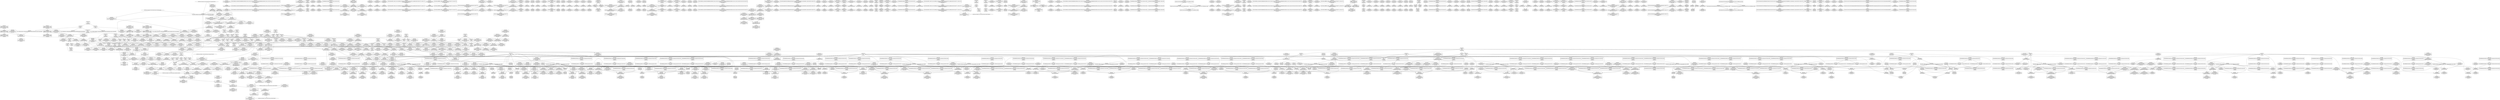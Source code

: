 digraph {
	CE0x3f2ba40 [shape=record,shape=Mrecord,label="{CE0x3f2ba40|current_has_perm:call|security/selinux/hooks.c,1542|*SummSink*}"]
	CE0x3f23c30 [shape=record,shape=Mrecord,label="{CE0x3f23c30|i64_4|*Constant*|*SummSource*}"]
	CE0x3f239d0 [shape=record,shape=Mrecord,label="{CE0x3f239d0|i64_4|*Constant*}"]
	CE0x3fb1550 [shape=record,shape=Mrecord,label="{CE0x3fb1550|GLOBAL:__llvm_gcov_ctr132|Global_var:__llvm_gcov_ctr132}"]
	CE0x3f469f0 [shape=record,shape=Mrecord,label="{CE0x3f469f0|current_sid:tobool1|security/selinux/hooks.c,218}"]
	CE0x3f6ea40 [shape=record,shape=Mrecord,label="{CE0x3f6ea40|rcu_read_unlock:land.lhs.true|*SummSource*}"]
	CE0x3f1a0d0 [shape=record,shape=Mrecord,label="{CE0x3f1a0d0|task_sid:tmp5|security/selinux/hooks.c,208|*SummSink*}"]
	CE0x3fbb0d0 [shape=record,shape=Mrecord,label="{CE0x3fbb0d0|__rcu_read_unlock:tmp4|include/linux/rcupdate.h,244|*SummSink*}"]
	CE0x3f14310 [shape=record,shape=Mrecord,label="{CE0x3f14310|_call_void_lockdep_rcu_suspicious(i8*_getelementptr_inbounds_(_25_x_i8_,_25_x_i8_*_.str3,_i32_0,_i32_0),_i32_218,_i8*_getelementptr_inbounds_(_45_x_i8_,_45_x_i8_*_.str12,_i32_0,_i32_0))_#10,_!dbg_!27727|security/selinux/hooks.c,218|*SummSource*}"]
	"CONST[source:0(mediator),value:2(dynamic)][purpose:{object}][SnkIdx:1]"
	CE0x3f74320 [shape=record,shape=Mrecord,label="{CE0x3f74320|i64*_getelementptr_inbounds_(_11_x_i64_,_11_x_i64_*___llvm_gcov_ctr127,_i64_0,_i64_1)|*Constant*|*SummSink*}"]
	CE0x3f94f70 [shape=record,shape=Mrecord,label="{CE0x3f94f70|rcu_read_lock:tobool1|include/linux/rcupdate.h,882}"]
	CE0x3f2ff80 [shape=record,shape=Mrecord,label="{CE0x3f2ff80|i8_1|*Constant*}"]
	CE0x3f05820 [shape=record,shape=Mrecord,label="{CE0x3f05820|current_sid:tmp17|security/selinux/hooks.c,218|*SummSource*}"]
	CE0x3f0ebf0 [shape=record,shape=Mrecord,label="{CE0x3f0ebf0|get_current:tmp1}"]
	CE0x3f93210 [shape=record,shape=Mrecord,label="{CE0x3f93210|rcu_read_lock:tmp12|include/linux/rcupdate.h,882|*SummSink*}"]
	CE0x3f16a50 [shape=record,shape=Mrecord,label="{CE0x3f16a50|_ret_void,_!dbg_!27719|./arch/x86/include/asm/preempt.h,73|*SummSource*}"]
	CE0x3f1d610 [shape=record,shape=Mrecord,label="{CE0x3f1d610|i64*_getelementptr_inbounds_(_2_x_i64_,_2_x_i64_*___llvm_gcov_ctr271,_i64_0,_i64_1)|*Constant*}"]
	CE0x3f60e00 [shape=record,shape=Mrecord,label="{CE0x3f60e00|i32_208|*Constant*|*SummSink*}"]
	CE0x3fb87a0 [shape=record,shape=Mrecord,label="{CE0x3fb87a0|rcu_read_lock:if.then|*SummSink*}"]
	CE0x3fdf750 [shape=record,shape=Mrecord,label="{CE0x3fdf750|__rcu_read_unlock:bb|*SummSink*}"]
	CE0x3f820e0 [shape=record,shape=Mrecord,label="{CE0x3f820e0|i64*_getelementptr_inbounds_(_4_x_i64_,_4_x_i64_*___llvm_gcov_ctr128,_i64_0,_i64_0)|*Constant*|*SummSource*}"]
	CE0x3f14ae0 [shape=record,shape=Mrecord,label="{CE0x3f14ae0|i8*_getelementptr_inbounds_(_25_x_i8_,_25_x_i8_*_.str3,_i32_0,_i32_0)|*Constant*|*SummSink*}"]
	CE0x3fe5690 [shape=record,shape=Mrecord,label="{CE0x3fe5690|rcu_lock_acquire:tmp|*SummSource*}"]
	CE0x3f55250 [shape=record,shape=Mrecord,label="{CE0x3f55250|cred_sid:tmp5|security/selinux/hooks.c,196|*SummSink*}"]
	CE0x3f7e5e0 [shape=record,shape=Mrecord,label="{CE0x3f7e5e0|rcu_lock_release:map|Function::rcu_lock_release&Arg::map::|*SummSource*}"]
	CE0x3f71790 [shape=record,shape=Mrecord,label="{CE0x3f71790|task_sid:land.lhs.true|*SummSource*}"]
	CE0x3fa2f70 [shape=record,shape=Mrecord,label="{CE0x3fa2f70|rcu_read_lock:tmp20|include/linux/rcupdate.h,882|*SummSink*}"]
	CE0x3f90bd0 [shape=record,shape=Mrecord,label="{CE0x3f90bd0|__preempt_count_add:tmp4|./arch/x86/include/asm/preempt.h,72|*SummSource*}"]
	CE0x3f9e800 [shape=record,shape=Mrecord,label="{CE0x3f9e800|__preempt_count_sub:entry|*SummSink*}"]
	CE0x3f09f40 [shape=record,shape=Mrecord,label="{CE0x3f09f40|task_sid:tmp2|*SummSource*}"]
	CE0x3f13d40 [shape=record,shape=Mrecord,label="{CE0x3f13d40|i8_1|*Constant*|*SummSource*}"]
	CE0x3f54080 [shape=record,shape=Mrecord,label="{CE0x3f54080|task_sid:tmp23|security/selinux/hooks.c,208|*SummSource*}"]
	CE0x3f952d0 [shape=record,shape=Mrecord,label="{CE0x3f952d0|rcu_read_lock:do.body|*SummSink*}"]
	CE0x3fb07b0 [shape=record,shape=Mrecord,label="{CE0x3fb07b0|_call_void_asm_addl_$1,_%gs:$0_,_*m,ri,*m,_dirflag_,_fpsr_,_flags_(i32*___preempt_count,_i32_%val,_i32*___preempt_count)_#3,_!dbg_!27714,_!srcloc_!27717|./arch/x86/include/asm/preempt.h,72|*SummSink*}"]
	CE0x3f50c40 [shape=record,shape=Mrecord,label="{CE0x3f50c40|i32_77|*Constant*}"]
	CE0x3ff6fc0 [shape=record,shape=Mrecord,label="{CE0x3ff6fc0|rcu_lock_release:indirectgoto}"]
	CE0x3fb5fd0 [shape=record,shape=Mrecord,label="{CE0x3fb5fd0|_call_void_asm_sideeffect_,_memory_,_dirflag_,_fpsr_,_flags_()_#3,_!dbg_!27714,_!srcloc_!27715|include/linux/rcupdate.h,239|*SummSink*}"]
	CE0x3faafd0 [shape=record,shape=Mrecord,label="{CE0x3faafd0|rcu_read_unlock:tmp21|include/linux/rcupdate.h,935}"]
	CE0x3ff4350 [shape=record,shape=Mrecord,label="{CE0x3ff4350|i64*_getelementptr_inbounds_(_4_x_i64_,_4_x_i64_*___llvm_gcov_ctr133,_i64_0,_i64_3)|*Constant*}"]
	CE0x3f22d10 [shape=record,shape=Mrecord,label="{CE0x3f22d10|i64*_getelementptr_inbounds_(_2_x_i64_,_2_x_i64_*___llvm_gcov_ctr271,_i64_0,_i64_0)|*Constant*}"]
	CE0x3fb05b0 [shape=record,shape=Mrecord,label="{CE0x3fb05b0|rcu_lock_release:tmp4|include/linux/rcupdate.h,423}"]
	CE0x3f4fc50 [shape=record,shape=Mrecord,label="{CE0x3f4fc50|task_sid:tmp22|security/selinux/hooks.c,208}"]
	CE0x3f7d7b0 [shape=record,shape=Mrecord,label="{CE0x3f7d7b0|_call_void_rcu_lock_release(%struct.lockdep_map*_rcu_lock_map)_#10,_!dbg_!27733|include/linux/rcupdate.h,935|*SummSource*}"]
	CE0x3f072c0 [shape=record,shape=Mrecord,label="{CE0x3f072c0|current_sid:land.lhs.true2|*SummSink*}"]
	CE0x3f9e910 [shape=record,shape=Mrecord,label="{CE0x3f9e910|_ret_void,_!dbg_!27720|./arch/x86/include/asm/preempt.h,78}"]
	CE0x3f32fc0 [shape=record,shape=Mrecord,label="{CE0x3f32fc0|current_sid:tmp22|security/selinux/hooks.c,218|*SummSource*}"]
	CE0x3ff3ba0 [shape=record,shape=Mrecord,label="{CE0x3ff3ba0|GLOBAL:lock_release|*Constant*}"]
	CE0x3f03150 [shape=record,shape=Mrecord,label="{CE0x3f03150|i64_5|*Constant*}"]
	CE0x3f4ef30 [shape=record,shape=Mrecord,label="{CE0x3f4ef30|__rcu_read_lock:entry|*SummSink*}"]
	CE0x3f02ec0 [shape=record,shape=Mrecord,label="{CE0x3f02ec0|current_sid:bb}"]
	CE0x3f309f0 [shape=record,shape=Mrecord,label="{CE0x3f309f0|avc_has_perm:entry|*SummSource*}"]
	CE0x3f61e00 [shape=record,shape=Mrecord,label="{CE0x3f61e00|GLOBAL:task_sid.__warned|Global_var:task_sid.__warned}"]
	CE0x3f7f4c0 [shape=record,shape=Mrecord,label="{CE0x3f7f4c0|__rcu_read_unlock:entry}"]
	CE0x3f52700 [shape=record,shape=Mrecord,label="{CE0x3f52700|task_sid:tmp8|security/selinux/hooks.c,208|*SummSource*}"]
	CE0x3fb0fd0 [shape=record,shape=Mrecord,label="{CE0x3fb0fd0|__rcu_read_lock:tmp6|include/linux/rcupdate.h,240|*SummSink*}"]
	CE0x3f9f2a0 [shape=record,shape=Mrecord,label="{CE0x3f9f2a0|__preempt_count_sub:sub|./arch/x86/include/asm/preempt.h,77}"]
	CE0x3f79aa0 [shape=record,shape=Mrecord,label="{CE0x3f79aa0|cred_sid:security|security/selinux/hooks.c,196|*SummSink*}"]
	CE0x3f05490 [shape=record,shape=Mrecord,label="{CE0x3f05490|current_sid:tmp17|security/selinux/hooks.c,218}"]
	CE0x3f4c480 [shape=record,shape=Mrecord,label="{CE0x3f4c480|i8_1|*Constant*}"]
	CE0x3ef4d20 [shape=record,shape=Mrecord,label="{CE0x3ef4d20|i64*_getelementptr_inbounds_(_2_x_i64_,_2_x_i64_*___llvm_gcov_ctr136,_i64_0,_i64_1)|*Constant*|*SummSink*}"]
	CE0x3f0b410 [shape=record,shape=Mrecord,label="{CE0x3f0b410|rcu_read_lock:tmp15|include/linux/rcupdate.h,882|*SummSource*}"]
	CE0x3f777d0 [shape=record,shape=Mrecord,label="{CE0x3f777d0|task_sid:tmp15|security/selinux/hooks.c,208}"]
	CE0x3fa7350 [shape=record,shape=Mrecord,label="{CE0x3fa7350|rcu_read_unlock:tmp14|include/linux/rcupdate.h,933}"]
	CE0x3f07d50 [shape=record,shape=Mrecord,label="{CE0x3f07d50|current_sid:tmp2|*SummSource*}"]
	CE0x3fa7f80 [shape=record,shape=Mrecord,label="{CE0x3fa7f80|rcu_read_unlock:tmp11|include/linux/rcupdate.h,933}"]
	CE0x3faa930 [shape=record,shape=Mrecord,label="{CE0x3faa930|rcu_read_unlock:tmp19|include/linux/rcupdate.h,933|*SummSink*}"]
	CE0x3fa6020 [shape=record,shape=Mrecord,label="{CE0x3fa6020|GLOBAL:__preempt_count_add|*Constant*|*SummSink*}"]
	CE0x3fb12d0 [shape=record,shape=Mrecord,label="{CE0x3fb12d0|__rcu_read_lock:tmp7|include/linux/rcupdate.h,240}"]
	CE0x3f51360 [shape=record,shape=Mrecord,label="{CE0x3f51360|task_sid:tmp6|security/selinux/hooks.c,208|*SummSource*}"]
	CE0x3f45850 [shape=record,shape=Mrecord,label="{CE0x3f45850|current_sid:tmp20|security/selinux/hooks.c,218}"]
	CE0x3f53480 [shape=record,shape=Mrecord,label="{CE0x3f53480|task_sid:tmp21|security/selinux/hooks.c,208|*SummSink*}"]
	CE0x3f2ef30 [shape=record,shape=Mrecord,label="{CE0x3f2ef30|cred_sid:sid|security/selinux/hooks.c,197|*SummSource*}"]
	CE0x3f63e60 [shape=record,shape=Mrecord,label="{CE0x3f63e60|task_sid:tmp4|*LoadInst*|security/selinux/hooks.c,208|*SummSource*}"]
	CE0x3f70070 [shape=record,shape=Mrecord,label="{CE0x3f70070|task_sid:tmp19|security/selinux/hooks.c,208|*SummSource*}"]
	CE0x3f30200 [shape=record,shape=Mrecord,label="{CE0x3f30200|task_sid:entry|*SummSource*}"]
	CE0x3f78300 [shape=record,shape=Mrecord,label="{CE0x3f78300|rcu_read_lock:tmp7|include/linux/rcupdate.h,882}"]
	CE0x3f2f410 [shape=record,shape=Mrecord,label="{CE0x3f2f410|rcu_read_lock:call3|include/linux/rcupdate.h,882|*SummSink*}"]
	CE0x3f69060 [shape=record,shape=Mrecord,label="{CE0x3f69060|rcu_read_lock:bb|*SummSource*}"]
	CE0x3f68600 [shape=record,shape=Mrecord,label="{CE0x3f68600|__preempt_count_add:entry}"]
	CE0x3fa6fb0 [shape=record,shape=Mrecord,label="{CE0x3fa6fb0|i64*_getelementptr_inbounds_(_4_x_i64_,_4_x_i64_*___llvm_gcov_ctr128,_i64_0,_i64_0)|*Constant*}"]
	CE0x3fa6510 [shape=record,shape=Mrecord,label="{CE0x3fa6510|_call_void_mcount()_#3|*SummSink*}"]
	CE0x3f6f790 [shape=record,shape=Mrecord,label="{CE0x3f6f790|i64_0|*Constant*}"]
	CE0x3ef5c60 [shape=record,shape=Mrecord,label="{CE0x3ef5c60|current_sid:tmp23|security/selinux/hooks.c,218|*SummSource*}"]
	CE0x40219c0 [shape=record,shape=Mrecord,label="{CE0x40219c0|__preempt_count_sub:tmp3|*SummSink*}"]
	CE0x3f47f00 [shape=record,shape=Mrecord,label="{CE0x3f47f00|_ret_%struct.task_struct*_%tmp4,_!dbg_!27714|./arch/x86/include/asm/current.h,14}"]
	CE0x3f9f230 [shape=record,shape=Mrecord,label="{CE0x3f9f230|i32_0|*Constant*}"]
	CE0x3f34800 [shape=record,shape=Mrecord,label="{CE0x3f34800|avc_has_perm:ssid|Function::avc_has_perm&Arg::ssid::}"]
	CE0x3f68020 [shape=record,shape=Mrecord,label="{CE0x3f68020|rcu_lock_acquire:tmp2|*SummSource*}"]
	CE0x3fab9b0 [shape=record,shape=Mrecord,label="{CE0x3fab9b0|rcu_read_unlock:tmp21|include/linux/rcupdate.h,935|*SummSink*}"]
	CE0x3ff79d0 [shape=record,shape=Mrecord,label="{CE0x3ff79d0|rcu_lock_release:tmp3}"]
	CE0x3f65e10 [shape=record,shape=Mrecord,label="{CE0x3f65e10|task_sid:tmp26|security/selinux/hooks.c,208|*SummSink*}"]
	CE0x3ff9880 [shape=record,shape=Mrecord,label="{CE0x3ff9880|COLLAPSED:_GCMRE___llvm_gcov_ctr133_internal_global_4_x_i64_zeroinitializer:_elem_0:default:}"]
	CE0x3f65da0 [shape=record,shape=Mrecord,label="{CE0x3f65da0|task_sid:tmp26|security/selinux/hooks.c,208|*SummSource*}"]
	CE0x3f4a100 [shape=record,shape=Mrecord,label="{CE0x3f4a100|current_sid:tmp8|security/selinux/hooks.c,218}"]
	CE0x3fa8ca0 [shape=record,shape=Mrecord,label="{CE0x3fa8ca0|_call_void_mcount()_#3|*SummSource*}"]
	CE0x3f50b60 [shape=record,shape=Mrecord,label="{CE0x3f50b60|rcu_read_lock:entry|*SummSink*}"]
	CE0x3f47a10 [shape=record,shape=Mrecord,label="{CE0x3f47a10|GLOBAL:get_current|*Constant*}"]
	CE0x3f7d370 [shape=record,shape=Mrecord,label="{CE0x3f7d370|rcu_read_unlock:tmp22|include/linux/rcupdate.h,935|*SummSink*}"]
	CE0x3f7ed90 [shape=record,shape=Mrecord,label="{CE0x3f7ed90|_call_void___rcu_read_unlock()_#10,_!dbg_!27734|include/linux/rcupdate.h,937}"]
	CE0x3f15420 [shape=record,shape=Mrecord,label="{CE0x3f15420|get_current:entry|*SummSink*}"]
	CE0x3fbd710 [shape=record,shape=Mrecord,label="{CE0x3fbd710|rcu_read_unlock:if.end}"]
	CE0x3f651a0 [shape=record,shape=Mrecord,label="{CE0x3f651a0|task_sid:tmp25|security/selinux/hooks.c,208|*SummSource*}"]
	CE0x3f2ed40 [shape=record,shape=Mrecord,label="{CE0x3f2ed40|cred_sid:sid|security/selinux/hooks.c,197}"]
	CE0x3f62630 [shape=record,shape=Mrecord,label="{CE0x3f62630|task_sid:if.then}"]
	CE0x3fff400 [shape=record,shape=Mrecord,label="{CE0x3fff400|i64*_getelementptr_inbounds_(_4_x_i64_,_4_x_i64_*___llvm_gcov_ctr129,_i64_0,_i64_0)|*Constant*}"]
	CE0x3f77340 [shape=record,shape=Mrecord,label="{CE0x3f77340|rcu_read_unlock:tobool|include/linux/rcupdate.h,933}"]
	CE0x3f4d280 [shape=record,shape=Mrecord,label="{CE0x3f4d280|current_sid:cred|security/selinux/hooks.c,218|*SummSink*}"]
	CE0x3f81b90 [shape=record,shape=Mrecord,label="{CE0x3f81b90|i64_1|*Constant*}"]
	CE0x3f26960 [shape=record,shape=Mrecord,label="{CE0x3f26960|%struct.common_audit_data*_null|*Constant*|*SummSink*}"]
	CE0x3fbc130 [shape=record,shape=Mrecord,label="{CE0x3fbc130|_call_void_mcount()_#3}"]
	CE0x3f08c50 [shape=record,shape=Mrecord,label="{CE0x3f08c50|0:_i32,_4:_i32,_8:_i32,_12:_i32,_:_CMRE_4,8_|*MultipleSource*|security/selinux/hooks.c,218|security/selinux/hooks.c,218|security/selinux/hooks.c,220}"]
	CE0x3f7de40 [shape=record,shape=Mrecord,label="{CE0x3f7de40|GLOBAL:rcu_lock_release|*Constant*|*SummSink*}"]
	CE0x3fa2be0 [shape=record,shape=Mrecord,label="{CE0x3fa2be0|rcu_read_lock:tmp20|include/linux/rcupdate.h,882}"]
	CE0x3f865b0 [shape=record,shape=Mrecord,label="{CE0x3f865b0|__rcu_read_lock:tmp3|*SummSource*}"]
	CE0x3f6fb50 [shape=record,shape=Mrecord,label="{CE0x3f6fb50|task_sid:tmp18|security/selinux/hooks.c,208|*SummSource*}"]
	CE0x3ffe6b0 [shape=record,shape=Mrecord,label="{CE0x3ffe6b0|i64*_getelementptr_inbounds_(_4_x_i64_,_4_x_i64_*___llvm_gcov_ctr129,_i64_0,_i64_3)|*Constant*}"]
	CE0x3f86450 [shape=record,shape=Mrecord,label="{CE0x3f86450|__rcu_read_lock:tmp2|*SummSink*}"]
	CE0x3f0c770 [shape=record,shape=Mrecord,label="{CE0x3f0c770|_call_void_mcount()_#3|*SummSink*}"]
	CE0x3fa61b0 [shape=record,shape=Mrecord,label="{CE0x3fa61b0|__preempt_count_add:entry|*SummSource*}"]
	CE0x3f2b7e0 [shape=record,shape=Mrecord,label="{CE0x3f2b7e0|current_sid:tmp|*SummSink*}"]
	CE0x3f649b0 [shape=record,shape=Mrecord,label="{CE0x3f649b0|task_sid:tmp25|security/selinux/hooks.c,208}"]
	CE0x3f510d0 [shape=record,shape=Mrecord,label="{CE0x3f510d0|current_sid:if.then}"]
	CE0x3f01f40 [shape=record,shape=Mrecord,label="{CE0x3f01f40|task_sid:tmp15|security/selinux/hooks.c,208|*SummSource*}"]
	CE0x3f13670 [shape=record,shape=Mrecord,label="{CE0x3f13670|current_has_perm:tmp2|*SummSink*}"]
	CE0x3f09790 [shape=record,shape=Mrecord,label="{CE0x3f09790|current_sid:tmp24|security/selinux/hooks.c,220|*SummSink*}"]
	CE0x3f37870 [shape=record,shape=Mrecord,label="{CE0x3f37870|current_sid:if.end|*SummSink*}"]
	CE0x3fbead0 [shape=record,shape=Mrecord,label="{CE0x3fbead0|COLLAPSED:_GCMRE___llvm_gcov_ctr132_internal_global_11_x_i64_zeroinitializer:_elem_0:default:}"]
	CE0x3f679a0 [shape=record,shape=Mrecord,label="{CE0x3f679a0|_ret_i32_%tmp6,_!dbg_!27716|security/selinux/hooks.c,197|*SummSink*}"]
	CE0x3ffb910 [shape=record,shape=Mrecord,label="{CE0x3ffb910|__preempt_count_sub:entry}"]
	CE0x3f4c8b0 [shape=record,shape=Mrecord,label="{CE0x3f4c8b0|_call_void_lockdep_rcu_suspicious(i8*_getelementptr_inbounds_(_25_x_i8_,_25_x_i8_*_.str45,_i32_0,_i32_0),_i32_883,_i8*_getelementptr_inbounds_(_42_x_i8_,_42_x_i8_*_.str46,_i32_0,_i32_0))_#10,_!dbg_!27728|include/linux/rcupdate.h,882|*SummSource*}"]
	CE0x3f67610 [shape=record,shape=Mrecord,label="{CE0x3f67610|_ret_i32_%tmp6,_!dbg_!27716|security/selinux/hooks.c,197}"]
	CE0x3f030e0 [shape=record,shape=Mrecord,label="{CE0x3f030e0|current_sid:tmp10|security/selinux/hooks.c,218}"]
	CE0x3f11a40 [shape=record,shape=Mrecord,label="{CE0x3f11a40|_ret_i32_%call2,_!dbg_!27718|security/selinux/hooks.c,1544|*SummSource*}"]
	CE0x40164c0 [shape=record,shape=Mrecord,label="{CE0x40164c0|i64*_getelementptr_inbounds_(_4_x_i64_,_4_x_i64_*___llvm_gcov_ctr129,_i64_0,_i64_0)|*Constant*|*SummSource*}"]
	CE0x3f1ae90 [shape=record,shape=Mrecord,label="{CE0x3f1ae90|task_sid:tmp19|security/selinux/hooks.c,208}"]
	CE0x3efe6a0 [shape=record,shape=Mrecord,label="{CE0x3efe6a0|selinux_task_create:bb}"]
	CE0x3f524a0 [shape=record,shape=Mrecord,label="{CE0x3f524a0|task_sid:tmp7|security/selinux/hooks.c,208|*SummSink*}"]
	CE0x3f776d0 [shape=record,shape=Mrecord,label="{CE0x3f776d0|task_sid:tmp14|security/selinux/hooks.c,208}"]
	CE0x3fb3f70 [shape=record,shape=Mrecord,label="{CE0x3fb3f70|rcu_read_unlock:tmp5|include/linux/rcupdate.h,933|*SummSink*}"]
	CE0x3f34c40 [shape=record,shape=Mrecord,label="{CE0x3f34c40|avc_has_perm:tsid|Function::avc_has_perm&Arg::tsid::}"]
	CE0x3f01a00 [shape=record,shape=Mrecord,label="{CE0x3f01a00|current_sid:tmp3|*SummSink*}"]
	CE0x3faf760 [shape=record,shape=Mrecord,label="{CE0x3faf760|rcu_read_unlock:call|include/linux/rcupdate.h,933|*SummSink*}"]
	CE0x3f97db0 [shape=record,shape=Mrecord,label="{CE0x3f97db0|rcu_read_unlock:tmp18|include/linux/rcupdate.h,933}"]
	CE0x3ff35c0 [shape=record,shape=Mrecord,label="{CE0x3ff35c0|_call_void_lock_release(%struct.lockdep_map*_%map,_i32_1,_i64_ptrtoint_(i8*_blockaddress(_rcu_lock_release,_%__here)_to_i64))_#10,_!dbg_!27716|include/linux/rcupdate.h,423|*SummSource*}"]
	CE0x3f78520 [shape=record,shape=Mrecord,label="{CE0x3f78520|rcu_read_lock:tmp6|include/linux/rcupdate.h,882|*SummSource*}"]
	CE0x3fa8e60 [shape=record,shape=Mrecord,label="{CE0x3fa8e60|i64*_getelementptr_inbounds_(_4_x_i64_,_4_x_i64_*___llvm_gcov_ctr133,_i64_0,_i64_2)|*Constant*}"]
	CE0x3f867d0 [shape=record,shape=Mrecord,label="{CE0x3f867d0|rcu_lock_acquire:tmp3}"]
	CE0x3fa62e0 [shape=record,shape=Mrecord,label="{CE0x3fa62e0|_call_void_mcount()_#3}"]
	CE0x3f323e0 [shape=record,shape=Mrecord,label="{CE0x3f323e0|current_sid:do.end|*SummSource*}"]
	CE0x3f73320 [shape=record,shape=Mrecord,label="{CE0x3f73320|task_sid:tmp16|security/selinux/hooks.c,208|*SummSource*}"]
	CE0x3f55330 [shape=record,shape=Mrecord,label="{CE0x3f55330|i32_1|*Constant*}"]
	CE0x3ef5520 [shape=record,shape=Mrecord,label="{CE0x3ef5520|i32_0|*Constant*|*SummSource*}"]
	CE0x3f1d550 [shape=record,shape=Mrecord,label="{CE0x3f1d550|get_current:entry|*SummSource*}"]
	CE0x3fe52d0 [shape=record,shape=Mrecord,label="{CE0x3fe52d0|__rcu_read_unlock:tmp3|*SummSink*}"]
	CE0x3f98880 [shape=record,shape=Mrecord,label="{CE0x3f98880|i64_4|*Constant*}"]
	CE0x3fe4c40 [shape=record,shape=Mrecord,label="{CE0x3fe4c40|rcu_lock_release:__here}"]
	CE0x3f2f580 [shape=record,shape=Mrecord,label="{CE0x3f2f580|i64_6|*Constant*}"]
	CE0x3f26050 [shape=record,shape=Mrecord,label="{CE0x3f26050|_ret_i32_%call2,_!dbg_!27718|security/selinux/hooks.c,1544}"]
	CE0x3f6fd60 [shape=record,shape=Mrecord,label="{CE0x3f6fd60|task_sid:tmp18|security/selinux/hooks.c,208|*SummSink*}"]
	CE0x3f724b0 [shape=record,shape=Mrecord,label="{CE0x3f724b0|cred_sid:tmp4|*LoadInst*|security/selinux/hooks.c,196|*SummSink*}"]
	CE0x3f4eec0 [shape=record,shape=Mrecord,label="{CE0x3f4eec0|__rcu_read_lock:entry|*SummSource*}"]
	CE0x3faa8c0 [shape=record,shape=Mrecord,label="{CE0x3faa8c0|rcu_read_unlock:tmp19|include/linux/rcupdate.h,933|*SummSource*}"]
	CE0x3faf6f0 [shape=record,shape=Mrecord,label="{CE0x3faf6f0|rcu_read_unlock:call|include/linux/rcupdate.h,933|*SummSource*}"]
	CE0x3f34b80 [shape=record,shape=Mrecord,label="{CE0x3f34b80|avc_has_perm:ssid|Function::avc_has_perm&Arg::ssid::|*SummSink*}"]
	CE0x3f618a0 [shape=record,shape=Mrecord,label="{CE0x3f618a0|task_sid:land.lhs.true2}"]
	CE0x3f73fb0 [shape=record,shape=Mrecord,label="{CE0x3f73fb0|task_sid:tmp14|security/selinux/hooks.c,208|*SummSink*}"]
	CE0x3f14750 [shape=record,shape=Mrecord,label="{CE0x3f14750|current_has_perm:call2|security/selinux/hooks.c,1544|*SummSink*}"]
	CE0x3f72300 [shape=record,shape=Mrecord,label="{CE0x3f72300|GLOBAL:__rcu_read_lock|*Constant*|*SummSource*}"]
	CE0x3f7b1d0 [shape=record,shape=Mrecord,label="{CE0x3f7b1d0|rcu_lock_acquire:tmp6|*SummSink*}"]
	CE0x3f279e0 [shape=record,shape=Mrecord,label="{CE0x3f279e0|task_sid:tmp12|security/selinux/hooks.c,208|*SummSink*}"]
	CE0x3f27390 [shape=record,shape=Mrecord,label="{CE0x3f27390|task_sid:tmp|*SummSink*}"]
	CE0x3faa0b0 [shape=record,shape=Mrecord,label="{CE0x3faa0b0|i64*_getelementptr_inbounds_(_11_x_i64_,_11_x_i64_*___llvm_gcov_ctr132,_i64_0,_i64_9)|*Constant*|*SummSource*}"]
	CE0x3f65000 [shape=record,shape=Mrecord,label="{CE0x3f65000|task_sid:tmp26|security/selinux/hooks.c,208}"]
	CE0x3f31590 [shape=record,shape=Mrecord,label="{CE0x3f31590|i64*_getelementptr_inbounds_(_2_x_i64_,_2_x_i64_*___llvm_gcov_ctr136,_i64_0,_i64_0)|*Constant*|*SummSource*}"]
	CE0x3f75cf0 [shape=record,shape=Mrecord,label="{CE0x3f75cf0|i64*_getelementptr_inbounds_(_13_x_i64_,_13_x_i64_*___llvm_gcov_ctr126,_i64_0,_i64_1)|*Constant*}"]
	CE0x3fb2010 [shape=record,shape=Mrecord,label="{CE0x3fb2010|_call_void___preempt_count_add(i32_1)_#10,_!dbg_!27711|include/linux/rcupdate.h,239}"]
	CE0x3f6c5c0 [shape=record,shape=Mrecord,label="{CE0x3f6c5c0|task_sid:call3|security/selinux/hooks.c,208|*SummSource*}"]
	CE0x3f4bc40 [shape=record,shape=Mrecord,label="{CE0x3f4bc40|__rcu_read_lock:tmp1|*SummSink*}"]
	CE0x3f34fa0 [shape=record,shape=Mrecord,label="{CE0x3f34fa0|GLOBAL:__llvm_gcov_ctr125|Global_var:__llvm_gcov_ctr125|*SummSource*}"]
	CE0x3f27420 [shape=record,shape=Mrecord,label="{CE0x3f27420|task_sid:tmp1}"]
	CE0x3f79560 [shape=record,shape=Mrecord,label="{CE0x3f79560|cred_sid:tmp}"]
	CE0x3f2bd00 [shape=record,shape=Mrecord,label="{CE0x3f2bd00|GLOBAL:current_sid|*Constant*|*SummSource*}"]
	CE0x3f64350 [shape=record,shape=Mrecord,label="{CE0x3f64350|rcu_read_lock:tmp3}"]
	CE0x3f4c730 [shape=record,shape=Mrecord,label="{CE0x3f4c730|_call_void_lockdep_rcu_suspicious(i8*_getelementptr_inbounds_(_25_x_i8_,_25_x_i8_*_.str45,_i32_0,_i32_0),_i32_883,_i8*_getelementptr_inbounds_(_42_x_i8_,_42_x_i8_*_.str46,_i32_0,_i32_0))_#10,_!dbg_!27728|include/linux/rcupdate.h,882}"]
	CE0x3fff110 [shape=record,shape=Mrecord,label="{CE0x3fff110|__preempt_count_add:do.body}"]
	CE0x3f49620 [shape=record,shape=Mrecord,label="{CE0x3f49620|current_sid:tmp14|security/selinux/hooks.c,218}"]
	CE0x3f53410 [shape=record,shape=Mrecord,label="{CE0x3f53410|task_sid:tmp21|security/selinux/hooks.c,208|*SummSource*}"]
	CE0x3f24080 [shape=record,shape=Mrecord,label="{CE0x3f24080|current_sid:tmp11|security/selinux/hooks.c,218}"]
	CE0x3f20fc0 [shape=record,shape=Mrecord,label="{CE0x3f20fc0|get_current:tmp3|*SummSource*}"]
	CE0x4016c60 [shape=record,shape=Mrecord,label="{CE0x4016c60|__rcu_read_unlock:do.end}"]
	CE0x3f36620 [shape=record,shape=Mrecord,label="{CE0x3f36620|current_has_perm:bb|*SummSink*}"]
	CE0x3fdf2f0 [shape=record,shape=Mrecord,label="{CE0x3fdf2f0|i64*_getelementptr_inbounds_(_4_x_i64_,_4_x_i64_*___llvm_gcov_ctr133,_i64_0,_i64_3)|*Constant*|*SummSource*}"]
	CE0x3f33130 [shape=record,shape=Mrecord,label="{CE0x3f33130|current_sid:tmp23|security/selinux/hooks.c,218}"]
	CE0x3f1afb0 [shape=record,shape=Mrecord,label="{CE0x3f1afb0|task_sid:do.body5}"]
	CE0x3fa1bc0 [shape=record,shape=Mrecord,label="{CE0x3fa1bc0|i32_883|*Constant*|*SummSource*}"]
	CE0x3f08a00 [shape=record,shape=Mrecord,label="{CE0x3f08a00|task_sid:tobool|security/selinux/hooks.c,208|*SummSource*}"]
	CE0x3ff3eb0 [shape=record,shape=Mrecord,label="{CE0x3ff3eb0|GLOBAL:lock_release|*Constant*|*SummSink*}"]
	CE0x3f66f00 [shape=record,shape=Mrecord,label="{CE0x3f66f00|GLOBAL:cred_sid|*Constant*|*SummSink*}"]
	CE0x3f7e0a0 [shape=record,shape=Mrecord,label="{CE0x3f7e0a0|GLOBAL:rcu_lock_release|*Constant*|*SummSource*}"]
	CE0x3f4dd20 [shape=record,shape=Mrecord,label="{CE0x3f4dd20|rcu_read_lock:tmp14|include/linux/rcupdate.h,882|*SummSource*}"]
	CE0x3f48800 [shape=record,shape=Mrecord,label="{CE0x3f48800|GLOBAL:rcu_read_unlock|*Constant*|*SummSource*}"]
	CE0x3f0b740 [shape=record,shape=Mrecord,label="{CE0x3f0b740|i64*_getelementptr_inbounds_(_11_x_i64_,_11_x_i64_*___llvm_gcov_ctr125,_i64_0,_i64_8)|*Constant*|*SummSource*}"]
	CE0x3f19e40 [shape=record,shape=Mrecord,label="{CE0x3f19e40|__rcu_read_lock:tmp}"]
	CE0x3f98d00 [shape=record,shape=Mrecord,label="{CE0x3f98d00|rcu_read_lock:call|include/linux/rcupdate.h,882|*SummSink*}"]
	CE0x3f29190 [shape=record,shape=Mrecord,label="{CE0x3f29190|current_sid:call|security/selinux/hooks.c,218}"]
	CE0x3f76050 [shape=record,shape=Mrecord,label="{CE0x3f76050|i64*_getelementptr_inbounds_(_13_x_i64_,_13_x_i64_*___llvm_gcov_ctr126,_i64_0,_i64_1)|*Constant*|*SummSink*}"]
	CE0x4016940 [shape=record,shape=Mrecord,label="{CE0x4016940|_call_void_mcount()_#3|*SummSource*}"]
	CE0x402a8e0 [shape=record,shape=Mrecord,label="{CE0x402a8e0|i64_1|*Constant*}"]
	CE0x3f1b980 [shape=record,shape=Mrecord,label="{CE0x3f1b980|i8*_getelementptr_inbounds_(_41_x_i8_,_41_x_i8_*_.str44,_i32_0,_i32_0)|*Constant*|*SummSink*}"]
	CE0x3f1b810 [shape=record,shape=Mrecord,label="{CE0x3f1b810|i64*_getelementptr_inbounds_(_13_x_i64_,_13_x_i64_*___llvm_gcov_ctr126,_i64_0,_i64_9)|*Constant*|*SummSource*}"]
	CE0x4021f80 [shape=record,shape=Mrecord,label="{CE0x4021f80|__preempt_count_add:tmp}"]
	CE0x3f94730 [shape=record,shape=Mrecord,label="{CE0x3f94730|rcu_lock_acquire:map|Function::rcu_lock_acquire&Arg::map::|*SummSource*}"]
	CE0x4038410 [shape=record,shape=Mrecord,label="{CE0x4038410|__preempt_count_add:tmp3|*SummSource*}"]
	CE0x3f20000 [shape=record,shape=Mrecord,label="{CE0x3f20000|selinux_task_create:call1|security/selinux/hooks.c,3450|*SummSink*}"]
	CE0x3f02040 [shape=record,shape=Mrecord,label="{CE0x3f02040|task_sid:tmp17|security/selinux/hooks.c,208}"]
	CE0x3f01890 [shape=record,shape=Mrecord,label="{CE0x3f01890|task_sid:tmp9|security/selinux/hooks.c,208|*SummSink*}"]
	CE0x4014bd0 [shape=record,shape=Mrecord,label="{CE0x4014bd0|i64*_getelementptr_inbounds_(_4_x_i64_,_4_x_i64_*___llvm_gcov_ctr134,_i64_0,_i64_3)|*Constant*}"]
	CE0x3f1fa60 [shape=record,shape=Mrecord,label="{CE0x3f1fa60|current_has_perm:bb}"]
	CE0x3f8b440 [shape=record,shape=Mrecord,label="{CE0x3f8b440|rcu_lock_release:tmp7|*SummSink*}"]
	CE0x3fb1470 [shape=record,shape=Mrecord,label="{CE0x3fb1470|rcu_read_unlock:tmp4|include/linux/rcupdate.h,933|*SummSink*}"]
	CE0x3fa05d0 [shape=record,shape=Mrecord,label="{CE0x3fa05d0|__preempt_count_sub:do.end|*SummSource*}"]
	CE0x3ff8d80 [shape=record,shape=Mrecord,label="{CE0x3ff8d80|_call_void_asm_addl_$1,_%gs:$0_,_*m,ri,*m,_dirflag_,_fpsr_,_flags_(i32*___preempt_count,_i32_%sub,_i32*___preempt_count)_#3,_!dbg_!27717,_!srcloc_!27718|./arch/x86/include/asm/preempt.h,77}"]
	CE0x3f03870 [shape=record,shape=Mrecord,label="{CE0x3f03870|i64*_getelementptr_inbounds_(_4_x_i64_,_4_x_i64_*___llvm_gcov_ctr130,_i64_0,_i64_3)|*Constant*}"]
	CE0x3f04a30 [shape=record,shape=Mrecord,label="{CE0x3f04a30|avc_has_perm:tclass|Function::avc_has_perm&Arg::tclass::}"]
	CE0x3feb170 [shape=record,shape=Mrecord,label="{CE0x3feb170|__rcu_read_unlock:tmp6|include/linux/rcupdate.h,245}"]
	CE0x3fff760 [shape=record,shape=Mrecord,label="{CE0x3fff760|__preempt_count_add:tmp2|*SummSink*}"]
	CE0x3fae290 [shape=record,shape=Mrecord,label="{CE0x3fae290|rcu_lock_release:tmp|*SummSink*}"]
	CE0x3f035a0 [shape=record,shape=Mrecord,label="{CE0x3f035a0|i32_2|*Constant*}"]
	CE0x3f93ec0 [shape=record,shape=Mrecord,label="{CE0x3f93ec0|rcu_read_lock:land.lhs.true|*SummSource*}"]
	CE0x3f66960 [shape=record,shape=Mrecord,label="{CE0x3f66960|task_sid:call7|security/selinux/hooks.c,208|*SummSource*}"]
	CE0x3f7e7b0 [shape=record,shape=Mrecord,label="{CE0x3f7e7b0|GLOBAL:__rcu_read_unlock|*Constant*}"]
	CE0x3f671d0 [shape=record,shape=Mrecord,label="{CE0x3f671d0|cred_sid:entry|*SummSink*}"]
	CE0x3feb1e0 [shape=record,shape=Mrecord,label="{CE0x3feb1e0|__rcu_read_unlock:tmp6|include/linux/rcupdate.h,245|*SummSource*}"]
	CE0x3fb0510 [shape=record,shape=Mrecord,label="{CE0x3fb0510|i64*_getelementptr_inbounds_(_4_x_i64_,_4_x_i64_*___llvm_gcov_ctr133,_i64_0,_i64_2)|*Constant*|*SummSink*}"]
	CE0x3f0bef0 [shape=record,shape=Mrecord,label="{CE0x3f0bef0|current_sid:if.end|*SummSource*}"]
	CE0x3f72030 [shape=record,shape=Mrecord,label="{CE0x3f72030|task_sid:tmp9|security/selinux/hooks.c,208}"]
	CE0x3f92dc0 [shape=record,shape=Mrecord,label="{CE0x3f92dc0|rcu_read_lock:tmp11|include/linux/rcupdate.h,882|*SummSink*}"]
	CE0x3fb2dd0 [shape=record,shape=Mrecord,label="{CE0x3fb2dd0|rcu_read_unlock:tmp8|include/linux/rcupdate.h,933}"]
	CE0x3f37a70 [shape=record,shape=Mrecord,label="{CE0x3f37a70|current_sid:do.end}"]
	CE0x3ff1200 [shape=record,shape=Mrecord,label="{CE0x3ff1200|__preempt_count_sub:tmp1|*SummSink*}"]
	CE0x3f73390 [shape=record,shape=Mrecord,label="{CE0x3f73390|task_sid:tmp16|security/selinux/hooks.c,208|*SummSink*}"]
	CE0x3f0ef80 [shape=record,shape=Mrecord,label="{CE0x3f0ef80|i64_1|*Constant*}"]
	CE0x3f216f0 [shape=record,shape=Mrecord,label="{CE0x3f216f0|current_has_perm:perms|Function::current_has_perm&Arg::perms::|*SummSink*}"]
	CE0x3fb74c0 [shape=record,shape=Mrecord,label="{CE0x3fb74c0|rcu_read_lock:tmp10|include/linux/rcupdate.h,882|*SummSink*}"]
	CE0x3f31890 [shape=record,shape=Mrecord,label="{CE0x3f31890|i64_3|*Constant*}"]
	CE0x4038c20 [shape=record,shape=Mrecord,label="{CE0x4038c20|__preempt_count_sub:tmp2|*SummSink*}"]
	CE0x3ff36f0 [shape=record,shape=Mrecord,label="{CE0x3ff36f0|_call_void_lock_release(%struct.lockdep_map*_%map,_i32_1,_i64_ptrtoint_(i8*_blockaddress(_rcu_lock_release,_%__here)_to_i64))_#10,_!dbg_!27716|include/linux/rcupdate.h,423|*SummSink*}"]
	CE0x3f4ff10 [shape=record,shape=Mrecord,label="{CE0x3f4ff10|_ret_void,_!dbg_!27717|include/linux/rcupdate.h,240|*SummSource*}"]
	CE0x3f35550 [shape=record,shape=Mrecord,label="{CE0x3f35550|GLOBAL:lockdep_rcu_suspicious|*Constant*}"]
	CE0x3f1ba90 [shape=record,shape=Mrecord,label="{CE0x3f1ba90|current_sid:land.lhs.true|*SummSource*}"]
	CE0x3ff9180 [shape=record,shape=Mrecord,label="{CE0x3ff9180|i32_0|*Constant*}"]
	CE0x3f2e030 [shape=record,shape=Mrecord,label="{CE0x3f2e030|__preempt_count_sub:do.body}"]
	CE0x3f4e0e0 [shape=record,shape=Mrecord,label="{CE0x3f4e0e0|rcu_read_lock:tmp13|include/linux/rcupdate.h,882|*SummSource*}"]
	CE0x3f37210 [shape=record,shape=Mrecord,label="{CE0x3f37210|avc_has_perm:auditdata|Function::avc_has_perm&Arg::auditdata::|*SummSource*}"]
	CE0x3fb3700 [shape=record,shape=Mrecord,label="{CE0x3fb3700|rcu_read_unlock:tobool|include/linux/rcupdate.h,933|*SummSink*}"]
	CE0x3f52990 [shape=record,shape=Mrecord,label="{CE0x3f52990|_call_void_lockdep_rcu_suspicious(i8*_getelementptr_inbounds_(_25_x_i8_,_25_x_i8_*_.str45,_i32_0,_i32_0),_i32_934,_i8*_getelementptr_inbounds_(_44_x_i8_,_44_x_i8_*_.str47,_i32_0,_i32_0))_#10,_!dbg_!27726|include/linux/rcupdate.h,933|*SummSource*}"]
	CE0x3f64e10 [shape=record,shape=Mrecord,label="{CE0x3f64e10|task_sid:tmp24|security/selinux/hooks.c,208|*SummSource*}"]
	CE0x3f713a0 [shape=record,shape=Mrecord,label="{CE0x3f713a0|task_sid:bb|*SummSink*}"]
	CE0x3f1e9e0 [shape=record,shape=Mrecord,label="{CE0x3f1e9e0|_call_void_mcount()_#3}"]
	CE0x3f14e70 [shape=record,shape=Mrecord,label="{CE0x3f14e70|i8*_getelementptr_inbounds_(_25_x_i8_,_25_x_i8_*_.str3,_i32_0,_i32_0)|*Constant*}"]
	CE0x3f4e7a0 [shape=record,shape=Mrecord,label="{CE0x3f4e7a0|cred_sid:tmp2|*SummSink*}"]
	CE0x3f73e80 [shape=record,shape=Mrecord,label="{CE0x3f73e80|i64_6|*Constant*|*SummSink*}"]
	CE0x3f6fa00 [shape=record,shape=Mrecord,label="{CE0x3f6fa00|rcu_read_lock:tmp4|include/linux/rcupdate.h,882|*SummSink*}"]
	CE0x3f81ae0 [shape=record,shape=Mrecord,label="{CE0x3f81ae0|rcu_lock_release:bb|*SummSource*}"]
	CE0x3fa1210 [shape=record,shape=Mrecord,label="{CE0x3fa1210|i8*_getelementptr_inbounds_(_25_x_i8_,_25_x_i8_*_.str45,_i32_0,_i32_0)|*Constant*}"]
	CE0x3ff4080 [shape=record,shape=Mrecord,label="{CE0x3ff4080|i64_ptrtoint_(i8*_blockaddress(_rcu_lock_release,_%__here)_to_i64)|*Constant*}"]
	CE0x3f303c0 [shape=record,shape=Mrecord,label="{CE0x3f303c0|task_sid:task|Function::task_sid&Arg::task::|*SummSource*}"]
	CE0x3f4cd50 [shape=record,shape=Mrecord,label="{CE0x3f4cd50|_call_void_lockdep_rcu_suspicious(i8*_getelementptr_inbounds_(_25_x_i8_,_25_x_i8_*_.str45,_i32_0,_i32_0),_i32_883,_i8*_getelementptr_inbounds_(_42_x_i8_,_42_x_i8_*_.str46,_i32_0,_i32_0))_#10,_!dbg_!27728|include/linux/rcupdate.h,882|*SummSink*}"]
	CE0x40170d0 [shape=record,shape=Mrecord,label="{CE0x40170d0|__rcu_read_unlock:do.end|*SummSink*}"]
	CE0x3f80660 [shape=record,shape=Mrecord,label="{CE0x3f80660|__rcu_read_unlock:tmp2|*SummSource*}"]
	CE0x3f23d60 [shape=record,shape=Mrecord,label="{CE0x3f23d60|i64_4|*Constant*|*SummSink*}"]
	CE0x3f0f010 [shape=record,shape=Mrecord,label="{CE0x3f0f010|i64*_getelementptr_inbounds_(_2_x_i64_,_2_x_i64_*___llvm_gcov_ctr98,_i64_0,_i64_1)|*Constant*}"]
	CE0x3f34590 [shape=record,shape=Mrecord,label="{CE0x3f34590|avc_has_perm:entry|*SummSink*}"]
	CE0x3f367c0 [shape=record,shape=Mrecord,label="{CE0x3f367c0|current_sid:tmp20|security/selinux/hooks.c,218|*SummSink*}"]
	CE0x3f779f0 [shape=record,shape=Mrecord,label="{CE0x3f779f0|rcu_read_lock:tmp3|*SummSource*}"]
	CE0x4010440 [shape=record,shape=Mrecord,label="{CE0x4010440|__preempt_count_sub:tmp5|./arch/x86/include/asm/preempt.h,77}"]
	CE0x3f69c70 [shape=record,shape=Mrecord,label="{CE0x3f69c70|i64*_getelementptr_inbounds_(_11_x_i64_,_11_x_i64_*___llvm_gcov_ctr127,_i64_0,_i64_8)|*Constant*}"]
	CE0x3ff76e0 [shape=record,shape=Mrecord,label="{CE0x3ff76e0|rcu_lock_release:tmp2|*SummSink*}"]
	CE0x3fa49a0 [shape=record,shape=Mrecord,label="{CE0x3fa49a0|i64*_getelementptr_inbounds_(_11_x_i64_,_11_x_i64_*___llvm_gcov_ctr127,_i64_0,_i64_9)|*Constant*|*SummSource*}"]
	CE0x3ff4d20 [shape=record,shape=Mrecord,label="{CE0x3ff4d20|void_(i32*,_i32,_i32*)*_asm_addl_$1,_%gs:$0_,_*m,ri,*m,_dirflag_,_fpsr_,_flags_}"]
	CE0x3faa7a0 [shape=record,shape=Mrecord,label="{CE0x3faa7a0|rcu_read_unlock:tmp19|include/linux/rcupdate.h,933}"]
	CE0x3f7e240 [shape=record,shape=Mrecord,label="{CE0x3f7e240|rcu_lock_release:entry|*SummSource*}"]
	CE0x3f33b20 [shape=record,shape=Mrecord,label="{CE0x3f33b20|i32_0|*Constant*}"]
	CE0x3f48870 [shape=record,shape=Mrecord,label="{CE0x3f48870|GLOBAL:rcu_read_unlock|*Constant*|*SummSink*}"]
	CE0x3fa3be0 [shape=record,shape=Mrecord,label="{CE0x3fa3be0|rcu_read_lock:tmp22|include/linux/rcupdate.h,884}"]
	CE0x3ef4830 [shape=record,shape=Mrecord,label="{CE0x3ef4830|get_current:tmp2|*SummSource*}"]
	CE0x3f704a0 [shape=record,shape=Mrecord,label="{CE0x3f704a0|rcu_lock_acquire:entry}"]
	CE0x3f4e6c0 [shape=record,shape=Mrecord,label="{CE0x3f4e6c0|cred_sid:tmp2}"]
	CE0x4021c10 [shape=record,shape=Mrecord,label="{CE0x4021c10|__preempt_count_sub:tmp|*SummSource*}"]
	CE0x3f756d0 [shape=record,shape=Mrecord,label="{CE0x3f756d0|task_sid:tmp10|security/selinux/hooks.c,208}"]
	CE0x3f36de0 [shape=record,shape=Mrecord,label="{CE0x3f36de0|current_sid:call4|security/selinux/hooks.c,218|*SummSource*}"]
	CE0x3f6e5f0 [shape=record,shape=Mrecord,label="{CE0x3f6e5f0|rcu_read_lock:tmp6|include/linux/rcupdate.h,882}"]
	CE0x3fff280 [shape=record,shape=Mrecord,label="{CE0x3fff280|__preempt_count_add:do.body|*SummSink*}"]
	CE0x3fb6760 [shape=record,shape=Mrecord,label="{CE0x3fb6760|GLOBAL:rcu_read_lock.__warned|Global_var:rcu_read_lock.__warned}"]
	CE0x3f97970 [shape=record,shape=Mrecord,label="{CE0x3f97970|rcu_read_lock:tmp9|include/linux/rcupdate.h,882}"]
	CE0x3fbce80 [shape=record,shape=Mrecord,label="{CE0x3fbce80|i64*_getelementptr_inbounds_(_4_x_i64_,_4_x_i64_*___llvm_gcov_ctr130,_i64_0,_i64_1)|*Constant*}"]
	CE0x3f46640 [shape=record,shape=Mrecord,label="{CE0x3f46640|COLLAPSED:_GCMRE___llvm_gcov_ctr128_internal_global_4_x_i64_zeroinitializer:_elem_0:default:}"]
	CE0x3f032c0 [shape=record,shape=Mrecord,label="{CE0x3f032c0|i64_5|*Constant*|*SummSink*}"]
	CE0x3f24ca0 [shape=record,shape=Mrecord,label="{CE0x3f24ca0|current_has_perm:tsk|Function::current_has_perm&Arg::tsk::}"]
	CE0x3fb0740 [shape=record,shape=Mrecord,label="{CE0x3fb0740|i64*_getelementptr_inbounds_(_4_x_i64_,_4_x_i64_*___llvm_gcov_ctr133,_i64_0,_i64_2)|*Constant*|*SummSource*}"]
	CE0x3f20940 [shape=record,shape=Mrecord,label="{CE0x3f20940|_ret_i32_%call1,_!dbg_!27714|security/selinux/hooks.c,3450|*SummSink*}"]
	CE0x3f51630 [shape=record,shape=Mrecord,label="{CE0x3f51630|task_sid:tmp7|security/selinux/hooks.c,208|*SummSource*}"]
	CE0x3f263a0 [shape=record,shape=Mrecord,label="{CE0x3f263a0|current_has_perm:perms|Function::current_has_perm&Arg::perms::|*SummSource*}"]
	CE0x3fbbd20 [shape=record,shape=Mrecord,label="{CE0x3fbbd20|__rcu_read_lock:tmp7|include/linux/rcupdate.h,240|*SummSink*}"]
	CE0x3f771c0 [shape=record,shape=Mrecord,label="{CE0x3f771c0|rcu_read_unlock:tmp4|include/linux/rcupdate.h,933}"]
	CE0x3f34ec0 [shape=record,shape=Mrecord,label="{CE0x3f34ec0|current_sid:tmp5|security/selinux/hooks.c,218}"]
	CE0x3f48d20 [shape=record,shape=Mrecord,label="{CE0x3f48d20|_ret_void,_!dbg_!27735|include/linux/rcupdate.h,938}"]
	CE0x3f49e70 [shape=record,shape=Mrecord,label="{CE0x3f49e70|GLOBAL:current_sid.__warned|Global_var:current_sid.__warned|*SummSource*}"]
	CE0x3fbbbb0 [shape=record,shape=Mrecord,label="{CE0x3fbbbb0|__rcu_read_lock:tmp7|include/linux/rcupdate.h,240|*SummSource*}"]
	CE0x3f73ba0 [shape=record,shape=Mrecord,label="{CE0x3f73ba0|__rcu_read_lock:tmp6|include/linux/rcupdate.h,240|*SummSource*}"]
	CE0x3f19530 [shape=record,shape=Mrecord,label="{CE0x3f19530|rcu_read_lock:tmp17|include/linux/rcupdate.h,882|*SummSink*}"]
	CE0x3f81ce0 [shape=record,shape=Mrecord,label="{CE0x3f81ce0|__rcu_read_lock:tmp2}"]
	CE0x3f0f380 [shape=record,shape=Mrecord,label="{CE0x3f0f380|i64*_getelementptr_inbounds_(_2_x_i64_,_2_x_i64_*___llvm_gcov_ctr271,_i64_0,_i64_0)|*Constant*|*SummSink*}"]
	CE0x3fb2420 [shape=record,shape=Mrecord,label="{CE0x3fb2420|i32_934|*Constant*|*SummSink*}"]
	CE0x3fbe4f0 [shape=record,shape=Mrecord,label="{CE0x3fbe4f0|rcu_read_unlock:bb|*SummSink*}"]
	CE0x3f22430 [shape=record,shape=Mrecord,label="{CE0x3f22430|_ret_i32_%tmp24,_!dbg_!27742|security/selinux/hooks.c,220}"]
	CE0x3f6ff10 [shape=record,shape=Mrecord,label="{CE0x3f6ff10|_call_void_lockdep_rcu_suspicious(i8*_getelementptr_inbounds_(_25_x_i8_,_25_x_i8_*_.str3,_i32_0,_i32_0),_i32_208,_i8*_getelementptr_inbounds_(_41_x_i8_,_41_x_i8_*_.str44,_i32_0,_i32_0))_#10,_!dbg_!27732|security/selinux/hooks.c,208}"]
	CE0x3fb0d50 [shape=record,shape=Mrecord,label="{CE0x3fb0d50|rcu_read_unlock:tmp13|include/linux/rcupdate.h,933}"]
	CE0x3fea4d0 [shape=record,shape=Mrecord,label="{CE0x3fea4d0|__preempt_count_sub:do.end}"]
	CE0x3f73630 [shape=record,shape=Mrecord,label="{CE0x3f73630|task_sid:do.end6}"]
	CE0x3f63f90 [shape=record,shape=Mrecord,label="{CE0x3f63f90|task_sid:tmp4|*LoadInst*|security/selinux/hooks.c,208|*SummSink*}"]
	CE0x3f6dcc0 [shape=record,shape=Mrecord,label="{CE0x3f6dcc0|_call_void___rcu_read_lock()_#10,_!dbg_!27710|include/linux/rcupdate.h,879}"]
	CE0x3fbd6a0 [shape=record,shape=Mrecord,label="{CE0x3fbd6a0|rcu_read_unlock:land.lhs.true|*SummSink*}"]
	CE0x3f55740 [shape=record,shape=Mrecord,label="{CE0x3f55740|i64*_getelementptr_inbounds_(_11_x_i64_,_11_x_i64_*___llvm_gcov_ctr127,_i64_0,_i64_0)|*Constant*}"]
	CE0x3fff680 [shape=record,shape=Mrecord,label="{CE0x3fff680|__preempt_count_add:tmp2}"]
	CE0x3f044f0 [shape=record,shape=Mrecord,label="{CE0x3f044f0|i16_2|*Constant*}"]
	CE0x3fb9010 [shape=record,shape=Mrecord,label="{CE0x3fb9010|GLOBAL:lock_acquire|*Constant*}"]
	"CONST[source:0(mediator),value:2(dynamic)][purpose:{subject}][SnkIdx:0]"
	CE0x3f71dc0 [shape=record,shape=Mrecord,label="{CE0x3f71dc0|task_sid:tobool1|security/selinux/hooks.c,208|*SummSource*}"]
	CE0x3f81290 [shape=record,shape=Mrecord,label="{CE0x3f81290|i64*_getelementptr_inbounds_(_4_x_i64_,_4_x_i64_*___llvm_gcov_ctr130,_i64_0,_i64_3)|*Constant*|*SummSource*}"]
	CE0x3fbdc70 [shape=record,shape=Mrecord,label="{CE0x3fbdc70|rcu_read_unlock:do.body}"]
	CE0x3f32af0 [shape=record,shape=Mrecord,label="{CE0x3f32af0|current_sid:security|security/selinux/hooks.c,218|*SummSink*}"]
	CE0x3f463f0 [shape=record,shape=Mrecord,label="{CE0x3f463f0|i64*_getelementptr_inbounds_(_11_x_i64_,_11_x_i64_*___llvm_gcov_ctr125,_i64_0,_i64_1)|*Constant*|*SummSource*}"]
	CE0x3ff31c0 [shape=record,shape=Mrecord,label="{CE0x3ff31c0|rcu_lock_release:tmp5|include/linux/rcupdate.h,423|*SummSink*}"]
	CE0x3fb9450 [shape=record,shape=Mrecord,label="{CE0x3fb9450|GLOBAL:lock_acquire|*Constant*|*SummSource*}"]
	CE0x3f7cdd0 [shape=record,shape=Mrecord,label="{CE0x3f7cdd0|_call_void_asm_sideeffect_,_memory_,_dirflag_,_fpsr_,_flags_()_#3,_!dbg_!27711,_!srcloc_!27714|include/linux/rcupdate.h,244|*SummSink*}"]
	CE0x3fe10b0 [shape=record,shape=Mrecord,label="{CE0x3fe10b0|GLOBAL:__preempt_count|Global_var:__preempt_count}"]
	CE0x3f975c0 [shape=record,shape=Mrecord,label="{CE0x3f975c0|rcu_read_unlock:tmp9|include/linux/rcupdate.h,933|*SummSink*}"]
	CE0x3f63490 [shape=record,shape=Mrecord,label="{CE0x3f63490|GLOBAL:__llvm_gcov_ctr126|Global_var:__llvm_gcov_ctr126}"]
	CE0x3f35810 [shape=record,shape=Mrecord,label="{CE0x3f35810|i32_218|*Constant*}"]
	CE0x3f93800 [shape=record,shape=Mrecord,label="{CE0x3f93800|rcu_read_unlock:tmp7|include/linux/rcupdate.h,933}"]
	CE0x3f2e660 [shape=record,shape=Mrecord,label="{CE0x3f2e660|i64_1|*Constant*}"]
	CE0x3f68260 [shape=record,shape=Mrecord,label="{CE0x3f68260|GLOBAL:rcu_lock_map|Global_var:rcu_lock_map}"]
	CE0x3fbe400 [shape=record,shape=Mrecord,label="{CE0x3fbe400|rcu_read_unlock:bb|*SummSource*}"]
	CE0x3fade70 [shape=record,shape=Mrecord,label="{CE0x3fade70|rcu_read_unlock:call|include/linux/rcupdate.h,933}"]
	CE0x3f6d2c0 [shape=record,shape=Mrecord,label="{CE0x3f6d2c0|_call_void_mcount()_#3|*SummSource*}"]
	CE0x3f0e320 [shape=record,shape=Mrecord,label="{CE0x3f0e320|i64*_getelementptr_inbounds_(_2_x_i64_,_2_x_i64_*___llvm_gcov_ctr98,_i64_0,_i64_0)|*Constant*|*SummSink*}"]
	CE0x3f4d0c0 [shape=record,shape=Mrecord,label="{CE0x3f4d0c0|current_sid:tmp21|security/selinux/hooks.c,218}"]
	CE0x3fbe1c0 [shape=record,shape=Mrecord,label="{CE0x3fbe1c0|rcu_read_unlock:do.end|*SummSink*}"]
	CE0x3ff9fa0 [shape=record,shape=Mrecord,label="{CE0x3ff9fa0|rcu_lock_release:tmp5|include/linux/rcupdate.h,423}"]
	CE0x3f247e0 [shape=record,shape=Mrecord,label="{CE0x3f247e0|i64_0|*Constant*|*SummSink*}"]
	CE0x3f93aa0 [shape=record,shape=Mrecord,label="{CE0x3f93aa0|rcu_read_lock:if.end}"]
	CE0x3fb5a10 [shape=record,shape=Mrecord,label="{CE0x3fb5a10|rcu_read_lock:tmp13|include/linux/rcupdate.h,882}"]
	CE0x3fdf630 [shape=record,shape=Mrecord,label="{CE0x3fdf630|__rcu_read_unlock:bb}"]
	CE0x3f794c0 [shape=record,shape=Mrecord,label="{CE0x3f794c0|i64*_getelementptr_inbounds_(_2_x_i64_,_2_x_i64_*___llvm_gcov_ctr131,_i64_0,_i64_0)|*Constant*|*SummSink*}"]
	CE0x3f4a940 [shape=record,shape=Mrecord,label="{CE0x3f4a940|_ret_i32_%tmp24,_!dbg_!27742|security/selinux/hooks.c,220|*SummSource*}"]
	CE0x3f622c0 [shape=record,shape=Mrecord,label="{CE0x3f622c0|rcu_read_lock:do.end|*SummSink*}"]
	CE0x3f7feb0 [shape=record,shape=Mrecord,label="{CE0x3f7feb0|GLOBAL:rcu_lock_release|*Constant*}"]
	CE0x3f76f90 [shape=record,shape=Mrecord,label="{CE0x3f76f90|task_sid:tmp10|security/selinux/hooks.c,208|*SummSink*}"]
	CE0x3fe6b40 [shape=record,shape=Mrecord,label="{CE0x3fe6b40|i64*_getelementptr_inbounds_(_4_x_i64_,_4_x_i64_*___llvm_gcov_ctr135,_i64_0,_i64_3)|*Constant*|*SummSink*}"]
	CE0x3f6cc20 [shape=record,shape=Mrecord,label="{CE0x3f6cc20|GLOBAL:__llvm_gcov_ctr127|Global_var:__llvm_gcov_ctr127}"]
	CE0x3f92200 [shape=record,shape=Mrecord,label="{CE0x3f92200|rcu_read_unlock:tmp6|include/linux/rcupdate.h,933|*SummSource*}"]
	CE0x3fb4280 [shape=record,shape=Mrecord,label="{CE0x3fb4280|_ret_void,_!dbg_!27719|./arch/x86/include/asm/preempt.h,73}"]
	CE0x3fe5620 [shape=record,shape=Mrecord,label="{CE0x3fe5620|COLLAPSED:_GCMRE___llvm_gcov_ctr130_internal_global_4_x_i64_zeroinitializer:_elem_0:default:}"]
	CE0x3fbe2d0 [shape=record,shape=Mrecord,label="{CE0x3fbe2d0|rcu_read_unlock:bb}"]
	CE0x3f1c440 [shape=record,shape=Mrecord,label="{CE0x3f1c440|i64*_getelementptr_inbounds_(_2_x_i64_,_2_x_i64_*___llvm_gcov_ctr271,_i64_0,_i64_0)|*Constant*|*SummSource*}"]
	CE0x3f0f660 [shape=record,shape=Mrecord,label="{CE0x3f0f660|i64*_getelementptr_inbounds_(_2_x_i64_,_2_x_i64_*___llvm_gcov_ctr98,_i64_0,_i64_1)|*Constant*|*SummSource*}"]
	CE0x3f0c240 [shape=record,shape=Mrecord,label="{CE0x3f0c240|i64_2|*Constant*|*SummSource*}"]
	CE0x3f4b660 [shape=record,shape=Mrecord,label="{CE0x3f4b660|task_sid:call|security/selinux/hooks.c,208|*SummSink*}"]
	CE0x3f98c90 [shape=record,shape=Mrecord,label="{CE0x3f98c90|rcu_read_lock:call|include/linux/rcupdate.h,882|*SummSource*}"]
	CE0x3f65940 [shape=record,shape=Mrecord,label="{CE0x3f65940|task_sid:tmp27|security/selinux/hooks.c,208}"]
	CE0x3f55ab0 [shape=record,shape=Mrecord,label="{CE0x3f55ab0|current_sid:tmp18|security/selinux/hooks.c,218}"]
	CE0x3f50f70 [shape=record,shape=Mrecord,label="{CE0x3f50f70|current_sid:do.body|*SummSink*}"]
	CE0x3ff5910 [shape=record,shape=Mrecord,label="{CE0x3ff5910|__rcu_read_unlock:tmp5|include/linux/rcupdate.h,244|*SummSource*}"]
	CE0x3f74e80 [shape=record,shape=Mrecord,label="{CE0x3f74e80|cred_sid:tmp4|*LoadInst*|security/selinux/hooks.c,196}"]
	CE0x3f79fe0 [shape=record,shape=Mrecord,label="{CE0x3f79fe0|rcu_read_lock:tmp2|*SummSource*}"]
	CE0x3f62590 [shape=record,shape=Mrecord,label="{CE0x3f62590|task_sid:land.lhs.true|*SummSink*}"]
	CE0x3f97280 [shape=record,shape=Mrecord,label="{CE0x3f97280|rcu_read_unlock:tobool1|include/linux/rcupdate.h,933|*SummSink*}"]
	CE0x3f27a70 [shape=record,shape=Mrecord,label="{CE0x3f27a70|task_sid:call3|security/selinux/hooks.c,208}"]
	CE0x3f74740 [shape=record,shape=Mrecord,label="{CE0x3f74740|task_sid:tmp3|*SummSink*}"]
	CE0x3ff88d0 [shape=record,shape=Mrecord,label="{CE0x3ff88d0|rcu_lock_acquire:__here}"]
	CE0x3f65d30 [shape=record,shape=Mrecord,label="{CE0x3f65d30|i64*_getelementptr_inbounds_(_13_x_i64_,_13_x_i64_*___llvm_gcov_ctr126,_i64_0,_i64_12)|*Constant*|*SummSink*}"]
	CE0x3f0f190 [shape=record,shape=Mrecord,label="{CE0x3f0f190|COLLAPSED:_GCMRE___llvm_gcov_ctr271_internal_global_2_x_i64_zeroinitializer:_elem_0:default:}"]
	CE0x3f7f450 [shape=record,shape=Mrecord,label="{CE0x3f7f450|GLOBAL:__rcu_read_unlock|*Constant*|*SummSource*}"]
	CE0x3feb020 [shape=record,shape=Mrecord,label="{CE0x3feb020|i64*_getelementptr_inbounds_(_4_x_i64_,_4_x_i64_*___llvm_gcov_ctr129,_i64_0,_i64_2)|*Constant*|*SummSource*}"]
	CE0x3f530e0 [shape=record,shape=Mrecord,label="{CE0x3f530e0|task_sid:do.body|*SummSink*}"]
	CE0x3fb2320 [shape=record,shape=Mrecord,label="{CE0x3fb2320|GLOBAL:__preempt_count_add|*Constant*}"]
	CE0x3fdfa90 [shape=record,shape=Mrecord,label="{CE0x3fdfa90|__rcu_read_unlock:bb|*SummSource*}"]
	CE0x3f32a80 [shape=record,shape=Mrecord,label="{CE0x3f32a80|current_sid:security|security/selinux/hooks.c,218|*SummSource*}"]
	CE0x3f73770 [shape=record,shape=Mrecord,label="{CE0x3f73770|task_sid:do.end|*SummSource*}"]
	"CONST[source:2(external),value:2(dynamic)][purpose:{subject}][SrcIdx:4]"
	CE0x3f15bc0 [shape=record,shape=Mrecord,label="{CE0x3f15bc0|i32_0|*Constant*}"]
	CE0x3fb3380 [shape=record,shape=Mrecord,label="{CE0x3fb3380|__preempt_count_add:tmp5|./arch/x86/include/asm/preempt.h,72|*SummSink*}"]
	CE0x3f9d810 [shape=record,shape=Mrecord,label="{CE0x3f9d810|i64*_getelementptr_inbounds_(_4_x_i64_,_4_x_i64_*___llvm_gcov_ctr134,_i64_0,_i64_2)|*Constant*}"]
	CE0x3efec50 [shape=record,shape=Mrecord,label="{CE0x3efec50|selinux_task_create:tmp2|*SummSink*}"]
	CE0x3f07ba0 [shape=record,shape=Mrecord,label="{CE0x3f07ba0|i64*_getelementptr_inbounds_(_11_x_i64_,_11_x_i64_*___llvm_gcov_ctr125,_i64_0,_i64_1)|*Constant*|*SummSink*}"]
	CE0x3f31c60 [shape=record,shape=Mrecord,label="{CE0x3f31c60|GLOBAL:current_task|Global_var:current_task|*SummSource*}"]
	CE0x3f54570 [shape=record,shape=Mrecord,label="{CE0x3f54570|current_sid:tmp12|security/selinux/hooks.c,218|*SummSink*}"]
	CE0x3f04690 [shape=record,shape=Mrecord,label="{CE0x3f04690|i16_2|*Constant*|*SummSource*}"]
	CE0x3f6b860 [shape=record,shape=Mrecord,label="{CE0x3f6b860|__preempt_count_add:tmp6|./arch/x86/include/asm/preempt.h,73}"]
	CE0x3f34f30 [shape=record,shape=Mrecord,label="{CE0x3f34f30|GLOBAL:__llvm_gcov_ctr125|Global_var:__llvm_gcov_ctr125}"]
	CE0x3f54e60 [shape=record,shape=Mrecord,label="{CE0x3f54e60|GLOBAL:rcu_read_lock.__warned|Global_var:rcu_read_lock.__warned|*SummSink*}"]
	CE0x3f03360 [shape=record,shape=Mrecord,label="{CE0x3f03360|current_sid:tmp9|security/selinux/hooks.c,218}"]
	CE0x3f0cee0 [shape=record,shape=Mrecord,label="{CE0x3f0cee0|selinux_task_create:tmp1|*SummSource*}"]
	CE0x3f27970 [shape=record,shape=Mrecord,label="{CE0x3f27970|task_sid:tmp12|security/selinux/hooks.c,208|*SummSource*}"]
	CE0x3f7f620 [shape=record,shape=Mrecord,label="{CE0x3f7f620|__rcu_read_unlock:entry|*SummSource*}"]
	CE0x3f80030 [shape=record,shape=Mrecord,label="{CE0x3f80030|_ret_void,_!dbg_!27717|include/linux/rcupdate.h,245|*SummSink*}"]
	CE0x3fad350 [shape=record,shape=Mrecord,label="{CE0x3fad350|i32_934|*Constant*}"]
	CE0x3fa8220 [shape=record,shape=Mrecord,label="{CE0x3fa8220|rcu_read_unlock:tmp12|include/linux/rcupdate.h,933}"]
	CE0x3f710f0 [shape=record,shape=Mrecord,label="{CE0x3f710f0|task_sid:if.then|*SummSink*}"]
	CE0x3f50570 [shape=record,shape=Mrecord,label="{CE0x3f50570|i64*_getelementptr_inbounds_(_4_x_i64_,_4_x_i64_*___llvm_gcov_ctr128,_i64_0,_i64_1)|*Constant*|*SummSink*}"]
	CE0x3fa6090 [shape=record,shape=Mrecord,label="{CE0x3fa6090|GLOBAL:__preempt_count_add|*Constant*|*SummSource*}"]
	CE0x3ff5790 [shape=record,shape=Mrecord,label="{CE0x3ff5790|__rcu_read_unlock:tmp5|include/linux/rcupdate.h,244}"]
	CE0x3f7b740 [shape=record,shape=Mrecord,label="{CE0x3f7b740|i8*_undef|*Constant*}"]
	CE0x3f06b90 [shape=record,shape=Mrecord,label="{CE0x3f06b90|current_sid:tmp}"]
	CE0x3f2be50 [shape=record,shape=Mrecord,label="{CE0x3f2be50|current_sid:entry}"]
	CE0x3ff9c40 [shape=record,shape=Mrecord,label="{CE0x3ff9c40|rcu_lock_release:tmp4|include/linux/rcupdate.h,423|*SummSource*}"]
	CE0x3fa2a20 [shape=record,shape=Mrecord,label="{CE0x3fa2a20|rcu_read_lock:tmp19|include/linux/rcupdate.h,882|*SummSource*}"]
	CE0x3f70920 [shape=record,shape=Mrecord,label="{CE0x3f70920|task_sid:do.body5|*SummSource*}"]
	CE0x4038b00 [shape=record,shape=Mrecord,label="{CE0x4038b00|__preempt_count_add:tmp1|*SummSource*}"]
	CE0x3f16ac0 [shape=record,shape=Mrecord,label="{CE0x3f16ac0|_ret_void,_!dbg_!27719|./arch/x86/include/asm/preempt.h,73|*SummSink*}"]
	CE0x3f8e430 [shape=record,shape=Mrecord,label="{CE0x3f8e430|__preempt_count_add:tmp1|*SummSink*}"]
	CE0x3fa5b00 [shape=record,shape=Mrecord,label="{CE0x3fa5b00|0:_i8,_:_GCMR_rcu_read_unlock.__warned_internal_global_i8_0,_section_.data.unlikely_,_align_1:_elem_0:default:}"]
	CE0x3f75b10 [shape=record,shape=Mrecord,label="{CE0x3f75b10|rcu_read_unlock:tmp12|include/linux/rcupdate.h,933|*SummSink*}"]
	CE0x3f8c4f0 [shape=record,shape=Mrecord,label="{CE0x3f8c4f0|rcu_lock_acquire:tmp5|include/linux/rcupdate.h,418|*SummSource*}"]
	CE0x3f67d70 [shape=record,shape=Mrecord,label="{CE0x3f67d70|_call_void_rcu_read_unlock()_#10,_!dbg_!27748|security/selinux/hooks.c,209}"]
	CE0x3f09940 [shape=record,shape=Mrecord,label="{CE0x3f09940|current_sid:tobool|security/selinux/hooks.c,218|*SummSource*}"]
	CE0x3f0ab20 [shape=record,shape=Mrecord,label="{CE0x3f0ab20|i8*_getelementptr_inbounds_(_45_x_i8_,_45_x_i8_*_.str12,_i32_0,_i32_0)|*Constant*|*SummSink*}"]
	CE0x3f25500 [shape=record,shape=Mrecord,label="{CE0x3f25500|_ret_i32_%call1,_!dbg_!27714|security/selinux/hooks.c,3450}"]
	CE0x3f7d740 [shape=record,shape=Mrecord,label="{CE0x3f7d740|_call_void_rcu_lock_release(%struct.lockdep_map*_rcu_lock_map)_#10,_!dbg_!27733|include/linux/rcupdate.h,935}"]
	CE0x3fe7070 [shape=record,shape=Mrecord,label="{CE0x3fe7070|i64*_getelementptr_inbounds_(_4_x_i64_,_4_x_i64_*___llvm_gcov_ctr129,_i64_0,_i64_1)|*Constant*}"]
	CE0x3ffed40 [shape=record,shape=Mrecord,label="{CE0x3ffed40|__preempt_count_sub:tmp6|./arch/x86/include/asm/preempt.h,78|*SummSource*}"]
	CE0x3f72590 [shape=record,shape=Mrecord,label="{CE0x3f72590|cred_sid:tmp5|security/selinux/hooks.c,196}"]
	CE0x3fb9830 [shape=record,shape=Mrecord,label="{CE0x3fb9830|rcu_read_unlock:tmp14|include/linux/rcupdate.h,933|*SummSink*}"]
	CE0x3fb4b60 [shape=record,shape=Mrecord,label="{CE0x3fb4b60|_call_void_mcount()_#3|*SummSource*}"]
	CE0x3f03710 [shape=record,shape=Mrecord,label="{CE0x3f03710|i32_2|*Constant*|*SummSource*}"]
	CE0x3fbdaa0 [shape=record,shape=Mrecord,label="{CE0x3fbdaa0|rcu_read_unlock:if.then|*SummSource*}"]
	CE0x3f0f0b0 [shape=record,shape=Mrecord,label="{CE0x3f0f0b0|get_current:tmp1|*SummSink*}"]
	CE0x3fae740 [shape=record,shape=Mrecord,label="{CE0x3fae740|rcu_read_unlock:tobool1|include/linux/rcupdate.h,933|*SummSource*}"]
	CE0x3f2e860 [shape=record,shape=Mrecord,label="{CE0x3f2e860|GLOBAL:__llvm_gcov_ctr127|Global_var:__llvm_gcov_ctr127|*SummSink*}"]
	CE0x3f09fb0 [shape=record,shape=Mrecord,label="{CE0x3f09fb0|task_sid:tmp2|*SummSink*}"]
	CE0x3f8c7c0 [shape=record,shape=Mrecord,label="{CE0x3f8c7c0|rcu_lock_release:tmp1|*SummSink*}"]
	CE0x3f7b3f0 [shape=record,shape=Mrecord,label="{CE0x3f7b3f0|rcu_lock_acquire:tmp7}"]
	CE0x3ff8810 [shape=record,shape=Mrecord,label="{CE0x3ff8810|i64*_getelementptr_inbounds_(_4_x_i64_,_4_x_i64_*___llvm_gcov_ctr133,_i64_0,_i64_0)|*Constant*|*SummSink*}"]
	CE0x3f0c700 [shape=record,shape=Mrecord,label="{CE0x3f0c700|_call_void_mcount()_#3|*SummSource*}"]
	CE0x3f24910 [shape=record,shape=Mrecord,label="{CE0x3f24910|GLOBAL:__llvm_gcov_ctr125|Global_var:__llvm_gcov_ctr125|*SummSink*}"]
	CE0x3f4d050 [shape=record,shape=Mrecord,label="{CE0x3f4d050|current_sid:cred|security/selinux/hooks.c,218}"]
	CE0x3f752a0 [shape=record,shape=Mrecord,label="{CE0x3f752a0|_call_void_mcount()_#3|*SummSink*}"]
	CE0x3fbb480 [shape=record,shape=Mrecord,label="{CE0x3fbb480|i64*_getelementptr_inbounds_(_4_x_i64_,_4_x_i64_*___llvm_gcov_ctr130,_i64_0,_i64_2)|*Constant*|*SummSink*}"]
	CE0x3f012e0 [shape=record,shape=Mrecord,label="{CE0x3f012e0|cred_sid:tmp|*SummSource*}"]
	CE0x3f7e380 [shape=record,shape=Mrecord,label="{CE0x3f7e380|rcu_lock_release:map|Function::rcu_lock_release&Arg::map::}"]
	CE0x3f75c80 [shape=record,shape=Mrecord,label="{CE0x3f75c80|rcu_read_unlock:call3|include/linux/rcupdate.h,933}"]
	CE0x3fb78b0 [shape=record,shape=Mrecord,label="{CE0x3fb78b0|rcu_read_lock:tmp11|include/linux/rcupdate.h,882|*SummSource*}"]
	CE0x3f498b0 [shape=record,shape=Mrecord,label="{CE0x3f498b0|current_sid:tmp14|security/selinux/hooks.c,218|*SummSink*}"]
	CE0x3f2eac0 [shape=record,shape=Mrecord,label="{CE0x3f2eac0|rcu_read_lock:tmp5|include/linux/rcupdate.h,882|*SummSource*}"]
	CE0x3f48f30 [shape=record,shape=Mrecord,label="{CE0x3f48f30|_ret_void,_!dbg_!27735|include/linux/rcupdate.h,938|*SummSource*}"]
	CE0x3f4e310 [shape=record,shape=Mrecord,label="{CE0x3f4e310|task_sid:tobool|security/selinux/hooks.c,208|*SummSink*}"]
	CE0x3f53c80 [shape=record,shape=Mrecord,label="{CE0x3f53c80|i64*_getelementptr_inbounds_(_13_x_i64_,_13_x_i64_*___llvm_gcov_ctr126,_i64_0,_i64_10)|*Constant*|*SummSink*}"]
	CE0x3f54930 [shape=record,shape=Mrecord,label="{CE0x3f54930|i64*_getelementptr_inbounds_(_11_x_i64_,_11_x_i64_*___llvm_gcov_ctr125,_i64_0,_i64_6)|*Constant*|*SummSource*}"]
	CE0x3f73860 [shape=record,shape=Mrecord,label="{CE0x3f73860|i64*_getelementptr_inbounds_(_4_x_i64_,_4_x_i64_*___llvm_gcov_ctr128,_i64_0,_i64_3)|*Constant*|*SummSink*}"]
	CE0x3ff7140 [shape=record,shape=Mrecord,label="{CE0x3ff7140|rcu_lock_release:indirectgoto|*SummSink*}"]
	CE0x3f7cd60 [shape=record,shape=Mrecord,label="{CE0x3f7cd60|_call_void_asm_sideeffect_,_memory_,_dirflag_,_fpsr_,_flags_()_#3,_!dbg_!27711,_!srcloc_!27714|include/linux/rcupdate.h,244|*SummSource*}"]
	CE0x400fd30 [shape=record,shape=Mrecord,label="{CE0x400fd30|__preempt_count_sub:tmp4|./arch/x86/include/asm/preempt.h,77|*SummSource*}"]
	CE0x3f161d0 [shape=record,shape=Mrecord,label="{CE0x3f161d0|__rcu_read_lock:tmp5|include/linux/rcupdate.h,239}"]
	CE0x400fda0 [shape=record,shape=Mrecord,label="{CE0x400fda0|__preempt_count_sub:tmp4|./arch/x86/include/asm/preempt.h,77|*SummSink*}"]
	CE0x3ef6560 [shape=record,shape=Mrecord,label="{CE0x3ef6560|current_sid:sid|security/selinux/hooks.c,220|*SummSource*}"]
	CE0x3f64510 [shape=record,shape=Mrecord,label="{CE0x3f64510|task_sid:tmp23|security/selinux/hooks.c,208|*SummSink*}"]
	CE0x3f0b190 [shape=record,shape=Mrecord,label="{CE0x3f0b190|rcu_read_lock:tmp15|include/linux/rcupdate.h,882}"]
	CE0x3f88780 [shape=record,shape=Mrecord,label="{CE0x3f88780|i64*_getelementptr_inbounds_(_4_x_i64_,_4_x_i64_*___llvm_gcov_ctr130,_i64_0,_i64_0)|*Constant*|*SummSource*}"]
	CE0x3f4dcb0 [shape=record,shape=Mrecord,label="{CE0x3f4dcb0|i64_7|*Constant*}"]
	CE0x3f19a70 [shape=record,shape=Mrecord,label="{CE0x3f19a70|task_sid:if.end|*SummSink*}"]
	CE0x3f809a0 [shape=record,shape=Mrecord,label="{CE0x3f809a0|i64_ptrtoint_(i8*_blockaddress(_rcu_lock_acquire,_%__here)_to_i64)|*Constant*}"]
	CE0x3f45c40 [shape=record,shape=Mrecord,label="{CE0x3f45c40|i32_77|*Constant*|*SummSink*}"]
	CE0x3f95e90 [shape=record,shape=Mrecord,label="{CE0x3f95e90|rcu_read_unlock:tmp9|include/linux/rcupdate.h,933}"]
	CE0x3f63600 [shape=record,shape=Mrecord,label="{CE0x3f63600|GLOBAL:__llvm_gcov_ctr126|Global_var:__llvm_gcov_ctr126|*SummSource*}"]
	CE0x3fabd40 [shape=record,shape=Mrecord,label="{CE0x3fabd40|rcu_read_unlock:tmp22|include/linux/rcupdate.h,935|*SummSource*}"]
	CE0x3f6d840 [shape=record,shape=Mrecord,label="{CE0x3f6d840|i64_6|*Constant*|*SummSource*}"]
	CE0x3f88900 [shape=record,shape=Mrecord,label="{CE0x3f88900|__rcu_read_lock:tmp3|*SummSink*}"]
	CE0x3fba490 [shape=record,shape=Mrecord,label="{CE0x3fba490|rcu_read_unlock:tmp15|include/linux/rcupdate.h,933|*SummSource*}"]
	CE0x3f76580 [shape=record,shape=Mrecord,label="{CE0x3f76580|task_sid:tmp11|security/selinux/hooks.c,208|*SummSink*}"]
	CE0x4014a40 [shape=record,shape=Mrecord,label="{CE0x4014a40|_ret_void,_!dbg_!27720|./arch/x86/include/asm/preempt.h,78|*SummSource*}"]
	CE0x3f81d50 [shape=record,shape=Mrecord,label="{CE0x3f81d50|__rcu_read_lock:bb|*SummSource*}"]
	CE0x3fdf480 [shape=record,shape=Mrecord,label="{CE0x3fdf480|i64*_getelementptr_inbounds_(_4_x_i64_,_4_x_i64_*___llvm_gcov_ctr133,_i64_0,_i64_3)|*Constant*|*SummSink*}"]
	CE0x3f76e10 [shape=record,shape=Mrecord,label="{CE0x3f76e10|task_sid:tmp11|security/selinux/hooks.c,208}"]
	CE0x3fef870 [shape=record,shape=Mrecord,label="{CE0x3fef870|_call_void_mcount()_#3}"]
	CE0x3f81910 [shape=record,shape=Mrecord,label="{CE0x3f81910|rcu_lock_release:bb|*SummSink*}"]
	CE0x3f24630 [shape=record,shape=Mrecord,label="{CE0x3f24630|i64_0|*Constant*|*SummSource*}"]
	CE0x4014d50 [shape=record,shape=Mrecord,label="{CE0x4014d50|i64*_getelementptr_inbounds_(_4_x_i64_,_4_x_i64_*___llvm_gcov_ctr134,_i64_0,_i64_3)|*Constant*|*SummSource*}"]
	CE0x3f74ef0 [shape=record,shape=Mrecord,label="{CE0x3f74ef0|cred_sid:tmp4|*LoadInst*|security/selinux/hooks.c,196|*SummSource*}"]
	CE0x3f284b0 [shape=record,shape=Mrecord,label="{CE0x3f284b0|get_current:tmp1}"]
	CE0x3fac710 [shape=record,shape=Mrecord,label="{CE0x3fac710|rcu_lock_acquire:__here|*SummSink*}"]
	CE0x3feb560 [shape=record,shape=Mrecord,label="{CE0x3feb560|__preempt_count_add:do.end}"]
	CE0x3f50390 [shape=record,shape=Mrecord,label="{CE0x3f50390|GLOBAL:rcu_read_lock|*Constant*|*SummSink*}"]
	CE0x3f33a10 [shape=record,shape=Mrecord,label="{CE0x3f33a10|current_sid:call|security/selinux/hooks.c,218|*SummSink*}"]
	CE0x3fa02d0 [shape=record,shape=Mrecord,label="{CE0x3fa02d0|__preempt_count_sub:do.body|*SummSource*}"]
	CE0x3f50df0 [shape=record,shape=Mrecord,label="{CE0x3f50df0|task_sid:do.end|*SummSink*}"]
	CE0x3f54440 [shape=record,shape=Mrecord,label="{CE0x3f54440|current_sid:tmp12|security/selinux/hooks.c,218|*SummSource*}"]
	CE0x3f2f290 [shape=record,shape=Mrecord,label="{CE0x3f2f290|rcu_read_lock:call3|include/linux/rcupdate.h,882|*SummSource*}"]
	CE0x3fba970 [shape=record,shape=Mrecord,label="{CE0x3fba970|rcu_read_unlock:tmp16|include/linux/rcupdate.h,933|*SummSource*}"]
	CE0x3fac140 [shape=record,shape=Mrecord,label="{CE0x3fac140|rcu_read_unlock:tmp17|include/linux/rcupdate.h,933}"]
	CE0x3f01e80 [shape=record,shape=Mrecord,label="{CE0x3f01e80|task_sid:tmp16|security/selinux/hooks.c,208}"]
	CE0x3f76510 [shape=record,shape=Mrecord,label="{CE0x3f76510|task_sid:tmp11|security/selinux/hooks.c,208|*SummSource*}"]
	CE0x3ff2db0 [shape=record,shape=Mrecord,label="{CE0x3ff2db0|i64*_getelementptr_inbounds_(_4_x_i64_,_4_x_i64_*___llvm_gcov_ctr134,_i64_0,_i64_0)|*Constant*|*SummSink*}"]
	CE0x3faceb0 [shape=record,shape=Mrecord,label="{CE0x3faceb0|i64*_getelementptr_inbounds_(_4_x_i64_,_4_x_i64_*___llvm_gcov_ctr130,_i64_0,_i64_1)|*Constant*|*SummSink*}"]
	CE0x3f945e0 [shape=record,shape=Mrecord,label="{CE0x3f945e0|rcu_lock_acquire:map|Function::rcu_lock_acquire&Arg::map::}"]
	CE0x3fac1b0 [shape=record,shape=Mrecord,label="{CE0x3fac1b0|rcu_read_unlock:tmp17|include/linux/rcupdate.h,933|*SummSource*}"]
	CE0x3ff67d0 [shape=record,shape=Mrecord,label="{CE0x3ff67d0|__rcu_read_unlock:tmp|*SummSource*}"]
	CE0x3f28bc0 [shape=record,shape=Mrecord,label="{CE0x3f28bc0|i64*_getelementptr_inbounds_(_11_x_i64_,_11_x_i64_*___llvm_gcov_ctr125,_i64_0,_i64_8)|*Constant*|*SummSink*}"]
	CE0x3fa5630 [shape=record,shape=Mrecord,label="{CE0x3fa5630|i64*_getelementptr_inbounds_(_4_x_i64_,_4_x_i64_*___llvm_gcov_ctr128,_i64_0,_i64_3)|*Constant*|*SummSource*}"]
	CE0x3f07850 [shape=record,shape=Mrecord,label="{CE0x3f07850|task_sid:real_cred|security/selinux/hooks.c,208|*SummSource*}"]
	CE0x3f66f70 [shape=record,shape=Mrecord,label="{CE0x3f66f70|cred_sid:entry}"]
	CE0x3f28740 [shape=record,shape=Mrecord,label="{CE0x3f28740|i1_true|*Constant*}"]
	CE0x3fa7be0 [shape=record,shape=Mrecord,label="{CE0x3fa7be0|rcu_lock_acquire:tmp1}"]
	CE0x3f7c230 [shape=record,shape=Mrecord,label="{CE0x3f7c230|i8*_undef|*Constant*|*SummSink*}"]
	CE0x3fab5b0 [shape=record,shape=Mrecord,label="{CE0x3fab5b0|rcu_read_unlock:tmp21|include/linux/rcupdate.h,935|*SummSource*}"]
	CE0x3f0edc0 [shape=record,shape=Mrecord,label="{CE0x3f0edc0|GLOBAL:get_current|*Constant*|*SummSink*}"]
	CE0x3f373e0 [shape=record,shape=Mrecord,label="{CE0x3f373e0|_ret_i32_%retval.0,_!dbg_!27728|security/selinux/avc.c,775|*SummSource*}"]
	CE0x3f0c490 [shape=record,shape=Mrecord,label="{CE0x3f0c490|_call_void_mcount()_#3}"]
	CE0x3f60b80 [shape=record,shape=Mrecord,label="{CE0x3f60b80|i32_208|*Constant*|*SummSource*}"]
	CE0x3fba730 [shape=record,shape=Mrecord,label="{CE0x3fba730|rcu_read_unlock:tmp16|include/linux/rcupdate.h,933}"]
	CE0x3faa2a0 [shape=record,shape=Mrecord,label="{CE0x3faa2a0|i64*_getelementptr_inbounds_(_11_x_i64_,_11_x_i64_*___llvm_gcov_ctr132,_i64_0,_i64_9)|*Constant*|*SummSink*}"]
	CE0x3f94bb0 [shape=record,shape=Mrecord,label="{CE0x3f94bb0|rcu_read_unlock:tmp10|include/linux/rcupdate.h,933|*SummSource*}"]
	CE0x3f01990 [shape=record,shape=Mrecord,label="{CE0x3f01990|current_sid:tmp3|*SummSource*}"]
	CE0x3fbd1d0 [shape=record,shape=Mrecord,label="{CE0x3fbd1d0|rcu_read_unlock:tmp2}"]
	CE0x3f04380 [shape=record,shape=Mrecord,label="{CE0x3f04380|avc_has_perm:tsid|Function::avc_has_perm&Arg::tsid::|*SummSink*}"]
	CE0x3f26190 [shape=record,shape=Mrecord,label="{CE0x3f26190|_call_void_mcount()_#3}"]
	CE0x3ff5a80 [shape=record,shape=Mrecord,label="{CE0x3ff5a80|__rcu_read_unlock:tmp5|include/linux/rcupdate.h,244|*SummSink*}"]
	CE0x3fa14d0 [shape=record,shape=Mrecord,label="{CE0x3fa14d0|i8*_getelementptr_inbounds_(_25_x_i8_,_25_x_i8_*_.str45,_i32_0,_i32_0)|*Constant*|*SummSource*}"]
	CE0x3facd30 [shape=record,shape=Mrecord,label="{CE0x3facd30|i64*_getelementptr_inbounds_(_4_x_i64_,_4_x_i64_*___llvm_gcov_ctr130,_i64_0,_i64_1)|*Constant*|*SummSource*}"]
	CE0x3f7ef30 [shape=record,shape=Mrecord,label="{CE0x3f7ef30|_call_void___rcu_read_unlock()_#10,_!dbg_!27734|include/linux/rcupdate.h,937|*SummSink*}"]
	CE0x3fb46f0 [shape=record,shape=Mrecord,label="{CE0x3fb46f0|rcu_read_unlock:tmp7|include/linux/rcupdate.h,933|*SummSink*}"]
	CE0x3f7f2a0 [shape=record,shape=Mrecord,label="{CE0x3f7f2a0|GLOBAL:__rcu_read_unlock|*Constant*|*SummSink*}"]
	CE0x40171d0 [shape=record,shape=Mrecord,label="{CE0x40171d0|__preempt_count_add:tmp|*SummSource*}"]
	CE0x3fb0930 [shape=record,shape=Mrecord,label="{CE0x3fb0930|void_(i32*,_i32,_i32*)*_asm_addl_$1,_%gs:$0_,_*m,ri,*m,_dirflag_,_fpsr_,_flags_}"]
	CE0x3f19940 [shape=record,shape=Mrecord,label="{CE0x3f19940|task_sid:if.end|*SummSource*}"]
	CE0x3f31520 [shape=record,shape=Mrecord,label="{CE0x3f31520|i64*_getelementptr_inbounds_(_2_x_i64_,_2_x_i64_*___llvm_gcov_ctr136,_i64_0,_i64_0)|*Constant*}"]
	CE0x3f6caf0 [shape=record,shape=Mrecord,label="{CE0x3f6caf0|rcu_read_lock:tmp5|include/linux/rcupdate.h,882}"]
	CE0x3f6d3f0 [shape=record,shape=Mrecord,label="{CE0x3f6d3f0|i32_22|*Constant*}"]
	CE0x3f8d310 [shape=record,shape=Mrecord,label="{CE0x3f8d310|_call_void_mcount()_#3|*SummSink*}"]
	CE0x3f45770 [shape=record,shape=Mrecord,label="{CE0x3f45770|i64*_getelementptr_inbounds_(_11_x_i64_,_11_x_i64_*___llvm_gcov_ctr125,_i64_0,_i64_10)|*Constant*|*SummSink*}"]
	CE0x4016b50 [shape=record,shape=Mrecord,label="{CE0x4016b50|i64*_getelementptr_inbounds_(_4_x_i64_,_4_x_i64_*___llvm_gcov_ctr129,_i64_0,_i64_2)|*Constant*}"]
	CE0x3f077e0 [shape=record,shape=Mrecord,label="{CE0x3f077e0|task_sid:real_cred|security/selinux/hooks.c,208}"]
	CE0x3ff2ec0 [shape=record,shape=Mrecord,label="{CE0x3ff2ec0|__rcu_read_lock:do.end|*SummSource*}"]
	CE0x3f24400 [shape=record,shape=Mrecord,label="{CE0x3f24400|current_sid:tmp11|security/selinux/hooks.c,218|*SummSink*}"]
	CE0x3f04250 [shape=record,shape=Mrecord,label="{CE0x3f04250|avc_has_perm:tsid|Function::avc_has_perm&Arg::tsid::|*SummSource*}"]
	CE0x3f95b60 [shape=record,shape=Mrecord,label="{CE0x3f95b60|rcu_read_lock:land.lhs.true}"]
	CE0x3f75660 [shape=record,shape=Mrecord,label="{CE0x3f75660|task_sid:tobool1|security/selinux/hooks.c,208|*SummSink*}"]
	CE0x3fba190 [shape=record,shape=Mrecord,label="{CE0x3fba190|rcu_lock_release:tmp2}"]
	CE0x3f759e0 [shape=record,shape=Mrecord,label="{CE0x3f759e0|rcu_read_unlock:tmp12|include/linux/rcupdate.h,933|*SummSource*}"]
	CE0x3f8ded0 [shape=record,shape=Mrecord,label="{CE0x3f8ded0|__preempt_count_sub:tmp2|*SummSource*}"]
	CE0x3f47dd0 [shape=record,shape=Mrecord,label="{CE0x3f47dd0|i32_78|*Constant*}"]
	CE0x3fa4270 [shape=record,shape=Mrecord,label="{CE0x3fa4270|rcu_read_lock:tmp22|include/linux/rcupdate.h,884|*SummSink*}"]
	CE0x3fb37e0 [shape=record,shape=Mrecord,label="{CE0x3fb37e0|rcu_read_unlock:tmp5|include/linux/rcupdate.h,933}"]
	CE0x3fbeb40 [shape=record,shape=Mrecord,label="{CE0x3fbeb40|rcu_read_unlock:tmp|*SummSource*}"]
	CE0x3f95970 [shape=record,shape=Mrecord,label="{CE0x3f95970|rcu_read_lock:bb}"]
	CE0x3f65470 [shape=record,shape=Mrecord,label="{CE0x3f65470|task_sid:tmp25|security/selinux/hooks.c,208|*SummSink*}"]
	CE0x3ff5240 [shape=record,shape=Mrecord,label="{CE0x3ff5240|rcu_lock_release:tmp1}"]
	CE0x3f326b0 [shape=record,shape=Mrecord,label="{CE0x3f326b0|i32_22|*Constant*|*SummSink*}"]
	CE0x3fae6b0 [shape=record,shape=Mrecord,label="{CE0x3fae6b0|rcu_read_unlock:tobool1|include/linux/rcupdate.h,933}"]
	CE0x3f81420 [shape=record,shape=Mrecord,label="{CE0x3f81420|i64*_getelementptr_inbounds_(_4_x_i64_,_4_x_i64_*___llvm_gcov_ctr130,_i64_0,_i64_3)|*Constant*|*SummSink*}"]
	CE0x3fba320 [shape=record,shape=Mrecord,label="{CE0x3fba320|rcu_lock_acquire:bb}"]
	CE0x3fac430 [shape=record,shape=Mrecord,label="{CE0x3fac430|rcu_lock_acquire:indirectgoto|*SummSource*}"]
	CE0x3feb5d0 [shape=record,shape=Mrecord,label="{CE0x3feb5d0|__rcu_read_unlock:tmp7|include/linux/rcupdate.h,245}"]
	CE0x3f319a0 [shape=record,shape=Mrecord,label="{CE0x3f319a0|i64_3|*Constant*|*SummSink*}"]
	CE0x3f16850 [shape=record,shape=Mrecord,label="{CE0x3f16850|__preempt_count_add:val|Function::__preempt_count_add&Arg::val::|*SummSource*}"]
	CE0x3ef56a0 [shape=record,shape=Mrecord,label="{CE0x3ef56a0|i32_0|*Constant*|*SummSink*}"]
	CE0x3f86c00 [shape=record,shape=Mrecord,label="{CE0x3f86c00|__rcu_read_lock:tmp2|*SummSource*}"]
	CE0x3fb2080 [shape=record,shape=Mrecord,label="{CE0x3fb2080|_call_void___preempt_count_add(i32_1)_#10,_!dbg_!27711|include/linux/rcupdate.h,239|*SummSource*}"]
	CE0x3f7eae0 [shape=record,shape=Mrecord,label="{CE0x3f7eae0|_ret_void,_!dbg_!27717|include/linux/rcupdate.h,424|*SummSource*}"]
	CE0x3f80c40 [shape=record,shape=Mrecord,label="{CE0x3f80c40|i64_ptrtoint_(i8*_blockaddress(_rcu_lock_acquire,_%__here)_to_i64)|*Constant*|*SummSink*}"]
	CE0x3f61fc0 [shape=record,shape=Mrecord,label="{CE0x3f61fc0|GLOBAL:task_sid.__warned|Global_var:task_sid.__warned|*SummSource*}"]
	CE0x3ff54c0 [shape=record,shape=Mrecord,label="{CE0x3ff54c0|i64*_getelementptr_inbounds_(_4_x_i64_,_4_x_i64_*___llvm_gcov_ctr133,_i64_0,_i64_1)|*Constant*}"]
	CE0x3f1ff90 [shape=record,shape=Mrecord,label="{CE0x3f1ff90|GLOBAL:current_has_perm|*Constant*|*SummSink*}"]
	CE0x4021ff0 [shape=record,shape=Mrecord,label="{CE0x4021ff0|COLLAPSED:_GCMRE___llvm_gcov_ctr129_internal_global_4_x_i64_zeroinitializer:_elem_0:default:}"]
	CE0x3f215a0 [shape=record,shape=Mrecord,label="{CE0x3f215a0|i32_1|*Constant*|*SummSink*}"]
	CE0x3fa30e0 [shape=record,shape=Mrecord,label="{CE0x3fa30e0|rcu_read_lock:tmp21|include/linux/rcupdate.h,884}"]
	CE0x3f886b0 [shape=record,shape=Mrecord,label="{CE0x3f886b0|i64*_getelementptr_inbounds_(_4_x_i64_,_4_x_i64_*___llvm_gcov_ctr130,_i64_0,_i64_0)|*Constant*}"]
	CE0x3f53ee0 [shape=record,shape=Mrecord,label="{CE0x3f53ee0|task_sid:tmp24|security/selinux/hooks.c,208}"]
	CE0x3f02680 [shape=record,shape=Mrecord,label="{CE0x3f02680|i64*_getelementptr_inbounds_(_2_x_i64_,_2_x_i64_*___llvm_gcov_ctr98,_i64_0,_i64_1)|*Constant*}"]
	CE0x3f51770 [shape=record,shape=Mrecord,label="{CE0x3f51770|GLOBAL:rcu_lock_acquire|*Constant*}"]
	CE0x3fe7f90 [shape=record,shape=Mrecord,label="{CE0x3fe7f90|__preempt_count_add:bb|*SummSource*}"]
	CE0x3f0c880 [shape=record,shape=Mrecord,label="{CE0x3f0c880|current_has_perm:call|security/selinux/hooks.c,1542}"]
	CE0x3ffa850 [shape=record,shape=Mrecord,label="{CE0x3ffa850|i64*_getelementptr_inbounds_(_4_x_i64_,_4_x_i64_*___llvm_gcov_ctr135,_i64_0,_i64_0)|*Constant*|*SummSource*}"]
	CE0x3f76990 [shape=record,shape=Mrecord,label="{CE0x3f76990|__rcu_read_lock:tmp4|include/linux/rcupdate.h,239}"]
	CE0x3f20180 [shape=record,shape=Mrecord,label="{CE0x3f20180|GLOBAL:current_has_perm|*Constant*|*SummSource*}"]
	CE0x3f45fa0 [shape=record,shape=Mrecord,label="{CE0x3f45fa0|i32_77|*Constant*|*SummSource*}"]
	CE0x3f6f930 [shape=record,shape=Mrecord,label="{CE0x3f6f930|rcu_read_lock:tmp4|include/linux/rcupdate.h,882|*SummSource*}"]
	CE0x3ff6980 [shape=record,shape=Mrecord,label="{CE0x3ff6980|i64*_getelementptr_inbounds_(_4_x_i64_,_4_x_i64_*___llvm_gcov_ctr128,_i64_0,_i64_2)|*Constant*}"]
	CE0x3ffe640 [shape=record,shape=Mrecord,label="{CE0x3ffe640|i64*_getelementptr_inbounds_(_4_x_i64_,_4_x_i64_*___llvm_gcov_ctr129,_i64_0,_i64_3)|*Constant*|*SummSource*}"]
	CE0x3f32e40 [shape=record,shape=Mrecord,label="{CE0x3f32e40|current_sid:tmp22|security/selinux/hooks.c,218}"]
	CE0x3f81c70 [shape=record,shape=Mrecord,label="{CE0x3f81c70|__rcu_read_lock:tmp1|*SummSource*}"]
	CE0x3f27f40 [shape=record,shape=Mrecord,label="{CE0x3f27f40|current_sid:tmp2}"]
	CE0x3f1d680 [shape=record,shape=Mrecord,label="{CE0x3f1d680|i64*_getelementptr_inbounds_(_2_x_i64_,_2_x_i64_*___llvm_gcov_ctr271,_i64_0,_i64_1)|*Constant*|*SummSink*}"]
	CE0x3ef5070 [shape=record,shape=Mrecord,label="{CE0x3ef5070|i64_1|*Constant*}"]
	CE0x3f62dc0 [shape=record,shape=Mrecord,label="{CE0x3f62dc0|task_sid:tmp8|security/selinux/hooks.c,208|*SummSink*}"]
	CE0x3f05a40 [shape=record,shape=Mrecord,label="{CE0x3f05a40|current_sid:land.lhs.true|*SummSink*}"]
	CE0x3f669d0 [shape=record,shape=Mrecord,label="{CE0x3f669d0|task_sid:call7|security/selinux/hooks.c,208|*SummSink*}"]
	CE0x3f09ed0 [shape=record,shape=Mrecord,label="{CE0x3f09ed0|task_sid:tmp2}"]
	CE0x3f15490 [shape=record,shape=Mrecord,label="{CE0x3f15490|_ret_%struct.task_struct*_%tmp4,_!dbg_!27714|./arch/x86/include/asm/current.h,14|*SummSource*}"]
	CE0x3f60430 [shape=record,shape=Mrecord,label="{CE0x3f60430|i64*_getelementptr_inbounds_(_2_x_i64_,_2_x_i64_*___llvm_gcov_ctr131,_i64_0,_i64_1)|*Constant*|*SummSink*}"]
	CE0x3fbc050 [shape=record,shape=Mrecord,label="{CE0x3fbc050|rcu_read_unlock:tmp3|*SummSink*}"]
	CE0x3f30c50 [shape=record,shape=Mrecord,label="{CE0x3f30c50|current_sid:tmp6|security/selinux/hooks.c,218|*SummSink*}"]
	CE0x3fa24a0 [shape=record,shape=Mrecord,label="{CE0x3fa24a0|i8*_getelementptr_inbounds_(_42_x_i8_,_42_x_i8_*_.str46,_i32_0,_i32_0)|*Constant*|*SummSource*}"]
	CE0x3fe9dc0 [shape=record,shape=Mrecord,label="{CE0x3fe9dc0|__rcu_read_unlock:tmp1|*SummSink*}"]
	CE0x3f8bd00 [shape=record,shape=Mrecord,label="{CE0x3f8bd00|void_(i32*,_i32,_i32*)*_asm_addl_$1,_%gs:$0_,_*m,ri,*m,_dirflag_,_fpsr_,_flags_|*SummSink*}"]
	CE0x3f75200 [shape=record,shape=Mrecord,label="{CE0x3f75200|_call_void_mcount()_#3|*SummSource*}"]
	CE0x3fab940 [shape=record,shape=Mrecord,label="{CE0x3fab940|i64*_getelementptr_inbounds_(_11_x_i64_,_11_x_i64_*___llvm_gcov_ctr132,_i64_0,_i64_10)|*Constant*|*SummSink*}"]
	CE0x3f06cd0 [shape=record,shape=Mrecord,label="{CE0x3f06cd0|current_sid:bb|*SummSource*}"]
	CE0x3f76a70 [shape=record,shape=Mrecord,label="{CE0x3f76a70|__rcu_read_lock:tmp4|include/linux/rcupdate.h,239|*SummSink*}"]
	CE0x3f6f450 [shape=record,shape=Mrecord,label="{CE0x3f6f450|i64*_getelementptr_inbounds_(_13_x_i64_,_13_x_i64_*___llvm_gcov_ctr126,_i64_0,_i64_8)|*Constant*|*SummSource*}"]
	CE0x3f1e670 [shape=record,shape=Mrecord,label="{CE0x3f1e670|current_has_perm:tmp|*SummSource*}"]
	CE0x3f04aa0 [shape=record,shape=Mrecord,label="{CE0x3f04aa0|avc_has_perm:tclass|Function::avc_has_perm&Arg::tclass::|*SummSource*}"]
	CE0x3f68a90 [shape=record,shape=Mrecord,label="{CE0x3f68a90|rcu_read_lock:tmp9|include/linux/rcupdate.h,882|*SummSource*}"]
	CE0x3f24b30 [shape=record,shape=Mrecord,label="{CE0x3f24b30|current_has_perm:entry|*SummSource*}"]
	CE0x3f64da0 [shape=record,shape=Mrecord,label="{CE0x3f64da0|i64*_getelementptr_inbounds_(_13_x_i64_,_13_x_i64_*___llvm_gcov_ctr126,_i64_0,_i64_11)|*Constant*|*SummSink*}"]
	CE0x3f09a70 [shape=record,shape=Mrecord,label="{CE0x3f09a70|rcu_read_unlock:land.lhs.true2|*SummSource*}"]
	CE0x3fbea60 [shape=record,shape=Mrecord,label="{CE0x3fbea60|rcu_read_unlock:tmp}"]
	CE0x3f96890 [shape=record,shape=Mrecord,label="{CE0x3f96890|_call_void_asm_sideeffect_,_memory_,_dirflag_,_fpsr_,_flags_()_#3,_!dbg_!27714,_!srcloc_!27715|include/linux/rcupdate.h,239|*SummSource*}"]
	CE0x3f05420 [shape=record,shape=Mrecord,label="{CE0x3f05420|i64*_getelementptr_inbounds_(_11_x_i64_,_11_x_i64_*___llvm_gcov_ctr125,_i64_0,_i64_9)|*Constant*|*SummSink*}"]
	CE0x3fb3770 [shape=record,shape=Mrecord,label="{CE0x3fb3770|rcu_read_unlock:tmp4|include/linux/rcupdate.h,933|*SummSource*}"]
	CE0x3f08510 [shape=record,shape=Mrecord,label="{CE0x3f08510|0:_i8,_:_GCMR_current_sid.__warned_internal_global_i8_0,_section_.data.unlikely_,_align_1:_elem_0:default:}"]
	CE0x3f514e0 [shape=record,shape=Mrecord,label="{CE0x3f514e0|task_sid:tmp7|security/selinux/hooks.c,208}"]
	CE0x3f61320 [shape=record,shape=Mrecord,label="{CE0x3f61320|_call_void_mcount()_#3}"]
	CE0x3fe01b0 [shape=record,shape=Mrecord,label="{CE0x3fe01b0|i64*_getelementptr_inbounds_(_4_x_i64_,_4_x_i64_*___llvm_gcov_ctr134,_i64_0,_i64_2)|*Constant*|*SummSink*}"]
	CE0x3f04fe0 [shape=record,shape=Mrecord,label="{CE0x3f04fe0|avc_has_perm:requested|Function::avc_has_perm&Arg::requested::|*SummSink*}"]
	CE0x3fac220 [shape=record,shape=Mrecord,label="{CE0x3fac220|rcu_read_unlock:tmp17|include/linux/rcupdate.h,933|*SummSink*}"]
	CE0x3f693d0 [shape=record,shape=Mrecord,label="{CE0x3f693d0|cred_sid:tmp6|security/selinux/hooks.c,197}"]
	CE0x3f9e6e0 [shape=record,shape=Mrecord,label="{CE0x3f9e6e0|__preempt_count_add:tmp1}"]
	CE0x3f729d0 [shape=record,shape=Mrecord,label="{CE0x3f729d0|_call_void_rcu_read_lock()_#10,_!dbg_!27712|security/selinux/hooks.c,207}"]
	CE0x3f716d0 [shape=record,shape=Mrecord,label="{CE0x3f716d0|task_sid:land.lhs.true}"]
	CE0x3f0f8c0 [shape=record,shape=Mrecord,label="{CE0x3f0f8c0|COLLAPSED:_GCMRE_current_task_external_global_%struct.task_struct*:_elem_0:default:}"]
	CE0x3fdfff0 [shape=record,shape=Mrecord,label="{CE0x3fdfff0|i64*_getelementptr_inbounds_(_4_x_i64_,_4_x_i64_*___llvm_gcov_ctr134,_i64_0,_i64_2)|*Constant*|*SummSource*}"]
	CE0x3f47380 [shape=record,shape=Mrecord,label="{CE0x3f47380|current_sid:tobool1|security/selinux/hooks.c,218|*SummSink*}"]
	CE0x3f93090 [shape=record,shape=Mrecord,label="{CE0x3f93090|rcu_read_lock:tmp12|include/linux/rcupdate.h,882|*SummSource*}"]
	CE0x3f0cca0 [shape=record,shape=Mrecord,label="{CE0x3f0cca0|i64*_getelementptr_inbounds_(_2_x_i64_,_2_x_i64_*___llvm_gcov_ctr98,_i64_0,_i64_1)|*Constant*|*SummSink*}"]
	CE0x3f0ed50 [shape=record,shape=Mrecord,label="{CE0x3f0ed50|GLOBAL:get_current|*Constant*|*SummSource*}"]
	CE0x3fb4860 [shape=record,shape=Mrecord,label="{CE0x3fb4860|GLOBAL:rcu_read_unlock.__warned|Global_var:rcu_read_unlock.__warned}"]
	CE0x3f0bb80 [shape=record,shape=Mrecord,label="{CE0x3f0bb80|current_sid:tmp15|security/selinux/hooks.c,218}"]
	CE0x3f13590 [shape=record,shape=Mrecord,label="{CE0x3f13590|current_has_perm:tmp2}"]
	CE0x3f35090 [shape=record,shape=Mrecord,label="{CE0x3f35090|current_sid:tmp5|security/selinux/hooks.c,218|*SummSource*}"]
	CE0x3f71440 [shape=record,shape=Mrecord,label="{CE0x3f71440|task_sid:do.end}"]
	CE0x3f531d0 [shape=record,shape=Mrecord,label="{CE0x3f531d0|i64*_getelementptr_inbounds_(_13_x_i64_,_13_x_i64_*___llvm_gcov_ctr126,_i64_0,_i64_0)|*Constant*}"]
	CE0x3f80130 [shape=record,shape=Mrecord,label="{CE0x3f80130|__rcu_read_lock:do.body}"]
	CE0x3677fe0 [shape=record,shape=Mrecord,label="{CE0x3677fe0|selinux_task_create:call|security/selinux/hooks.c,3450}"]
	CE0x3f481c0 [shape=record,shape=Mrecord,label="{CE0x3f481c0|i32_78|*Constant*|*SummSink*}"]
	CE0x3f08770 [shape=record,shape=Mrecord,label="{CE0x3f08770|task_sid:tobool|security/selinux/hooks.c,208}"]
	CE0x3ff3c10 [shape=record,shape=Mrecord,label="{CE0x3ff3c10|GLOBAL:lock_release|*Constant*|*SummSource*}"]
	CE0x3f022a0 [shape=record,shape=Mrecord,label="{CE0x3f022a0|current_sid:do.body|*SummSource*}"]
	CE0x3fa4930 [shape=record,shape=Mrecord,label="{CE0x3fa4930|i64*_getelementptr_inbounds_(_11_x_i64_,_11_x_i64_*___llvm_gcov_ctr127,_i64_0,_i64_9)|*Constant*}"]
	CE0x3f0c1d0 [shape=record,shape=Mrecord,label="{CE0x3f0c1d0|i64_2|*Constant*}"]
	CE0x3f61450 [shape=record,shape=Mrecord,label="{CE0x3f61450|i64*_getelementptr_inbounds_(_13_x_i64_,_13_x_i64_*___llvm_gcov_ctr126,_i64_0,_i64_0)|*Constant*|*SummSource*}"]
	CE0x3f66aa0 [shape=record,shape=Mrecord,label="{CE0x3f66aa0|GLOBAL:cred_sid|*Constant*|*SummSource*}"]
	CE0x3f63330 [shape=record,shape=Mrecord,label="{CE0x3f63330|i64*_getelementptr_inbounds_(_2_x_i64_,_2_x_i64_*___llvm_gcov_ctr131,_i64_0,_i64_1)|*Constant*|*SummSource*}"]
	CE0x3f28fe0 [shape=record,shape=Mrecord,label="{CE0x3f28fe0|_call_void_mcount()_#3|*SummSource*}"]
	CE0x3f6d740 [shape=record,shape=Mrecord,label="{CE0x3f6d740|task_sid:tobool4|security/selinux/hooks.c,208|*SummSink*}"]
	CE0x3fa7b70 [shape=record,shape=Mrecord,label="{CE0x3fa7b70|rcu_lock_acquire:tmp|*SummSink*}"]
	CE0x3fe7aa0 [shape=record,shape=Mrecord,label="{CE0x3fe7aa0|__preempt_count_sub:tmp7|./arch/x86/include/asm/preempt.h,78|*SummSink*}"]
	CE0x3fe0800 [shape=record,shape=Mrecord,label="{CE0x3fe0800|__rcu_read_unlock:tmp4|include/linux/rcupdate.h,244}"]
	CE0x3fa3980 [shape=record,shape=Mrecord,label="{CE0x3fa3980|i64*_getelementptr_inbounds_(_11_x_i64_,_11_x_i64_*___llvm_gcov_ctr127,_i64_0,_i64_10)|*Constant*|*SummSink*}"]
	CE0x3ffa3d0 [shape=record,shape=Mrecord,label="{CE0x3ffa3d0|rcu_lock_release:__here|*SummSink*}"]
	CE0x3ff8030 [shape=record,shape=Mrecord,label="{CE0x3ff8030|i64*_getelementptr_inbounds_(_4_x_i64_,_4_x_i64_*___llvm_gcov_ctr133,_i64_0,_i64_0)|*Constant*}"]
	CE0x3f52210 [shape=record,shape=Mrecord,label="{CE0x3f52210|GLOBAL:rcu_read_lock.__warned|Global_var:rcu_read_lock.__warned|*SummSource*}"]
	CE0x3f629b0 [shape=record,shape=Mrecord,label="{CE0x3f629b0|rcu_read_lock:tmp}"]
	CE0x3f2eb30 [shape=record,shape=Mrecord,label="{CE0x3f2eb30|rcu_read_lock:tmp5|include/linux/rcupdate.h,882|*SummSink*}"]
	CE0x3f14640 [shape=record,shape=Mrecord,label="{CE0x3f14640|_ret_i32_%call7,_!dbg_!27749|security/selinux/hooks.c,210|*SummSink*}"]
	CE0x3f697d0 [shape=record,shape=Mrecord,label="{CE0x3f697d0|rcu_read_lock:tmp16|include/linux/rcupdate.h,882}"]
	CE0x3f35100 [shape=record,shape=Mrecord,label="{CE0x3f35100|current_sid:tmp5|security/selinux/hooks.c,218|*SummSink*}"]
	CE0x3f0e1a0 [shape=record,shape=Mrecord,label="{CE0x3f0e1a0|selinux_task_create:entry|*SummSource*}"]
	CE0x3fa0db0 [shape=record,shape=Mrecord,label="{CE0x3fa0db0|__preempt_count_add:tmp3}"]
	CE0x3fbdda0 [shape=record,shape=Mrecord,label="{CE0x3fbdda0|rcu_read_unlock:do.body|*SummSource*}"]
	CE0x3fa7ab0 [shape=record,shape=Mrecord,label="{CE0x3fa7ab0|rcu_read_unlock:tmp13|include/linux/rcupdate.h,933|*SummSink*}"]
	CE0x3f31b60 [shape=record,shape=Mrecord,label="{CE0x3f31b60|GLOBAL:current_task|Global_var:current_task}"]
	CE0x3f98000 [shape=record,shape=Mrecord,label="{CE0x3f98000|rcu_read_unlock:tmp18|include/linux/rcupdate.h,933|*SummSource*}"]
	CE0x3fb3f00 [shape=record,shape=Mrecord,label="{CE0x3fb3f00|rcu_read_unlock:tmp5|include/linux/rcupdate.h,933|*SummSource*}"]
	CE0x3ff98f0 [shape=record,shape=Mrecord,label="{CE0x3ff98f0|rcu_lock_release:tmp|*SummSource*}"]
	CE0x3ff8630 [shape=record,shape=Mrecord,label="{CE0x3ff8630|i64*_getelementptr_inbounds_(_4_x_i64_,_4_x_i64_*___llvm_gcov_ctr133,_i64_0,_i64_0)|*Constant*|*SummSource*}"]
	CE0x3f1e590 [shape=record,shape=Mrecord,label="{CE0x3f1e590|current_has_perm:tmp}"]
	CE0x3f01af0 [shape=record,shape=Mrecord,label="{CE0x3f01af0|_call_void_mcount()_#3}"]
	CE0x3f2fe50 [shape=record,shape=Mrecord,label="{CE0x3f2fe50|current_sid:tmp16|security/selinux/hooks.c,218|*SummSink*}"]
	CE0x4038760 [shape=record,shape=Mrecord,label="{CE0x4038760|i64*_getelementptr_inbounds_(_4_x_i64_,_4_x_i64_*___llvm_gcov_ctr135,_i64_0,_i64_3)|*Constant*}"]
	CE0x3fb51f0 [shape=record,shape=Mrecord,label="{CE0x3fb51f0|i64*_getelementptr_inbounds_(_11_x_i64_,_11_x_i64_*___llvm_gcov_ctr132,_i64_0,_i64_8)|*Constant*}"]
	CE0x3f72780 [shape=record,shape=Mrecord,label="{CE0x3f72780|cred_sid:tmp5|security/selinux/hooks.c,196|*SummSource*}"]
	CE0x3f4f2b0 [shape=record,shape=Mrecord,label="{CE0x3f4f2b0|i64*_getelementptr_inbounds_(_13_x_i64_,_13_x_i64_*___llvm_gcov_ctr126,_i64_0,_i64_9)|*Constant*|*SummSink*}"]
	CE0x3ff6870 [shape=record,shape=Mrecord,label="{CE0x3ff6870|_call_void_mcount()_#3|*SummSink*}"]
	CE0x3f26bc0 [shape=record,shape=Mrecord,label="{CE0x3f26bc0|selinux_task_create:bb|*SummSource*}"]
	CE0x3f90c40 [shape=record,shape=Mrecord,label="{CE0x3f90c40|__preempt_count_add:tmp4|./arch/x86/include/asm/preempt.h,72|*SummSink*}"]
	CE0x3f66510 [shape=record,shape=Mrecord,label="{CE0x3f66510|GLOBAL:cred_sid|*Constant*}"]
	CE0x3fb4de0 [shape=record,shape=Mrecord,label="{CE0x3fb4de0|i64*_getelementptr_inbounds_(_11_x_i64_,_11_x_i64_*___llvm_gcov_ctr132,_i64_0,_i64_1)|*Constant*|*SummSource*}"]
	CE0x3f55e20 [shape=record,shape=Mrecord,label="{CE0x3f55e20|current_sid:tmp18|security/selinux/hooks.c,218|*SummSink*}"]
	CE0x3f07e30 [shape=record,shape=Mrecord,label="{CE0x3f07e30|current_sid:tmp3}"]
	CE0x3ff9cb0 [shape=record,shape=Mrecord,label="{CE0x3ff9cb0|rcu_lock_release:tmp4|include/linux/rcupdate.h,423|*SummSink*}"]
	CE0x3f0a7f0 [shape=record,shape=Mrecord,label="{CE0x3f0a7f0|i32_218|*Constant*|*SummSink*}"]
	CE0x3f6e3a0 [shape=record,shape=Mrecord,label="{CE0x3f6e3a0|rcu_read_unlock:land.lhs.true2|*SummSink*}"]
	CE0x3f30d80 [shape=record,shape=Mrecord,label="{CE0x3f30d80|current_sid:tmp7|security/selinux/hooks.c,218}"]
	CE0x3ff6230 [shape=record,shape=Mrecord,label="{CE0x3ff6230|rcu_lock_acquire:indirectgoto|*SummSink*}"]
	CE0x3f47090 [shape=record,shape=Mrecord,label="{CE0x3f47090|current_sid:tmp8|security/selinux/hooks.c,218|*SummSink*}"]
	CE0x3f22310 [shape=record,shape=Mrecord,label="{CE0x3f22310|current_sid:entry|*SummSource*}"]
	CE0x3f4f100 [shape=record,shape=Mrecord,label="{CE0x3f4f100|_call_void_rcu_lock_acquire(%struct.lockdep_map*_rcu_lock_map)_#10,_!dbg_!27711|include/linux/rcupdate.h,881}"]
	CE0x3f29080 [shape=record,shape=Mrecord,label="{CE0x3f29080|_call_void_mcount()_#3|*SummSink*}"]
	CE0x3f02910 [shape=record,shape=Mrecord,label="{CE0x3f02910|i64*_getelementptr_inbounds_(_11_x_i64_,_11_x_i64_*___llvm_gcov_ctr125,_i64_0,_i64_6)|*Constant*|*SummSink*}"]
	CE0x3f46270 [shape=record,shape=Mrecord,label="{CE0x3f46270|current_sid:tmp1|*SummSink*}"]
	CE0x3f142a0 [shape=record,shape=Mrecord,label="{CE0x3f142a0|_call_void_lockdep_rcu_suspicious(i8*_getelementptr_inbounds_(_25_x_i8_,_25_x_i8_*_.str3,_i32_0,_i32_0),_i32_218,_i8*_getelementptr_inbounds_(_45_x_i8_,_45_x_i8_*_.str12,_i32_0,_i32_0))_#10,_!dbg_!27727|security/selinux/hooks.c,218}"]
	CE0x3f07dc0 [shape=record,shape=Mrecord,label="{CE0x3f07dc0|current_sid:tmp2|*SummSink*}"]
	CE0x3fa5420 [shape=record,shape=Mrecord,label="{CE0x3fa5420|GLOBAL:__llvm_gcov_ctr132|Global_var:__llvm_gcov_ctr132|*SummSource*}"]
	CE0x3f53890 [shape=record,shape=Mrecord,label="{CE0x3f53890|task_sid:tmp23|security/selinux/hooks.c,208}"]
	CE0x3f61c50 [shape=record,shape=Mrecord,label="{CE0x3f61c50|rcu_read_lock:tmp4|include/linux/rcupdate.h,882}"]
	CE0x3f94a40 [shape=record,shape=Mrecord,label="{CE0x3f94a40|rcu_read_unlock:tmp10|include/linux/rcupdate.h,933}"]
	CE0x3f49a70 [shape=record,shape=Mrecord,label="{CE0x3f49a70|task_sid:task|Function::task_sid&Arg::task::}"]
	CE0x3fb60f0 [shape=record,shape=Mrecord,label="{CE0x3fb60f0|i64*_getelementptr_inbounds_(_4_x_i64_,_4_x_i64_*___llvm_gcov_ctr128,_i64_0,_i64_3)|*Constant*}"]
	CE0x3fa68b0 [shape=record,shape=Mrecord,label="{CE0x3fa68b0|_call_void_mcount()_#3}"]
	CE0x3f706e0 [shape=record,shape=Mrecord,label="{CE0x3f706e0|_call_void_rcu_lock_acquire(%struct.lockdep_map*_rcu_lock_map)_#10,_!dbg_!27711|include/linux/rcupdate.h,881|*SummSource*}"]
	CE0x3f7e6a0 [shape=record,shape=Mrecord,label="{CE0x3f7e6a0|rcu_lock_release:map|Function::rcu_lock_release&Arg::map::|*SummSink*}"]
	CE0x3efebe0 [shape=record,shape=Mrecord,label="{CE0x3efebe0|selinux_task_create:tmp2|*SummSource*}"]
	CE0x3f31720 [shape=record,shape=Mrecord,label="{CE0x3f31720|i64*_getelementptr_inbounds_(_2_x_i64_,_2_x_i64_*___llvm_gcov_ctr136,_i64_0,_i64_0)|*Constant*|*SummSink*}"]
	CE0x3f30580 [shape=record,shape=Mrecord,label="{CE0x3f30580|current_has_perm:call2|security/selinux/hooks.c,1544|*SummSource*}"]
	CE0x3fb4f60 [shape=record,shape=Mrecord,label="{CE0x3fb4f60|i64*_getelementptr_inbounds_(_11_x_i64_,_11_x_i64_*___llvm_gcov_ctr132,_i64_0,_i64_1)|*Constant*|*SummSink*}"]
	CE0x3f05ee0 [shape=record,shape=Mrecord,label="{CE0x3f05ee0|current_has_perm:tmp|*SummSink*}"]
	CE0x3f20530 [shape=record,shape=Mrecord,label="{CE0x3f20530|i64*_getelementptr_inbounds_(_2_x_i64_,_2_x_i64_*___llvm_gcov_ctr98,_i64_0,_i64_0)|*Constant*}"]
	CE0x4031fc0 [shape=record,shape=Mrecord,label="{CE0x4031fc0|i64*_getelementptr_inbounds_(_4_x_i64_,_4_x_i64_*___llvm_gcov_ctr135,_i64_0,_i64_1)|*Constant*|*SummSource*}"]
	CE0x3f016c0 [shape=record,shape=Mrecord,label="{CE0x3f016c0|task_sid:tmp9|security/selinux/hooks.c,208|*SummSource*}"]
	CE0x3f55660 [shape=record,shape=Mrecord,label="{CE0x3f55660|rcu_read_lock:if.end|*SummSink*}"]
	CE0x3f1fdf0 [shape=record,shape=Mrecord,label="{CE0x3f1fdf0|selinux_task_create:entry}"]
	CE0x3f75f20 [shape=record,shape=Mrecord,label="{CE0x3f75f20|i64*_getelementptr_inbounds_(_13_x_i64_,_13_x_i64_*___llvm_gcov_ctr126,_i64_0,_i64_1)|*Constant*|*SummSource*}"]
	CE0x3f623e0 [shape=record,shape=Mrecord,label="{CE0x3f623e0|rcu_read_lock:land.lhs.true2|*SummSource*}"]
	CE0x3f9df80 [shape=record,shape=Mrecord,label="{CE0x3f9df80|i64*_getelementptr_inbounds_(_4_x_i64_,_4_x_i64_*___llvm_gcov_ctr134,_i64_0,_i64_3)|*Constant*|*SummSink*}"]
	CE0x3f49040 [shape=record,shape=Mrecord,label="{CE0x3f49040|_ret_void,_!dbg_!27735|include/linux/rcupdate.h,938|*SummSink*}"]
	CE0x3f6d7b0 [shape=record,shape=Mrecord,label="{CE0x3f6d7b0|i64_6|*Constant*}"]
	CE0x3f70a60 [shape=record,shape=Mrecord,label="{CE0x3f70a60|task_sid:do.end6|*SummSink*}"]
	CE0x3fbd9d0 [shape=record,shape=Mrecord,label="{CE0x3fbd9d0|rcu_read_unlock:if.then}"]
	CE0x3f4b090 [shape=record,shape=Mrecord,label="{CE0x3f4b090|GLOBAL:task_sid|*Constant*|*SummSink*}"]
	CE0x3f775c0 [shape=record,shape=Mrecord,label="{CE0x3f775c0|i64_7|*Constant*|*SummSource*}"]
	CE0x3f8e520 [shape=record,shape=Mrecord,label="{CE0x3f8e520|i64*_getelementptr_inbounds_(_4_x_i64_,_4_x_i64_*___llvm_gcov_ctr129,_i64_0,_i64_1)|*Constant*|*SummSource*}"]
	CE0x3fafbe0 [shape=record,shape=Mrecord,label="{CE0x3fafbe0|rcu_read_unlock:tmp1|*SummSource*}"]
	CE0x3f62250 [shape=record,shape=Mrecord,label="{CE0x3f62250|rcu_read_lock:do.end|*SummSource*}"]
	CE0x3f6e9b0 [shape=record,shape=Mrecord,label="{CE0x3f6e9b0|rcu_read_unlock:land.lhs.true}"]
	CE0x3fb8c50 [shape=record,shape=Mrecord,label="{CE0x3fb8c50|_call_void_asm_addl_$1,_%gs:$0_,_*m,ri,*m,_dirflag_,_fpsr_,_flags_(i32*___preempt_count,_i32_%val,_i32*___preempt_count)_#3,_!dbg_!27714,_!srcloc_!27717|./arch/x86/include/asm/preempt.h,72}"]
	CE0x3f53cf0 [shape=record,shape=Mrecord,label="{CE0x3f53cf0|task_sid:tmp22|security/selinux/hooks.c,208|*SummSource*}"]
	CE0x3fa71b0 [shape=record,shape=Mrecord,label="{CE0x3fa71b0|__rcu_read_lock:tmp|*SummSink*}"]
	CE0x3ef5000 [shape=record,shape=Mrecord,label="{CE0x3ef5000|get_current:tmp|*SummSink*}"]
	CE0x3f61ad0 [shape=record,shape=Mrecord,label="{CE0x3f61ad0|i64_3|*Constant*}"]
	CE0x3ffedb0 [shape=record,shape=Mrecord,label="{CE0x3ffedb0|__preempt_count_sub:tmp6|./arch/x86/include/asm/preempt.h,78|*SummSink*}"]
	CE0x3f8c940 [shape=record,shape=Mrecord,label="{CE0x3f8c940|i64*_getelementptr_inbounds_(_4_x_i64_,_4_x_i64_*___llvm_gcov_ctr133,_i64_0,_i64_1)|*Constant*|*SummSource*}"]
	CE0x3ff6600 [shape=record,shape=Mrecord,label="{CE0x3ff6600|__rcu_read_unlock:tmp|*SummSink*}"]
	CE0x3fb8540 [shape=record,shape=Mrecord,label="{CE0x3fb8540|i64*_getelementptr_inbounds_(_11_x_i64_,_11_x_i64_*___llvm_gcov_ctr127,_i64_0,_i64_0)|*Constant*|*SummSink*}"]
	CE0x3f00b20 [shape=record,shape=Mrecord,label="{CE0x3f00b20|i32_208|*Constant*}"]
	CE0x3f80400 [shape=record,shape=Mrecord,label="{CE0x3f80400|__rcu_read_lock:bb}"]
	CE0x3f4d1e0 [shape=record,shape=Mrecord,label="{CE0x3f4d1e0|current_sid:cred|security/selinux/hooks.c,218|*SummSource*}"]
	CE0x3fbb6d0 [shape=record,shape=Mrecord,label="{CE0x3fbb6d0|rcu_lock_acquire:tmp4|include/linux/rcupdate.h,418}"]
	CE0x3f234e0 [shape=record,shape=Mrecord,label="{CE0x3f234e0|GLOBAL:current_has_perm|*Constant*}"]
	CE0x3f207a0 [shape=record,shape=Mrecord,label="{CE0x3f207a0|get_current:bb|*SummSource*}"]
	CE0x3f7da50 [shape=record,shape=Mrecord,label="{CE0x3f7da50|rcu_lock_release:entry}"]
	CE0x3f190d0 [shape=record,shape=Mrecord,label="{CE0x3f190d0|i64*_getelementptr_inbounds_(_11_x_i64_,_11_x_i64_*___llvm_gcov_ctr127,_i64_0,_i64_8)|*Constant*|*SummSink*}"]
	CE0x3f47690 [shape=record,shape=Mrecord,label="{CE0x3f47690|rcu_read_lock:tmp1|*SummSource*}"]
	CE0x3f7d8e0 [shape=record,shape=Mrecord,label="{CE0x3f7d8e0|_call_void_rcu_lock_release(%struct.lockdep_map*_rcu_lock_map)_#10,_!dbg_!27733|include/linux/rcupdate.h,935|*SummSink*}"]
	CE0x3fa80b0 [shape=record,shape=Mrecord,label="{CE0x3fa80b0|rcu_read_unlock:tmp11|include/linux/rcupdate.h,933|*SummSink*}"]
	CE0x3f8b3d0 [shape=record,shape=Mrecord,label="{CE0x3f8b3d0|rcu_lock_release:tmp7|*SummSource*}"]
	CE0x3f1bd10 [shape=record,shape=Mrecord,label="{CE0x3f1bd10|selinux_task_create:tmp3|*SummSource*}"]
	CE0x3f05b50 [shape=record,shape=Mrecord,label="{CE0x3f05b50|current_sid:land.lhs.true2|*SummSource*}"]
	CE0x3f96be0 [shape=record,shape=Mrecord,label="{CE0x3f96be0|GLOBAL:rcu_read_unlock.__warned|Global_var:rcu_read_unlock.__warned|*SummSource*}"]
	"CONST[source:0(mediator),value:2(dynamic)][purpose:{object}][SnkIdx:2]"
	CE0x3f30490 [shape=record,shape=Mrecord,label="{CE0x3f30490|task_sid:task|Function::task_sid&Arg::task::|*SummSink*}"]
	CE0x3f1a440 [shape=record,shape=Mrecord,label="{CE0x3f1a440|cred_sid:tmp1}"]
	CE0x3f6b940 [shape=record,shape=Mrecord,label="{CE0x3f6b940|__preempt_count_add:tmp6|./arch/x86/include/asm/preempt.h,73|*SummSink*}"]
	CE0x3f4a9b0 [shape=record,shape=Mrecord,label="{CE0x3f4a9b0|_ret_i32_%tmp24,_!dbg_!27742|security/selinux/hooks.c,220|*SummSink*}"]
	CE0x3fa3d80 [shape=record,shape=Mrecord,label="{CE0x3fa3d80|rcu_read_lock:tmp22|include/linux/rcupdate.h,884|*SummSource*}"]
	CE0x4021ee0 [shape=record,shape=Mrecord,label="{CE0x4021ee0|COLLAPSED:_GCMRE___llvm_gcov_ctr135_internal_global_4_x_i64_zeroinitializer:_elem_0:default:}"]
	CE0x3f77870 [shape=record,shape=Mrecord,label="{CE0x3f77870|task_sid:tmp14|security/selinux/hooks.c,208|*SummSource*}"]
	CE0x3f28a90 [shape=record,shape=Mrecord,label="{CE0x3f28a90|i1_true|*Constant*|*SummSink*}"]
	CE0x3fb0be0 [shape=record,shape=Mrecord,label="{CE0x3fb0be0|rcu_read_unlock:call3|include/linux/rcupdate.h,933|*SummSink*}"]
	CE0x3f4b500 [shape=record,shape=Mrecord,label="{CE0x3f4b500|task_sid:call|security/selinux/hooks.c,208|*SummSource*}"]
	CE0x3f801a0 [shape=record,shape=Mrecord,label="{CE0x3f801a0|__rcu_read_lock:do.body|*SummSource*}"]
	CE0x3fe55b0 [shape=record,shape=Mrecord,label="{CE0x3fe55b0|rcu_lock_acquire:tmp}"]
	CE0x3fb8700 [shape=record,shape=Mrecord,label="{CE0x3fb8700|rcu_read_lock:if.then|*SummSource*}"]
	CE0x3f6e760 [shape=record,shape=Mrecord,label="{CE0x3f6e760|rcu_read_lock:tmp6|include/linux/rcupdate.h,882|*SummSink*}"]
	CE0x3f6de40 [shape=record,shape=Mrecord,label="{CE0x3f6de40|_call_void_rcu_read_lock()_#10,_!dbg_!27712|security/selinux/hooks.c,207|*SummSink*}"]
	CE0x3f26f30 [shape=record,shape=Mrecord,label="{CE0x3f26f30|GLOBAL:current_sid.__warned|Global_var:current_sid.__warned}"]
	CE0x3feb700 [shape=record,shape=Mrecord,label="{CE0x3feb700|__rcu_read_unlock:tmp7|include/linux/rcupdate.h,245|*SummSource*}"]
	CE0x3f7a090 [shape=record,shape=Mrecord,label="{CE0x3f7a090|rcu_read_lock:do.body}"]
	CE0x3fa0950 [shape=record,shape=Mrecord,label="{CE0x3fa0950|__preempt_count_sub:bb}"]
	CE0x3f6ec40 [shape=record,shape=Mrecord,label="{CE0x3f6ec40|rcu_read_unlock:tmp1}"]
	CE0x3f67840 [shape=record,shape=Mrecord,label="{CE0x3f67840|_ret_i32_%tmp6,_!dbg_!27716|security/selinux/hooks.c,197|*SummSource*}"]
	CE0x3f90b60 [shape=record,shape=Mrecord,label="{CE0x3f90b60|__preempt_count_add:tmp4|./arch/x86/include/asm/preempt.h,72}"]
	CE0x402a950 [shape=record,shape=Mrecord,label="{CE0x402a950|__preempt_count_sub:tmp1}"]
	CE0x3fa0640 [shape=record,shape=Mrecord,label="{CE0x3fa0640|__preempt_count_sub:bb|*SummSource*}"]
	CE0x3f050e0 [shape=record,shape=Mrecord,label="{CE0x3f050e0|i64*_getelementptr_inbounds_(_11_x_i64_,_11_x_i64_*___llvm_gcov_ctr125,_i64_0,_i64_9)|*Constant*}"]
	CE0x3fa7140 [shape=record,shape=Mrecord,label="{CE0x3fa7140|__rcu_read_lock:tmp|*SummSource*}"]
	CE0x3f55ca0 [shape=record,shape=Mrecord,label="{CE0x3f55ca0|current_sid:tmp18|security/selinux/hooks.c,218|*SummSource*}"]
	CE0x3fa2a90 [shape=record,shape=Mrecord,label="{CE0x3fa2a90|rcu_read_lock:tmp19|include/linux/rcupdate.h,882|*SummSink*}"]
	CE0x3f0bc60 [shape=record,shape=Mrecord,label="{CE0x3f0bc60|current_sid:tmp15|security/selinux/hooks.c,218|*SummSink*}"]
	CE0x3fa3680 [shape=record,shape=Mrecord,label="{CE0x3fa3680|rcu_read_lock:tmp21|include/linux/rcupdate.h,884|*SummSource*}"]
	CE0x3f260f0 [shape=record,shape=Mrecord,label="{CE0x3f260f0|current_has_perm:perms|Function::current_has_perm&Arg::perms::}"]
	CE0x3f711b0 [shape=record,shape=Mrecord,label="{CE0x3f711b0|task_sid:bb}"]
	CE0x3f03b80 [shape=record,shape=Mrecord,label="{CE0x3f03b80|i32_2|*Constant*|*SummSink*}"]
	CE0x3f073d0 [shape=record,shape=Mrecord,label="{CE0x3f073d0|i64*_getelementptr_inbounds_(_11_x_i64_,_11_x_i64_*___llvm_gcov_ctr125,_i64_0,_i64_0)|*Constant*}"]
	CE0x3f989f0 [shape=record,shape=Mrecord,label="{CE0x3f989f0|rcu_read_lock:do.body|*SummSource*}"]
	CE0x3faace0 [shape=record,shape=Mrecord,label="{CE0x3faace0|rcu_read_unlock:tmp20|include/linux/rcupdate.h,933|*SummSource*}"]
	CE0x3f4d5a0 [shape=record,shape=Mrecord,label="{CE0x3f4d5a0|current_sid:tmp21|security/selinux/hooks.c,218|*SummSource*}"]
	CE0x3f508a0 [shape=record,shape=Mrecord,label="{CE0x3f508a0|rcu_read_lock:do.end}"]
	CE0x3f8b1b0 [shape=record,shape=Mrecord,label="{CE0x3f8b1b0|rcu_lock_release:tmp7}"]
	CE0x3f8b540 [shape=record,shape=Mrecord,label="{CE0x3f8b540|i8*_undef|*Constant*}"]
	CE0x3ff3550 [shape=record,shape=Mrecord,label="{CE0x3ff3550|_call_void_lock_release(%struct.lockdep_map*_%map,_i32_1,_i64_ptrtoint_(i8*_blockaddress(_rcu_lock_release,_%__here)_to_i64))_#10,_!dbg_!27716|include/linux/rcupdate.h,423}"]
	CE0x3f96d10 [shape=record,shape=Mrecord,label="{CE0x3f96d10|GLOBAL:rcu_read_unlock.__warned|Global_var:rcu_read_unlock.__warned|*SummSink*}"]
	CE0x4021e70 [shape=record,shape=Mrecord,label="{CE0x4021e70|__preempt_count_sub:tmp}"]
	CE0x3f6da90 [shape=record,shape=Mrecord,label="{CE0x3f6da90|_call_void___rcu_read_lock()_#10,_!dbg_!27710|include/linux/rcupdate.h,879|*SummSink*}"]
	CE0x3f0dca0 [shape=record,shape=Mrecord,label="{CE0x3f0dca0|%struct.task_struct*_(%struct.task_struct**)*_asm_movq_%gs:$_1:P_,$0_,_r,im,_dirflag_,_fpsr_,_flags_}"]
	CE0x3f60e70 [shape=record,shape=Mrecord,label="{CE0x3f60e70|i8*_getelementptr_inbounds_(_41_x_i8_,_41_x_i8_*_.str44,_i32_0,_i32_0)|*Constant*}"]
	CE0x3ff3860 [shape=record,shape=Mrecord,label="{CE0x3ff3860|i32_1|*Constant*}"]
	CE0x3ff60a0 [shape=record,shape=Mrecord,label="{CE0x3ff60a0|__rcu_read_unlock:tmp3}"]
	CE0x400fcc0 [shape=record,shape=Mrecord,label="{CE0x400fcc0|__preempt_count_sub:tmp4|./arch/x86/include/asm/preempt.h,77}"]
	CE0x3f4dec0 [shape=record,shape=Mrecord,label="{CE0x3f4dec0|rcu_read_lock:tmp14|include/linux/rcupdate.h,882}"]
	CE0x3fb4350 [shape=record,shape=Mrecord,label="{CE0x3fb4350|__preempt_count_add:val|Function::__preempt_count_add&Arg::val::}"]
	CE0x402ae10 [shape=record,shape=Mrecord,label="{CE0x402ae10|__preempt_count_sub:tmp|*SummSink*}"]
	CE0x3f8d210 [shape=record,shape=Mrecord,label="{CE0x3f8d210|_call_void_mcount()_#3|*SummSource*}"]
	CE0x3faeb30 [shape=record,shape=Mrecord,label="{CE0x3faeb30|rcu_lock_acquire:indirectgoto}"]
	CE0x3ef6310 [shape=record,shape=Mrecord,label="{CE0x3ef6310|current_sid:sid|security/selinux/hooks.c,220}"]
	CE0x3f0bbf0 [shape=record,shape=Mrecord,label="{CE0x3f0bbf0|current_sid:tmp15|security/selinux/hooks.c,218|*SummSource*}"]
	CE0x3f98b90 [shape=record,shape=Mrecord,label="{CE0x3f98b90|_ret_void,_!dbg_!27717|include/linux/rcupdate.h,419|*SummSink*}"]
	CE0x3fadcb0 [shape=record,shape=Mrecord,label="{CE0x3fadcb0|_call_void_mcount()_#3|*SummSource*}"]
	CE0x3f0b6d0 [shape=record,shape=Mrecord,label="{CE0x3f0b6d0|i64*_getelementptr_inbounds_(_11_x_i64_,_11_x_i64_*___llvm_gcov_ctr125,_i64_0,_i64_8)|*Constant*}"]
	CE0x4016e00 [shape=record,shape=Mrecord,label="{CE0x4016e00|__preempt_count_add:tmp|*SummSink*}"]
	CE0x3f76660 [shape=record,shape=Mrecord,label="{CE0x3f76660|task_sid:tmp13|security/selinux/hooks.c,208}"]
	CE0x3f65f90 [shape=record,shape=Mrecord,label="{CE0x3f65f90|task_sid:call7|security/selinux/hooks.c,208}"]
	CE0x3fba5c0 [shape=record,shape=Mrecord,label="{CE0x3fba5c0|rcu_read_unlock:tmp15|include/linux/rcupdate.h,933|*SummSink*}"]
	CE0x3f77630 [shape=record,shape=Mrecord,label="{CE0x3f77630|i64_7|*Constant*|*SummSink*}"]
	CE0x3f6dd80 [shape=record,shape=Mrecord,label="{CE0x3f6dd80|_call_void_rcu_read_lock()_#10,_!dbg_!27712|security/selinux/hooks.c,207|*SummSource*}"]
	CE0x3f35a60 [shape=record,shape=Mrecord,label="{CE0x3f35a60|i32_218|*Constant*|*SummSource*}"]
	CE0x3f68090 [shape=record,shape=Mrecord,label="{CE0x3f68090|rcu_lock_acquire:tmp2|*SummSink*}"]
	CE0x3fe0870 [shape=record,shape=Mrecord,label="{CE0x3fe0870|__rcu_read_unlock:tmp4|include/linux/rcupdate.h,244|*SummSource*}"]
	CE0x3f1f650 [shape=record,shape=Mrecord,label="{CE0x3f1f650|current_has_perm:tsk|Function::current_has_perm&Arg::tsk::|*SummSource*}"]
	CE0x3f04930 [shape=record,shape=Mrecord,label="{CE0x3f04930|%struct.common_audit_data*_null|*Constant*}"]
	CE0x3f37170 [shape=record,shape=Mrecord,label="{CE0x3f37170|avc_has_perm:auditdata|Function::avc_has_perm&Arg::auditdata::}"]
	CE0x3f452e0 [shape=record,shape=Mrecord,label="{CE0x3f452e0|i64*_getelementptr_inbounds_(_11_x_i64_,_11_x_i64_*___llvm_gcov_ctr125,_i64_0,_i64_10)|*Constant*}"]
	CE0x3fa39f0 [shape=record,shape=Mrecord,label="{CE0x3fa39f0|rcu_read_lock:tmp21|include/linux/rcupdate.h,884|*SummSink*}"]
	CE0x3f23ef0 [shape=record,shape=Mrecord,label="{CE0x3f23ef0|current_sid:tmp4|security/selinux/hooks.c,218|*SummSource*}"]
	CE0x3f53b80 [shape=record,shape=Mrecord,label="{CE0x3f53b80|i64*_getelementptr_inbounds_(_13_x_i64_,_13_x_i64_*___llvm_gcov_ctr126,_i64_0,_i64_10)|*Constant*|*SummSource*}"]
	CE0x3ef48a0 [shape=record,shape=Mrecord,label="{CE0x3ef48a0|get_current:tmp2|*SummSink*}"]
	CE0x3f2c1a0 [shape=record,shape=Mrecord,label="{CE0x3f2c1a0|__preempt_count_add:do.body|*SummSource*}"]
	CE0x3f47c50 [shape=record,shape=Mrecord,label="{CE0x3f47c50|get_current:entry}"]
	CE0x3f60070 [shape=record,shape=Mrecord,label="{CE0x3f60070|task_sid:tmp13|security/selinux/hooks.c,208|*SummSink*}"]
	CE0x3f62a90 [shape=record,shape=Mrecord,label="{CE0x3f62a90|rcu_read_lock:tmp|*SummSource*}"]
	CE0x3fe4a60 [shape=record,shape=Mrecord,label="{CE0x3fe4a60|i64*_getelementptr_inbounds_(_4_x_i64_,_4_x_i64_*___llvm_gcov_ctr135,_i64_0,_i64_2)|*Constant*|*SummSink*}"]
	CE0x3fbe0d0 [shape=record,shape=Mrecord,label="{CE0x3fbe0d0|rcu_read_unlock:do.end|*SummSource*}"]
	CE0x3f47250 [shape=record,shape=Mrecord,label="{CE0x3f47250|current_sid:tobool1|security/selinux/hooks.c,218|*SummSource*}"]
	CE0x3f753f0 [shape=record,shape=Mrecord,label="{CE0x3f753f0|GLOBAL:__rcu_read_lock|*Constant*}"]
	CE0x3fa5cc0 [shape=record,shape=Mrecord,label="{CE0x3fa5cc0|rcu_read_unlock:tmp8|include/linux/rcupdate.h,933|*SummSource*}"]
	CE0x3f36fd0 [shape=record,shape=Mrecord,label="{CE0x3f36fd0|_ret_i32_%retval.0,_!dbg_!27728|security/selinux/avc.c,775}"]
	CE0x3fe4cd0 [shape=record,shape=Mrecord,label="{CE0x3fe4cd0|rcu_lock_acquire:tmp4|include/linux/rcupdate.h,418|*SummSource*}"]
	CE0x3f70ba0 [shape=record,shape=Mrecord,label="{CE0x3f70ba0|task_sid:do.end6|*SummSource*}"]
	CE0x4016e70 [shape=record,shape=Mrecord,label="{CE0x4016e70|__rcu_read_unlock:do.end|*SummSource*}"]
	CE0x3f73b30 [shape=record,shape=Mrecord,label="{CE0x3f73b30|__rcu_read_lock:tmp6|include/linux/rcupdate.h,240}"]
	CE0x3f6a0f0 [shape=record,shape=Mrecord,label="{CE0x3f6a0f0|__preempt_count_sub:tmp2}"]
	CE0x3f674d0 [shape=record,shape=Mrecord,label="{CE0x3f674d0|cred_sid:cred|Function::cred_sid&Arg::cred::|*SummSource*}"]
	CE0x3f4ddf0 [shape=record,shape=Mrecord,label="{CE0x3f4ddf0|rcu_read_lock:tmp13|include/linux/rcupdate.h,882|*SummSink*}"]
	CE0x3fa5590 [shape=record,shape=Mrecord,label="{CE0x3fa5590|GLOBAL:__llvm_gcov_ctr132|Global_var:__llvm_gcov_ctr132|*SummSink*}"]
	CE0x5ac3390 [shape=record,shape=Mrecord,label="{CE0x5ac3390|selinux_task_create:call|security/selinux/hooks.c,3450|*SummSource*}"]
	CE0x3f7e9f0 [shape=record,shape=Mrecord,label="{CE0x3f7e9f0|_ret_void,_!dbg_!27717|include/linux/rcupdate.h,424}"]
	CE0x3f67040 [shape=record,shape=Mrecord,label="{CE0x3f67040|cred_sid:entry|*SummSource*}"]
	CE0x3f795d0 [shape=record,shape=Mrecord,label="{CE0x3f795d0|task_sid:tmp1|*SummSink*}"]
	CE0x3f223a0 [shape=record,shape=Mrecord,label="{CE0x3f223a0|current_sid:entry|*SummSink*}"]
	CE0x3fb4460 [shape=record,shape=Mrecord,label="{CE0x3fb4460|__preempt_count_add:val|Function::__preempt_count_add&Arg::val::|*SummSink*}"]
	CE0x3fb1b90 [shape=record,shape=Mrecord,label="{CE0x3fb1b90|_call_void_lock_acquire(%struct.lockdep_map*_%map,_i32_0,_i32_0,_i32_2,_i32_0,_%struct.lockdep_map*_null,_i64_ptrtoint_(i8*_blockaddress(_rcu_lock_acquire,_%__here)_to_i64))_#10,_!dbg_!27716|include/linux/rcupdate.h,418|*SummSource*}"]
	CE0x3f213e0 [shape=record,shape=Mrecord,label="{CE0x3f213e0|i32_1|*Constant*|*SummSource*}"]
	CE0x3f1a4b0 [shape=record,shape=Mrecord,label="{CE0x3f1a4b0|cred_sid:tmp1|*SummSource*}"]
	CE0x3fb4080 [shape=record,shape=Mrecord,label="{CE0x3fb4080|rcu_read_unlock:tmp6|include/linux/rcupdate.h,933}"]
	CE0x3f24280 [shape=record,shape=Mrecord,label="{CE0x3f24280|current_sid:tmp11|security/selinux/hooks.c,218|*SummSource*}"]
	CE0x3f640c0 [shape=record,shape=Mrecord,label="{CE0x3f640c0|rcu_read_lock:tmp2|*SummSink*}"]
	CE0x3f813b0 [shape=record,shape=Mrecord,label="{CE0x3f813b0|rcu_lock_acquire:tmp6}"]
	CE0x3ffe820 [shape=record,shape=Mrecord,label="{CE0x3ffe820|i64*_getelementptr_inbounds_(_4_x_i64_,_4_x_i64_*___llvm_gcov_ctr129,_i64_0,_i64_3)|*Constant*|*SummSink*}"]
	CE0x3fadd20 [shape=record,shape=Mrecord,label="{CE0x3fadd20|_call_void_mcount()_#3|*SummSink*}"]
	CE0x3fab440 [shape=record,shape=Mrecord,label="{CE0x3fab440|i64*_getelementptr_inbounds_(_11_x_i64_,_11_x_i64_*___llvm_gcov_ctr132,_i64_0,_i64_10)|*Constant*}"]
	CE0x3f06c00 [shape=record,shape=Mrecord,label="{CE0x3f06c00|COLLAPSED:_GCMRE___llvm_gcov_ctr125_internal_global_11_x_i64_zeroinitializer:_elem_0:default:}"]
	CE0x3ffaaf0 [shape=record,shape=Mrecord,label="{CE0x3ffaaf0|i64*_getelementptr_inbounds_(_4_x_i64_,_4_x_i64_*___llvm_gcov_ctr135,_i64_0,_i64_0)|*Constant*|*SummSink*}"]
	CE0x3fb9ea0 [shape=record,shape=Mrecord,label="{CE0x3fb9ea0|i64*_getelementptr_inbounds_(_4_x_i64_,_4_x_i64_*___llvm_gcov_ctr133,_i64_0,_i64_1)|*Constant*|*SummSink*}"]
	CE0x3f48bc0 [shape=record,shape=Mrecord,label="{CE0x3f48bc0|get_current:bb}"]
	CE0x3f096a0 [shape=record,shape=Mrecord,label="{CE0x3f096a0|current_sid:tmp24|security/selinux/hooks.c,220|*SummSource*}"]
	CE0x3f45b50 [shape=record,shape=Mrecord,label="{CE0x3f45b50|current_sid:if.then|*SummSink*}"]
	CE0x3f01270 [shape=record,shape=Mrecord,label="{CE0x3f01270|COLLAPSED:_GCMRE___llvm_gcov_ctr131_internal_global_2_x_i64_zeroinitializer:_elem_0:default:}"]
	CE0x3f7f690 [shape=record,shape=Mrecord,label="{CE0x3f7f690|__rcu_read_unlock:entry|*SummSink*}"]
	CE0x3f1f720 [shape=record,shape=Mrecord,label="{CE0x3f1f720|current_has_perm:tsk|Function::current_has_perm&Arg::tsk::|*SummSink*}"]
	CE0x3f746d0 [shape=record,shape=Mrecord,label="{CE0x3f746d0|task_sid:tmp3|*SummSource*}"]
	CE0x3f1fe90 [shape=record,shape=Mrecord,label="{CE0x3f1fe90|selinux_task_create:call1|security/selinux/hooks.c,3450}"]
	CE0x3ff4bb0 [shape=record,shape=Mrecord,label="{CE0x3ff4bb0|_call_void_asm_addl_$1,_%gs:$0_,_*m,ri,*m,_dirflag_,_fpsr_,_flags_(i32*___preempt_count,_i32_%sub,_i32*___preempt_count)_#3,_!dbg_!27717,_!srcloc_!27718|./arch/x86/include/asm/preempt.h,77|*SummSink*}"]
	CE0x3f23df0 [shape=record,shape=Mrecord,label="{CE0x3f23df0|current_sid:tmp4|security/selinux/hooks.c,218}"]
	CE0x3f0aa40 [shape=record,shape=Mrecord,label="{CE0x3f0aa40|i8*_getelementptr_inbounds_(_45_x_i8_,_45_x_i8_*_.str12,_i32_0,_i32_0)|*Constant*}"]
	CE0x3fbe950 [shape=record,shape=Mrecord,label="{CE0x3fbe950|i64*_getelementptr_inbounds_(_11_x_i64_,_11_x_i64_*___llvm_gcov_ctr132,_i64_0,_i64_0)|*Constant*|*SummSink*}"]
	CE0x3ff9810 [shape=record,shape=Mrecord,label="{CE0x3ff9810|rcu_lock_release:tmp}"]
	CE0x3fb57f0 [shape=record,shape=Mrecord,label="{CE0x3fb57f0|i64*_getelementptr_inbounds_(_11_x_i64_,_11_x_i64_*___llvm_gcov_ctr132,_i64_0,_i64_8)|*Constant*|*SummSink*}"]
	CE0x3fb5f30 [shape=record,shape=Mrecord,label="{CE0x3fb5f30|i64*_getelementptr_inbounds_(_4_x_i64_,_4_x_i64_*___llvm_gcov_ctr130,_i64_0,_i64_2)|*Constant*|*SummSource*}"]
	CE0x4017140 [shape=record,shape=Mrecord,label="{CE0x4017140|i64*_getelementptr_inbounds_(_4_x_i64_,_4_x_i64_*___llvm_gcov_ctr134,_i64_0,_i64_0)|*Constant*}"]
	CE0x3ffb810 [shape=record,shape=Mrecord,label="{CE0x3ffb810|GLOBAL:__preempt_count_sub|*Constant*|*SummSource*}"]
	CE0x3f4ca20 [shape=record,shape=Mrecord,label="{CE0x3f4ca20|i8*_getelementptr_inbounds_(_25_x_i8_,_25_x_i8_*_.str45,_i32_0,_i32_0)|*Constant*|*SummSink*}"]
	CE0x3f15aa0 [shape=record,shape=Mrecord,label="{CE0x3f15aa0|rcu_read_unlock:tmp10|include/linux/rcupdate.h,933|*SummSink*}"]
	CE0x3f31900 [shape=record,shape=Mrecord,label="{CE0x3f31900|i64_3|*Constant*|*SummSource*}"]
	CE0x3f8af30 [shape=record,shape=Mrecord,label="{CE0x3f8af30|rcu_lock_release:tmp6|*SummSink*}"]
	CE0x3f4eb90 [shape=record,shape=Mrecord,label="{CE0x3f4eb90|_ret_void,_!dbg_!27735|include/linux/rcupdate.h,884|*SummSource*}"]
	CE0x3fa4b00 [shape=record,shape=Mrecord,label="{CE0x3fa4b00|i64*_getelementptr_inbounds_(_11_x_i64_,_11_x_i64_*___llvm_gcov_ctr127,_i64_0,_i64_9)|*Constant*|*SummSink*}"]
	CE0x3f45410 [shape=record,shape=Mrecord,label="{CE0x3f45410|current_sid:tmp19|security/selinux/hooks.c,218|*SummSource*}"]
	CE0x3f763e0 [shape=record,shape=Mrecord,label="{CE0x3f763e0|GLOBAL:rcu_lock_acquire|*Constant*|*SummSink*}"]
	CE0x3f712d0 [shape=record,shape=Mrecord,label="{CE0x3f712d0|task_sid:bb|*SummSource*}"]
	CE0x3f68520 [shape=record,shape=Mrecord,label="{CE0x3f68520|GLOBAL:rcu_lock_map|Global_var:rcu_lock_map|*SummSink*}"]
	CE0x3ff9010 [shape=record,shape=Mrecord,label="{CE0x3ff9010|_call_void_lock_acquire(%struct.lockdep_map*_%map,_i32_0,_i32_0,_i32_2,_i32_0,_%struct.lockdep_map*_null,_i64_ptrtoint_(i8*_blockaddress(_rcu_lock_acquire,_%__here)_to_i64))_#10,_!dbg_!27716|include/linux/rcupdate.h,418|*SummSink*}"]
	CE0x3f05ce0 [shape=record,shape=Mrecord,label="{CE0x3f05ce0|current_sid:if.end}"]
	CE0x3fba200 [shape=record,shape=Mrecord,label="{CE0x3fba200|rcu_lock_release:tmp2|*SummSource*}"]
	CE0x3f97ae0 [shape=record,shape=Mrecord,label="{CE0x3f97ae0|rcu_read_lock:tmp10|include/linux/rcupdate.h,882}"]
	CE0x3f06af0 [shape=record,shape=Mrecord,label="{CE0x3f06af0|i64*_getelementptr_inbounds_(_11_x_i64_,_11_x_i64_*___llvm_gcov_ctr125,_i64_0,_i64_0)|*Constant*|*SummSink*}"]
	CE0x3fe0a70 [shape=record,shape=Mrecord,label="{CE0x3fe0a70|i64*_getelementptr_inbounds_(_4_x_i64_,_4_x_i64_*___llvm_gcov_ctr129,_i64_0,_i64_1)|*Constant*|*SummSink*}"]
	CE0x3f864c0 [shape=record,shape=Mrecord,label="{CE0x3f864c0|__rcu_read_lock:tmp3}"]
	CE0x3f11ab0 [shape=record,shape=Mrecord,label="{CE0x3f11ab0|_ret_i32_%call2,_!dbg_!27718|security/selinux/hooks.c,1544|*SummSink*}"]
	CE0x3f1f810 [shape=record,shape=Mrecord,label="{CE0x3f1f810|i32_1|*Constant*}"]
	CE0x3f256f0 [shape=record,shape=Mrecord,label="{CE0x3f256f0|_ret_i32_%call1,_!dbg_!27714|security/selinux/hooks.c,3450|*SummSource*}"]
	CE0x4037cc0 [shape=record,shape=Mrecord,label="{CE0x4037cc0|i64*_getelementptr_inbounds_(_4_x_i64_,_4_x_i64_*___llvm_gcov_ctr135,_i64_0,_i64_1)|*Constant*}"]
	CE0x3f79bc0 [shape=record,shape=Mrecord,label="{CE0x3f79bc0|cred_sid:security|security/selinux/hooks.c,196|*SummSource*}"]
	CE0x3f869b0 [shape=record,shape=Mrecord,label="{CE0x3f869b0|rcu_lock_acquire:tmp3|*SummSource*}"]
	CE0x3fa3510 [shape=record,shape=Mrecord,label="{CE0x3fa3510|i64*_getelementptr_inbounds_(_11_x_i64_,_11_x_i64_*___llvm_gcov_ctr127,_i64_0,_i64_10)|*Constant*}"]
	CE0x3fa45b0 [shape=record,shape=Mrecord,label="{CE0x3fa45b0|cred_sid:bb}"]
	CE0x40107a0 [shape=record,shape=Mrecord,label="{CE0x40107a0|i64*_getelementptr_inbounds_(_4_x_i64_,_4_x_i64_*___llvm_gcov_ctr135,_i64_0,_i64_2)|*Constant*}"]
	CE0x3f0f120 [shape=record,shape=Mrecord,label="{CE0x3f0f120|selinux_task_create:tmp}"]
	CE0x3f1be80 [shape=record,shape=Mrecord,label="{CE0x3f1be80|current_has_perm:bb|*SummSource*}"]
	CE0x3f37630 [shape=record,shape=Mrecord,label="{CE0x3f37630|current_sid:do.end|*SummSink*}"]
	CE0x3f4e580 [shape=record,shape=Mrecord,label="{CE0x3f4e580|task_sid:tmp5|security/selinux/hooks.c,208|*SummSource*}"]
	CE0x3fb83c0 [shape=record,shape=Mrecord,label="{CE0x3fb83c0|i64*_getelementptr_inbounds_(_11_x_i64_,_11_x_i64_*___llvm_gcov_ctr127,_i64_0,_i64_0)|*Constant*|*SummSource*}"]
	CE0x3f98710 [shape=record,shape=Mrecord,label="{CE0x3f98710|rcu_read_lock:tobool1|include/linux/rcupdate.h,882|*SummSink*}"]
	CE0x3f10880 [shape=record,shape=Mrecord,label="{CE0x3f10880|current_has_perm:call2|security/selinux/hooks.c,1544}"]
	CE0x3f94d90 [shape=record,shape=Mrecord,label="{CE0x3f94d90|rcu_read_lock:tmp8|include/linux/rcupdate.h,882|*SummSource*}"]
	CE0x3f4c310 [shape=record,shape=Mrecord,label="{CE0x3f4c310|rcu_read_lock:tmp18|include/linux/rcupdate.h,882|*SummSink*}"]
	CE0x3f616d0 [shape=record,shape=Mrecord,label="{CE0x3f616d0|task_sid:tmp}"]
	CE0x3f18de0 [shape=record,shape=Mrecord,label="{CE0x3f18de0|i64*_getelementptr_inbounds_(_11_x_i64_,_11_x_i64_*___llvm_gcov_ctr127,_i64_0,_i64_8)|*Constant*|*SummSource*}"]
	CE0x3f2b450 [shape=record,shape=Mrecord,label="{CE0x3f2b450|current_sid:tmp|*SummSource*}"]
	CE0x3fbd8b0 [shape=record,shape=Mrecord,label="{CE0x3fbd8b0|rcu_read_unlock:if.end|*SummSink*}"]
	CE0x3f9ec70 [shape=record,shape=Mrecord,label="{CE0x3f9ec70|__preempt_count_sub:val|Function::__preempt_count_sub&Arg::val::|*SummSink*}"]
	CE0x3f79f70 [shape=record,shape=Mrecord,label="{CE0x3f79f70|rcu_read_lock:tmp2}"]
	CE0x3fb5bc0 [shape=record,shape=Mrecord,label="{CE0x3fb5bc0|i64*_getelementptr_inbounds_(_4_x_i64_,_4_x_i64_*___llvm_gcov_ctr130,_i64_0,_i64_2)|*Constant*}"]
	CE0x3f4fd50 [shape=record,shape=Mrecord,label="{CE0x3f4fd50|_ret_void,_!dbg_!27717|include/linux/rcupdate.h,240}"]
	CE0x3fa8470 [shape=record,shape=Mrecord,label="{CE0x3fa8470|__rcu_read_lock:tmp5|include/linux/rcupdate.h,239|*SummSink*}"]
	CE0x3f9e670 [shape=record,shape=Mrecord,label="{CE0x3f9e670|i64_1|*Constant*}"]
	CE0x3f8aec0 [shape=record,shape=Mrecord,label="{CE0x3f8aec0|rcu_lock_release:tmp6|*SummSource*}"]
	CE0x3f19da0 [shape=record,shape=Mrecord,label="{CE0x3f19da0|i64*_getelementptr_inbounds_(_4_x_i64_,_4_x_i64_*___llvm_gcov_ctr128,_i64_0,_i64_0)|*Constant*|*SummSink*}"]
	CE0x3f03d70 [shape=record,shape=Mrecord,label="{CE0x3f03d70|%struct.lockdep_map*_null|*Constant*}"]
	CE0x3fe64f0 [shape=record,shape=Mrecord,label="{CE0x3fe64f0|i64*_getelementptr_inbounds_(_4_x_i64_,_4_x_i64_*___llvm_gcov_ctr129,_i64_0,_i64_2)|*Constant*|*SummSink*}"]
	CE0x3f977f0 [shape=record,shape=Mrecord,label="{CE0x3f977f0|i64_5|*Constant*}"]
	CE0x3f30880 [shape=record,shape=Mrecord,label="{CE0x3f30880|avc_has_perm:entry}"]
	CE0x3f31e10 [shape=record,shape=Mrecord,label="{CE0x3f31e10|i64_2|*Constant*|*SummSink*}"]
	CE0x3f14380 [shape=record,shape=Mrecord,label="{CE0x3f14380|_call_void_lockdep_rcu_suspicious(i8*_getelementptr_inbounds_(_25_x_i8_,_25_x_i8_*_.str3,_i32_0,_i32_0),_i32_218,_i8*_getelementptr_inbounds_(_45_x_i8_,_45_x_i8_*_.str12,_i32_0,_i32_0))_#10,_!dbg_!27727|security/selinux/hooks.c,218|*SummSink*}"]
	CE0x3f4ac80 [shape=record,shape=Mrecord,label="{CE0x3f4ac80|current_has_perm:call1|security/selinux/hooks.c,1543}"]
	CE0x3f19450 [shape=record,shape=Mrecord,label="{CE0x3f19450|rcu_read_lock:tmp17|include/linux/rcupdate.h,882}"]
	CE0x3fe19d0 [shape=record,shape=Mrecord,label="{CE0x3fe19d0|i64*_getelementptr_inbounds_(_4_x_i64_,_4_x_i64_*___llvm_gcov_ctr134,_i64_0,_i64_1)|*Constant*}"]
	CE0x3fff6f0 [shape=record,shape=Mrecord,label="{CE0x3fff6f0|__preempt_count_add:tmp2|*SummSource*}"]
	CE0x3f68b60 [shape=record,shape=Mrecord,label="{CE0x3f68b60|rcu_read_lock:tmp9|include/linux/rcupdate.h,882|*SummSink*}"]
	CE0x3ffefe0 [shape=record,shape=Mrecord,label="{CE0x3ffefe0|__preempt_count_add:do.end|*SummSink*}"]
	CE0x3fa4f00 [shape=record,shape=Mrecord,label="{CE0x3fa4f00|cred_sid:bb|*SummSink*}"]
	CE0x3fb5550 [shape=record,shape=Mrecord,label="{CE0x3fb5550|i64*_getelementptr_inbounds_(_11_x_i64_,_11_x_i64_*___llvm_gcov_ctr132,_i64_0,_i64_8)|*Constant*|*SummSource*}"]
	CE0x3fb3c70 [shape=record,shape=Mrecord,label="{CE0x3fb3c70|i64*_getelementptr_inbounds_(_4_x_i64_,_4_x_i64_*___llvm_gcov_ctr128,_i64_0,_i64_1)|*Constant*}"]
	CE0x3f73420 [shape=record,shape=Mrecord,label="{CE0x3f73420|i64*_getelementptr_inbounds_(_13_x_i64_,_13_x_i64_*___llvm_gcov_ctr126,_i64_0,_i64_8)|*Constant*}"]
	CE0x3fbd240 [shape=record,shape=Mrecord,label="{CE0x3fbd240|rcu_read_unlock:tmp2|*SummSource*}"]
	CE0x3f28910 [shape=record,shape=Mrecord,label="{CE0x3f28910|i1_true|*Constant*|*SummSource*}"]
	CE0x3f77ac0 [shape=record,shape=Mrecord,label="{CE0x3f77ac0|rcu_read_lock:tmp3|*SummSink*}"]
	CE0x3f98680 [shape=record,shape=Mrecord,label="{CE0x3f98680|rcu_read_lock:tobool1|include/linux/rcupdate.h,882|*SummSource*}"]
	CE0x3f32a10 [shape=record,shape=Mrecord,label="{CE0x3f32a10|current_sid:security|security/selinux/hooks.c,218}"]
	CE0x3fb21b0 [shape=record,shape=Mrecord,label="{CE0x3fb21b0|_call_void___preempt_count_add(i32_1)_#10,_!dbg_!27711|include/linux/rcupdate.h,239|*SummSink*}"]
	CE0x3f2bd70 [shape=record,shape=Mrecord,label="{CE0x3f2bd70|GLOBAL:current_sid|*Constant*|*SummSink*}"]
	CE0x3ff6760 [shape=record,shape=Mrecord,label="{CE0x3ff6760|COLLAPSED:_GCMRE___llvm_gcov_ctr134_internal_global_4_x_i64_zeroinitializer:_elem_0:default:}"]
	CE0x3fe48e0 [shape=record,shape=Mrecord,label="{CE0x3fe48e0|i64*_getelementptr_inbounds_(_4_x_i64_,_4_x_i64_*___llvm_gcov_ctr135,_i64_0,_i64_2)|*Constant*|*SummSource*}"]
	CE0x3fad5a0 [shape=record,shape=Mrecord,label="{CE0x3fad5a0|i32_934|*Constant*|*SummSource*}"]
	CE0x3f021b0 [shape=record,shape=Mrecord,label="{CE0x3f021b0|current_sid:do.body}"]
	"CONST[source:0(mediator),value:0(static)][purpose:{operation}][SnkIdx:3]"
	CE0x40386f0 [shape=record,shape=Mrecord,label="{CE0x40386f0|GLOBAL:__preempt_count|Global_var:__preempt_count}"]
	CE0x3f69980 [shape=record,shape=Mrecord,label="{CE0x3f69980|rcu_read_lock:tmp16|include/linux/rcupdate.h,882|*SummSource*}"]
	CE0x3f93690 [shape=record,shape=Mrecord,label="{CE0x3f93690|rcu_read_unlock:tmp6|include/linux/rcupdate.h,933|*SummSink*}"]
	CE0x3ff52b0 [shape=record,shape=Mrecord,label="{CE0x3ff52b0|rcu_lock_release:tmp1|*SummSource*}"]
	CE0x3f2edd0 [shape=record,shape=Mrecord,label="{CE0x3f2edd0|cred_sid:sid|security/selinux/hooks.c,197|*SummSink*}"]
	"CONST[source:2(external),value:2(dynamic)][purpose:{object}][SrcIdx:2]"
	CE0x3f63b30 [shape=record,shape=Mrecord,label="{CE0x3f63b30|rcu_read_lock:tmp1|*SummSink*}"]
	CE0x4038e30 [shape=record,shape=Mrecord,label="{CE0x4038e30|__preempt_count_add:bb}"]
	CE0x3fae490 [shape=record,shape=Mrecord,label="{CE0x3fae490|rcu_read_unlock:tmp8|include/linux/rcupdate.h,933|*SummSink*}"]
	CE0x3fb3200 [shape=record,shape=Mrecord,label="{CE0x3fb3200|__preempt_count_add:tmp5|./arch/x86/include/asm/preempt.h,72|*SummSource*}"]
	CE0x3f617e0 [shape=record,shape=Mrecord,label="{CE0x3f617e0|task_sid:do.body5|*SummSink*}"]
	CE0x3f0c060 [shape=record,shape=Mrecord,label="{CE0x3f0c060|%struct.task_struct*_(%struct.task_struct**)*_asm_movq_%gs:$_1:P_,$0_,_r,im,_dirflag_,_fpsr_,_flags_}"]
	CE0x3f74800 [shape=record,shape=Mrecord,label="{CE0x3f74800|_call_void_mcount()_#3}"]
	CE0x3f06d40 [shape=record,shape=Mrecord,label="{CE0x3f06d40|current_sid:bb|*SummSink*}"]
	CE0x3f74490 [shape=record,shape=Mrecord,label="{CE0x3f74490|task_sid:tmp3}"]
	CE0x3fab890 [shape=record,shape=Mrecord,label="{CE0x3fab890|i64*_getelementptr_inbounds_(_11_x_i64_,_11_x_i64_*___llvm_gcov_ctr132,_i64_0,_i64_10)|*Constant*|*SummSource*}"]
	CE0x3ff6180 [shape=record,shape=Mrecord,label="{CE0x3ff6180|__rcu_read_unlock:tmp3|*SummSource*}"]
	CE0x3fa0790 [shape=record,shape=Mrecord,label="{CE0x3fa0790|__preempt_count_sub:do.end|*SummSink*}"]
	CE0x3fae9e0 [shape=record,shape=Mrecord,label="{CE0x3fae9e0|rcu_lock_acquire:bb|*SummSource*}"]
	CE0x3f70370 [shape=record,shape=Mrecord,label="{CE0x3f70370|_call_void_rcu_lock_acquire(%struct.lockdep_map*_rcu_lock_map)_#10,_!dbg_!27711|include/linux/rcupdate.h,881|*SummSink*}"]
	CE0x3f4aa50 [shape=record,shape=Mrecord,label="{CE0x3f4aa50|current_has_perm:call1|security/selinux/hooks.c,1543|*SummSink*}"]
	CE0x3f04d90 [shape=record,shape=Mrecord,label="{CE0x3f04d90|avc_has_perm:requested|Function::avc_has_perm&Arg::requested::}"]
	CE0x3f60150 [shape=record,shape=Mrecord,label="{CE0x3f60150|task_sid:tobool4|security/selinux/hooks.c,208}"]
	CE0x3ef5830 [shape=record,shape=Mrecord,label="{CE0x3ef5830|_call_void_mcount()_#3|*SummSource*}"]
	CE0x3f0ef10 [shape=record,shape=Mrecord,label="{CE0x3f0ef10|selinux_task_create:tmp|*SummSource*}"]
	CE0x3f96710 [shape=record,shape=Mrecord,label="{CE0x3f96710|_call_void_asm_sideeffect_,_memory_,_dirflag_,_fpsr_,_flags_()_#3,_!dbg_!27714,_!srcloc_!27715|include/linux/rcupdate.h,239}"]
	CE0x3f05890 [shape=record,shape=Mrecord,label="{CE0x3f05890|current_sid:tmp17|security/selinux/hooks.c,218|*SummSink*}"]
	CE0x3f77bd0 [shape=record,shape=Mrecord,label="{CE0x3f77bd0|_call_void_mcount()_#3}"]
	CE0x3f35680 [shape=record,shape=Mrecord,label="{CE0x3f35680|GLOBAL:lockdep_rcu_suspicious|*Constant*|*SummSource*}"]
	CE0x3f13600 [shape=record,shape=Mrecord,label="{CE0x3f13600|current_has_perm:tmp2|*SummSource*}"]
	CE0x3efe800 [shape=record,shape=Mrecord,label="{CE0x3efe800|i64_1|*Constant*|*SummSource*}"]
	CE0x3ef47c0 [shape=record,shape=Mrecord,label="{CE0x3ef47c0|get_current:tmp2}"]
	CE0x3fe5420 [shape=record,shape=Mrecord,label="{CE0x3fe5420|_call_void_mcount()_#3}"]
	CE0x3ffb8a0 [shape=record,shape=Mrecord,label="{CE0x3ffb8a0|__preempt_count_sub:entry|*SummSource*}"]
	CE0x3ff7e50 [shape=record,shape=Mrecord,label="{CE0x3ff7e50|_call_void___preempt_count_sub(i32_1)_#10,_!dbg_!27715|include/linux/rcupdate.h,244|*SummSink*}"]
	CE0x3fbe600 [shape=record,shape=Mrecord,label="{CE0x3fbe600|i64*_getelementptr_inbounds_(_11_x_i64_,_11_x_i64_*___llvm_gcov_ctr132,_i64_0,_i64_0)|*Constant*}"]
	CE0x3f6bd70 [shape=record,shape=Mrecord,label="{CE0x3f6bd70|__preempt_count_add:tmp7|./arch/x86/include/asm/preempt.h,73}"]
	CE0x3f08220 [shape=record,shape=Mrecord,label="{CE0x3f08220|get_current:tmp2}"]
	CE0x3ffef70 [shape=record,shape=Mrecord,label="{CE0x3ffef70|__preempt_count_add:do.end|*SummSource*}"]
	CE0x3f0aeb0 [shape=record,shape=Mrecord,label="{CE0x3f0aeb0|rcu_read_lock:tmp14|include/linux/rcupdate.h,882|*SummSink*}"]
	CE0x3f74170 [shape=record,shape=Mrecord,label="{CE0x3f74170|i64*_getelementptr_inbounds_(_11_x_i64_,_11_x_i64_*___llvm_gcov_ctr127,_i64_0,_i64_1)|*Constant*|*SummSource*}"]
	CE0x3fafc50 [shape=record,shape=Mrecord,label="{CE0x3fafc50|rcu_read_unlock:tmp1|*SummSink*}"]
	CE0x3faae60 [shape=record,shape=Mrecord,label="{CE0x3faae60|rcu_read_unlock:tmp20|include/linux/rcupdate.h,933|*SummSink*}"]
	CE0x3f789f0 [shape=record,shape=Mrecord,label="{CE0x3f789f0|rcu_read_lock:tobool|include/linux/rcupdate.h,882}"]
	CE0x3f47620 [shape=record,shape=Mrecord,label="{CE0x3f47620|rcu_read_lock:tmp1}"]
	CE0x3fea190 [shape=record,shape=Mrecord,label="{CE0x3fea190|__preempt_count_add:tmp7|./arch/x86/include/asm/preempt.h,73|*SummSink*}"]
	CE0x3fa29b0 [shape=record,shape=Mrecord,label="{CE0x3fa29b0|rcu_read_lock:tmp19|include/linux/rcupdate.h,882}"]
	CE0x3efecc0 [shape=record,shape=Mrecord,label="{CE0x3efecc0|i64*_getelementptr_inbounds_(_2_x_i64_,_2_x_i64_*___llvm_gcov_ctr271,_i64_0,_i64_1)|*Constant*|*SummSource*}"]
	CE0x3f9eb60 [shape=record,shape=Mrecord,label="{CE0x3f9eb60|__preempt_count_sub:val|Function::__preempt_count_sub&Arg::val::|*SummSource*}"]
	CE0x3fb45c0 [shape=record,shape=Mrecord,label="{CE0x3fb45c0|rcu_read_unlock:tmp7|include/linux/rcupdate.h,933|*SummSource*}"]
	CE0x3f2bb50 [shape=record,shape=Mrecord,label="{CE0x3f2bb50|GLOBAL:current_sid|*Constant*}"]
	CE0x3ff2e50 [shape=record,shape=Mrecord,label="{CE0x3ff2e50|__rcu_read_unlock:tmp}"]
	CE0x3f687c0 [shape=record,shape=Mrecord,label="{CE0x3f687c0|__preempt_count_add:entry|*SummSink*}"]
	CE0x3f9ea50 [shape=record,shape=Mrecord,label="{CE0x3f9ea50|__preempt_count_sub:val|Function::__preempt_count_sub&Arg::val::}"]
	CE0x3f35240 [shape=record,shape=Mrecord,label="{CE0x3f35240|current_sid:tmp6|security/selinux/hooks.c,218}"]
	CE0x3f53d60 [shape=record,shape=Mrecord,label="{CE0x3f53d60|task_sid:tmp22|security/selinux/hooks.c,208|*SummSink*}"]
	CE0x3f46df0 [shape=record,shape=Mrecord,label="{CE0x3f46df0|GLOBAL:rcu_read_lock|*Constant*}"]
	"CONST[source:0(mediator),value:0(static)][purpose:{operation}][SrcIdx:3]"
	CE0x3fe6970 [shape=record,shape=Mrecord,label="{CE0x3fe6970|i64*_getelementptr_inbounds_(_4_x_i64_,_4_x_i64_*___llvm_gcov_ctr135,_i64_0,_i64_3)|*Constant*|*SummSource*}"]
	CE0x3f80770 [shape=record,shape=Mrecord,label="{CE0x3f80770|%struct.lockdep_map*_null|*Constant*|*SummSink*}"]
	CE0x3f8cc20 [shape=record,shape=Mrecord,label="{CE0x3f8cc20|GLOBAL:lock_acquire|*Constant*|*SummSink*}"]
	CE0x3f81e20 [shape=record,shape=Mrecord,label="{CE0x3f81e20|__rcu_read_unlock:tmp1}"]
	CE0x3f8d080 [shape=record,shape=Mrecord,label="{CE0x3f8d080|__rcu_read_lock:bb|*SummSink*}"]
	CE0x3f81c00 [shape=record,shape=Mrecord,label="{CE0x3f81c00|__rcu_read_lock:tmp1}"]
	CE0x3f04e70 [shape=record,shape=Mrecord,label="{CE0x3f04e70|avc_has_perm:requested|Function::avc_has_perm&Arg::requested::|*SummSource*}"]
	CE0x3f70e60 [shape=record,shape=Mrecord,label="{CE0x3f70e60|0:_i8,_:_GCMR_rcu_read_lock.__warned_internal_global_i8_0,_section_.data.unlikely_,_align_1:_elem_0:default:}"]
	CE0x3f00a40 [shape=record,shape=Mrecord,label="{CE0x3f00a40|_call_void_lockdep_rcu_suspicious(i8*_getelementptr_inbounds_(_25_x_i8_,_25_x_i8_*_.str3,_i32_0,_i32_0),_i32_208,_i8*_getelementptr_inbounds_(_41_x_i8_,_41_x_i8_*_.str44,_i32_0,_i32_0))_#10,_!dbg_!27732|security/selinux/hooks.c,208|*SummSink*}"]
	CE0x3f4f770 [shape=record,shape=Mrecord,label="{CE0x3f4f770|task_sid:tmp20|security/selinux/hooks.c,208}"]
	CE0x3f92700 [shape=record,shape=Mrecord,label="{CE0x3f92700|GLOBAL:rcu_lock_acquire|*Constant*|*SummSource*}"]
	CE0x3ffa2f0 [shape=record,shape=Mrecord,label="{CE0x3ffa2f0|rcu_lock_release:tmp5|include/linux/rcupdate.h,423|*SummSource*}"]
	CE0x3f984b0 [shape=record,shape=Mrecord,label="{CE0x3f984b0|rcu_read_lock:tmp8|include/linux/rcupdate.h,882|*SummSink*}"]
	CE0x3fa5070 [shape=record,shape=Mrecord,label="{CE0x3fa5070|i64*_getelementptr_inbounds_(_2_x_i64_,_2_x_i64_*___llvm_gcov_ctr131,_i64_0,_i64_0)|*Constant*}"]
	CE0x3fe1220 [shape=record,shape=Mrecord,label="{CE0x3fe1220|GLOBAL:__preempt_count|Global_var:__preempt_count|*SummSource*}"]
	CE0x3fbdfa0 [shape=record,shape=Mrecord,label="{CE0x3fbdfa0|rcu_read_unlock:do.end}"]
	CE0x3f0bdc0 [shape=record,shape=Mrecord,label="{CE0x3f0bdc0|current_sid:tmp16|security/selinux/hooks.c,218}"]
	CE0x3f4ec80 [shape=record,shape=Mrecord,label="{CE0x3f4ec80|_ret_void,_!dbg_!27735|include/linux/rcupdate.h,884|*SummSink*}"]
	CE0x3f66440 [shape=record,shape=Mrecord,label="{CE0x3f66440|task_sid:tmp27|security/selinux/hooks.c,208|*SummSink*}"]
	CE0x3f61630 [shape=record,shape=Mrecord,label="{CE0x3f61630|i64*_getelementptr_inbounds_(_13_x_i64_,_13_x_i64_*___llvm_gcov_ctr126,_i64_0,_i64_0)|*Constant*|*SummSink*}"]
	CE0x3f62470 [shape=record,shape=Mrecord,label="{CE0x3f62470|rcu_read_lock:land.lhs.true2|*SummSink*}"]
	CE0x3f98130 [shape=record,shape=Mrecord,label="{CE0x3f98130|rcu_read_unlock:tmp18|include/linux/rcupdate.h,933|*SummSink*}"]
	CE0x3f15130 [shape=record,shape=Mrecord,label="{CE0x3f15130|_ret_i32_%call7,_!dbg_!27749|security/selinux/hooks.c,210}"]
	CE0x3f27d30 [shape=record,shape=Mrecord,label="{CE0x3f27d30|i64_1|*Constant*}"]
	CE0x3f67fb0 [shape=record,shape=Mrecord,label="{CE0x3f67fb0|rcu_lock_acquire:tmp2}"]
	CE0x3f77d70 [shape=record,shape=Mrecord,label="{CE0x3f77d70|task_sid:tmp10|security/selinux/hooks.c,208|*SummSource*}"]
	CE0x3f7c380 [shape=record,shape=Mrecord,label="{CE0x3f7c380|rcu_lock_release:__here|*SummSource*}"]
	CE0x3f62710 [shape=record,shape=Mrecord,label="{CE0x3f62710|task_sid:if.then|*SummSource*}"]
	CE0x3f251f0 [shape=record,shape=Mrecord,label="{CE0x3f251f0|get_current:tmp}"]
	CE0x5ac3450 [shape=record,shape=Mrecord,label="{CE0x5ac3450|selinux_task_create:call|security/selinux/hooks.c,3450|*SummSink*}"]
	CE0x3f7ee00 [shape=record,shape=Mrecord,label="{CE0x3f7ee00|_call_void___rcu_read_unlock()_#10,_!dbg_!27734|include/linux/rcupdate.h,937|*SummSource*}"]
	CE0x3fbcbd0 [shape=record,shape=Mrecord,label="{CE0x3fbcbd0|rcu_lock_acquire:tmp1|*SummSource*}"]
	CE0x3f249e0 [shape=record,shape=Mrecord,label="{CE0x3f249e0|current_has_perm:entry}"]
	CE0x3f79360 [shape=record,shape=Mrecord,label="{CE0x3f79360|i64*_getelementptr_inbounds_(_2_x_i64_,_2_x_i64_*___llvm_gcov_ctr131,_i64_0,_i64_0)|*Constant*|*SummSource*}"]
	CE0x5ac3320 [shape=record,shape=Mrecord,label="{CE0x5ac3320|GLOBAL:get_current|*Constant*}"]
	CE0x3f4aec0 [shape=record,shape=Mrecord,label="{CE0x3f4aec0|current_has_perm:call1|security/selinux/hooks.c,1543|*SummSource*}"]
	CE0x3f24c30 [shape=record,shape=Mrecord,label="{CE0x3f24c30|current_has_perm:entry|*SummSink*}"]
	CE0x3f54fd0 [shape=record,shape=Mrecord,label="{CE0x3f54fd0|rcu_read_lock:tmp8|include/linux/rcupdate.h,882}"]
	CE0x3f4e3a0 [shape=record,shape=Mrecord,label="{CE0x3f4e3a0|task_sid:tmp5|security/selinux/hooks.c,208}"]
	CE0x3f513d0 [shape=record,shape=Mrecord,label="{CE0x3f513d0|task_sid:tmp6|security/selinux/hooks.c,208|*SummSink*}"]
	CE0x3fb8cc0 [shape=record,shape=Mrecord,label="{CE0x3fb8cc0|_call_void_asm_addl_$1,_%gs:$0_,_*m,ri,*m,_dirflag_,_fpsr_,_flags_(i32*___preempt_count,_i32_%val,_i32*___preempt_count)_#3,_!dbg_!27714,_!srcloc_!27717|./arch/x86/include/asm/preempt.h,72|*SummSource*}"]
	CE0x3f53820 [shape=record,shape=Mrecord,label="{CE0x3f53820|i64*_getelementptr_inbounds_(_13_x_i64_,_13_x_i64_*___llvm_gcov_ctr126,_i64_0,_i64_10)|*Constant*}"]
	CE0x4014ab0 [shape=record,shape=Mrecord,label="{CE0x4014ab0|_ret_void,_!dbg_!27720|./arch/x86/include/asm/preempt.h,78|*SummSink*}"]
	CE0x3f489d0 [shape=record,shape=Mrecord,label="{CE0x3f489d0|rcu_read_unlock:entry|*SummSource*}"]
	CE0x3f25830 [shape=record,shape=Mrecord,label="{CE0x3f25830|get_current:bb}"]
	CE0x3f13ec0 [shape=record,shape=Mrecord,label="{CE0x3f13ec0|i8_1|*Constant*|*SummSink*}"]
	CE0x3fb8920 [shape=record,shape=Mrecord,label="{CE0x3fb8920|i64*_getelementptr_inbounds_(_11_x_i64_,_11_x_i64_*___llvm_gcov_ctr132,_i64_0,_i64_1)|*Constant*}"]
	CE0x3f55f50 [shape=record,shape=Mrecord,label="{CE0x3f55f50|current_sid:tmp19|security/selinux/hooks.c,218}"]
	CE0x3f06290 [shape=record,shape=Mrecord,label="{CE0x3f06290|current_sid:tmp9|security/selinux/hooks.c,218|*SummSource*}"]
	CE0x4038510 [shape=record,shape=Mrecord,label="{CE0x4038510|__preempt_count_add:tmp3|*SummSink*}"]
	CE0x3f10e50 [shape=record,shape=Mrecord,label="{CE0x3f10e50|current_sid:tmp4|security/selinux/hooks.c,218|*SummSink*}"]
	CE0x3ff2f30 [shape=record,shape=Mrecord,label="{CE0x3ff2f30|__rcu_read_lock:do.end|*SummSink*}"]
	CE0x3f1d3d0 [shape=record,shape=Mrecord,label="{CE0x3f1d3d0|get_current:entry}"]
	CE0x3fbdb60 [shape=record,shape=Mrecord,label="{CE0x3fbdb60|rcu_read_unlock:if.then|*SummSink*}"]
	CE0x3f07f00 [shape=record,shape=Mrecord,label="{CE0x3f07f00|i64*_getelementptr_inbounds_(_4_x_i64_,_4_x_i64_*___llvm_gcov_ctr128,_i64_0,_i64_1)|*Constant*|*SummSource*}"]
	CE0x3fb1b20 [shape=record,shape=Mrecord,label="{CE0x3fb1b20|_call_void_lock_acquire(%struct.lockdep_map*_%map,_i32_0,_i32_0,_i32_2,_i32_0,_%struct.lockdep_map*_null,_i64_ptrtoint_(i8*_blockaddress(_rcu_lock_acquire,_%__here)_to_i64))_#10,_!dbg_!27716|include/linux/rcupdate.h,418}"]
	CE0x3f49720 [shape=record,shape=Mrecord,label="{CE0x3f49720|current_sid:tmp14|security/selinux/hooks.c,218|*SummSource*}"]
	CE0x3f07220 [shape=record,shape=Mrecord,label="{CE0x3f07220|current_sid:land.lhs.true2}"]
	CE0x4038c90 [shape=record,shape=Mrecord,label="{CE0x4038c90|__preempt_count_sub:tmp3}"]
	CE0x3f30ef0 [shape=record,shape=Mrecord,label="{CE0x3f30ef0|current_sid:tmp7|security/selinux/hooks.c,218|*SummSource*}"]
	CE0x3faea50 [shape=record,shape=Mrecord,label="{CE0x3faea50|rcu_lock_acquire:bb|*SummSink*}"]
	CE0x3f23550 [shape=record,shape=Mrecord,label="{CE0x3f23550|selinux_task_create:call1|security/selinux/hooks.c,3450|*SummSource*}"]
	CE0x3f15500 [shape=record,shape=Mrecord,label="{CE0x3f15500|_ret_%struct.task_struct*_%tmp4,_!dbg_!27714|./arch/x86/include/asm/current.h,14}"]
	CE0x3f459d0 [shape=record,shape=Mrecord,label="{CE0x3f459d0|current_sid:tmp20|security/selinux/hooks.c,218|*SummSource*}"]
	CE0x3f77420 [shape=record,shape=Mrecord,label="{CE0x3f77420|rcu_read_unlock:tobool|include/linux/rcupdate.h,933|*SummSource*}"]
	CE0x3f700e0 [shape=record,shape=Mrecord,label="{CE0x3f700e0|task_sid:tmp19|security/selinux/hooks.c,208|*SummSink*}"]
	CE0x3f4b380 [shape=record,shape=Mrecord,label="{CE0x3f4b380|task_sid:call|security/selinux/hooks.c,208}"]
	CE0x3ff72d0 [shape=record,shape=Mrecord,label="{CE0x3ff72d0|_call_void___preempt_count_sub(i32_1)_#10,_!dbg_!27715|include/linux/rcupdate.h,244}"]
	CE0x3f2e2c0 [shape=record,shape=Mrecord,label="{CE0x3f2e2c0|get_current:tmp}"]
	CE0x3f78060 [shape=record,shape=Mrecord,label="{CE0x3f78060|task_sid:tmp12|security/selinux/hooks.c,208}"]
	CE0x3f07570 [shape=record,shape=Mrecord,label="{CE0x3f07570|current_sid:if.then|*SummSource*}"]
	CE0x3f928a0 [shape=record,shape=Mrecord,label="{CE0x3f928a0|rcu_lock_acquire:entry|*SummSource*}"]
	CE0x3f76a00 [shape=record,shape=Mrecord,label="{CE0x3f76a00|__rcu_read_lock:tmp4|include/linux/rcupdate.h,239|*SummSource*}"]
	CE0x3f7fc10 [shape=record,shape=Mrecord,label="{CE0x3f7fc10|_ret_void,_!dbg_!27717|include/linux/rcupdate.h,245|*SummSource*}"]
	CE0x3f21060 [shape=record,shape=Mrecord,label="{CE0x3f21060|get_current:tmp3|*SummSink*}"]
	CE0x3f26db0 [shape=record,shape=Mrecord,label="{CE0x3f26db0|current_sid:tmp7|security/selinux/hooks.c,218|*SummSink*}"]
	CE0x3fa2df0 [shape=record,shape=Mrecord,label="{CE0x3fa2df0|rcu_read_lock:tmp20|include/linux/rcupdate.h,882|*SummSource*}"]
	CE0x3ffe250 [shape=record,shape=Mrecord,label="{CE0x3ffe250|__preempt_count_add:bb|*SummSink*}"]
	CE0x3f63bc0 [shape=record,shape=Mrecord,label="{CE0x3f63bc0|rcu_read_lock:land.lhs.true2}"]
	CE0x3f68460 [shape=record,shape=Mrecord,label="{CE0x3f68460|GLOBAL:rcu_lock_map|Global_var:rcu_lock_map|*SummSource*}"]
	CE0x40104b0 [shape=record,shape=Mrecord,label="{CE0x40104b0|__preempt_count_sub:tmp5|./arch/x86/include/asm/preempt.h,77|*SummSource*}"]
	CE0x3f306e0 [shape=record,shape=Mrecord,label="{CE0x3f306e0|i32_(i32,_i32,_i16,_i32,_%struct.common_audit_data*)*_bitcast_(i32_(i32,_i32,_i16,_i32,_%struct.common_audit_data.495*)*_avc_has_perm_to_i32_(i32,_i32,_i16,_i32,_%struct.common_audit_data*)*)|*Constant*|*SummSource*}"]
	CE0x3f24530 [shape=record,shape=Mrecord,label="{CE0x3f24530|current_sid:tmp12|security/selinux/hooks.c,218}"]
	CE0x3f0aab0 [shape=record,shape=Mrecord,label="{CE0x3f0aab0|i8*_getelementptr_inbounds_(_45_x_i8_,_45_x_i8_*_.str12,_i32_0,_i32_0)|*Constant*|*SummSource*}"]
	CE0x3f22730 [shape=record,shape=Mrecord,label="{CE0x3f22730|current_has_perm:tmp1}"]
	CE0x3f62e50 [shape=record,shape=Mrecord,label="{CE0x3f62e50|0:_i8,_:_GCMR_task_sid.__warned_internal_global_i8_0,_section_.data.unlikely_,_align_1:_elem_0:default:}"]
	CE0x3f70170 [shape=record,shape=Mrecord,label="{CE0x3f70170|_call_void_lockdep_rcu_suspicious(i8*_getelementptr_inbounds_(_25_x_i8_,_25_x_i8_*_.str3,_i32_0,_i32_0),_i32_208,_i8*_getelementptr_inbounds_(_41_x_i8_,_41_x_i8_*_.str44,_i32_0,_i32_0))_#10,_!dbg_!27732|security/selinux/hooks.c,208|*SummSource*}"]
	CE0x3f7b640 [shape=record,shape=Mrecord,label="{CE0x3f7b640|rcu_lock_acquire:tmp7|*SummSink*}"]
	CE0x3f1aa40 [shape=record,shape=Mrecord,label="{CE0x3f1aa40|task_sid:tmp18|security/selinux/hooks.c,208}"]
	CE0x4016a40 [shape=record,shape=Mrecord,label="{CE0x4016a40|_call_void_mcount()_#3|*SummSink*}"]
	CE0x3f4abb0 [shape=record,shape=Mrecord,label="{CE0x3f4abb0|GLOBAL:task_sid|*Constant*}"]
	CE0x3f6d9b0 [shape=record,shape=Mrecord,label="{CE0x3f6d9b0|_call_void___rcu_read_lock()_#10,_!dbg_!27710|include/linux/rcupdate.h,879|*SummSource*}"]
	CE0x3f01730 [shape=record,shape=Mrecord,label="{CE0x3f01730|task_sid:tobool1|security/selinux/hooks.c,208}"]
	CE0x3fbbfe0 [shape=record,shape=Mrecord,label="{CE0x3fbbfe0|rcu_read_unlock:tmp3|*SummSource*}"]
	CE0x3feac00 [shape=record,shape=Mrecord,label="{CE0x3feac00|__preempt_count_add:tmp5|./arch/x86/include/asm/preempt.h,72}"]
	CE0x3fb7e80 [shape=record,shape=Mrecord,label="{CE0x3fb7e80|GLOBAL:current_task|Global_var:current_task}"]
	CE0x3f2e100 [shape=record,shape=Mrecord,label="{CE0x3f2e100|__preempt_count_sub:do.body|*SummSink*}"]
	CE0x3fe51e0 [shape=record,shape=Mrecord,label="{CE0x3fe51e0|__rcu_read_unlock:do.body}"]
	CE0x3f48a40 [shape=record,shape=Mrecord,label="{CE0x3f48a40|rcu_read_unlock:entry|*SummSink*}"]
	CE0x3fdf410 [shape=record,shape=Mrecord,label="{CE0x3fdf410|rcu_lock_release:tmp6}"]
	CE0x3f04b40 [shape=record,shape=Mrecord,label="{CE0x3f04b40|avc_has_perm:tclass|Function::avc_has_perm&Arg::tclass::|*SummSink*}"]
	CE0x3ff9540 [shape=record,shape=Mrecord,label="{CE0x3ff9540|i64*_getelementptr_inbounds_(_4_x_i64_,_4_x_i64_*___llvm_gcov_ctr134,_i64_0,_i64_1)|*Constant*|*SummSink*}"]
	CE0x3f9d6c0 [shape=record,shape=Mrecord,label="{CE0x3f9d6c0|_call_void_mcount()_#3|*SummSink*}"]
	CE0x3f65c30 [shape=record,shape=Mrecord,label="{CE0x3f65c30|i64*_getelementptr_inbounds_(_13_x_i64_,_13_x_i64_*___llvm_gcov_ctr126,_i64_0,_i64_12)|*Constant*|*SummSource*}"]
	CE0x3f1b7a0 [shape=record,shape=Mrecord,label="{CE0x3f1b7a0|i64*_getelementptr_inbounds_(_13_x_i64_,_13_x_i64_*___llvm_gcov_ctr126,_i64_0,_i64_9)|*Constant*}"]
	CE0x3f95a10 [shape=record,shape=Mrecord,label="{CE0x3f95a10|rcu_read_lock:bb|*SummSink*}"]
	CE0x3f4d9c0 [shape=record,shape=Mrecord,label="{CE0x3f4d9c0|i32_22|*Constant*|*SummSource*}"]
	CE0x3f25260 [shape=record,shape=Mrecord,label="{CE0x3f25260|COLLAPSED:_GCMRE___llvm_gcov_ctr98_internal_global_2_x_i64_zeroinitializer:_elem_0:default:}"]
	CE0x3f955c0 [shape=record,shape=Mrecord,label="{CE0x3f955c0|get_current:tmp4|./arch/x86/include/asm/current.h,14}"]
	CE0x3f6b8d0 [shape=record,shape=Mrecord,label="{CE0x3f6b8d0|__preempt_count_add:tmp6|./arch/x86/include/asm/preempt.h,73|*SummSource*}"]
	CE0x3fe13b0 [shape=record,shape=Mrecord,label="{CE0x3fe13b0|GLOBAL:__preempt_count|Global_var:__preempt_count|*SummSink*}"]
	CE0x3f227a0 [shape=record,shape=Mrecord,label="{CE0x3f227a0|current_has_perm:tmp1|*SummSource*}"]
	CE0x3ef5960 [shape=record,shape=Mrecord,label="{CE0x3ef5960|get_current:tmp4|./arch/x86/include/asm/current.h,14}"]
	CE0x3fa2510 [shape=record,shape=Mrecord,label="{CE0x3fa2510|i8*_getelementptr_inbounds_(_42_x_i8_,_42_x_i8_*_.str46,_i32_0,_i32_0)|*Constant*|*SummSink*}"]
	CE0x3ff4690 [shape=record,shape=Mrecord,label="{CE0x3ff4690|i64_ptrtoint_(i8*_blockaddress(_rcu_lock_release,_%__here)_to_i64)|*Constant*|*SummSink*}"]
	CE0x3f99380 [shape=record,shape=Mrecord,label="{CE0x3f99380|__preempt_count_sub:sub|./arch/x86/include/asm/preempt.h,77|*SummSink*}"]
	CE0x3f02d70 [shape=record,shape=Mrecord,label="{CE0x3f02d70|current_sid:tmp13|security/selinux/hooks.c,218|*SummSource*}"]
	CE0x3f66130 [shape=record,shape=Mrecord,label="{CE0x3f66130|task_sid:tmp27|security/selinux/hooks.c,208|*SummSource*}"]
	CE0x3f52fd0 [shape=record,shape=Mrecord,label="{CE0x3f52fd0|task_sid:do.body}"]
	CE0x3f7ec50 [shape=record,shape=Mrecord,label="{CE0x3f7ec50|_ret_void,_!dbg_!27717|include/linux/rcupdate.h,424|*SummSink*}"]
	CE0x3fbcd70 [shape=record,shape=Mrecord,label="{CE0x3fbcd70|rcu_lock_acquire:tmp1|*SummSink*}"]
	CE0x3ffe360 [shape=record,shape=Mrecord,label="{CE0x3ffe360|_call_void_mcount()_#3}"]
	CE0x3f62050 [shape=record,shape=Mrecord,label="{CE0x3f62050|GLOBAL:task_sid.__warned|Global_var:task_sid.__warned|*SummSink*}"]
	CE0x3f095b0 [shape=record,shape=Mrecord,label="{CE0x3f095b0|current_sid:tmp24|security/selinux/hooks.c,220}"]
	CE0x3feb870 [shape=record,shape=Mrecord,label="{CE0x3feb870|__rcu_read_unlock:tmp7|include/linux/rcupdate.h,245|*SummSink*}"]
	CE0x3f86a20 [shape=record,shape=Mrecord,label="{CE0x3f86a20|rcu_lock_acquire:tmp3|*SummSink*}"]
	CE0x3faa040 [shape=record,shape=Mrecord,label="{CE0x3faa040|i64*_getelementptr_inbounds_(_11_x_i64_,_11_x_i64_*___llvm_gcov_ctr132,_i64_0,_i64_9)|*Constant*}"]
	CE0x3fabba0 [shape=record,shape=Mrecord,label="{CE0x3fabba0|rcu_read_unlock:tmp22|include/linux/rcupdate.h,935}"]
	CE0x3f20f20 [shape=record,shape=Mrecord,label="{CE0x3f20f20|get_current:tmp3}"]
	CE0x3f61220 [shape=record,shape=Mrecord,label="{CE0x3f61220|cred_sid:tmp3|*SummSink*}"]
	CE0x3f031f0 [shape=record,shape=Mrecord,label="{CE0x3f031f0|i64_5|*Constant*|*SummSource*}"]
	CE0x3fa7980 [shape=record,shape=Mrecord,label="{CE0x3fa7980|rcu_read_unlock:tmp13|include/linux/rcupdate.h,933|*SummSource*}"]
	CE0x3f456c0 [shape=record,shape=Mrecord,label="{CE0x3f456c0|i64*_getelementptr_inbounds_(_11_x_i64_,_11_x_i64_*___llvm_gcov_ctr125,_i64_0,_i64_10)|*Constant*|*SummSource*}"]
	CE0x3f79640 [shape=record,shape=Mrecord,label="{CE0x3f79640|task_sid:tmp1|*SummSource*}"]
	CE0x3f4d720 [shape=record,shape=Mrecord,label="{CE0x3f4d720|current_sid:tmp21|security/selinux/hooks.c,218|*SummSink*}"]
	CE0x3f6a190 [shape=record,shape=Mrecord,label="{CE0x3f6a190|i64*_getelementptr_inbounds_(_4_x_i64_,_4_x_i64_*___llvm_gcov_ctr135,_i64_0,_i64_0)|*Constant*}"]
	CE0x3f70850 [shape=record,shape=Mrecord,label="{CE0x3f70850|task_sid:land.lhs.true2|*SummSink*}"]
	CE0x3f2b9a0 [shape=record,shape=Mrecord,label="{CE0x3f2b9a0|current_has_perm:call|security/selinux/hooks.c,1542|*SummSource*}"]
	CE0x3f6c6a0 [shape=record,shape=Mrecord,label="{CE0x3f6c6a0|task_sid:tobool4|security/selinux/hooks.c,208|*SummSource*}"]
	CE0x3f2fcd0 [shape=record,shape=Mrecord,label="{CE0x3f2fcd0|current_sid:tmp16|security/selinux/hooks.c,218|*SummSource*}"]
	CE0x3f63690 [shape=record,shape=Mrecord,label="{CE0x3f63690|GLOBAL:__llvm_gcov_ctr126|Global_var:__llvm_gcov_ctr126|*SummSink*}"]
	CE0x3f70780 [shape=record,shape=Mrecord,label="{CE0x3f70780|task_sid:land.lhs.true2|*SummSource*}"]
	CE0x3f0c3d0 [shape=record,shape=Mrecord,label="{CE0x3f0c3d0|current_has_perm:tmp3|*SummSink*}"]
	CE0x3fa1b50 [shape=record,shape=Mrecord,label="{CE0x3fa1b50|i32_883|*Constant*}"]
	CE0x3f681f0 [shape=record,shape=Mrecord,label="{CE0x3f681f0|rcu_lock_acquire:entry|*SummSink*}"]
	CE0x3f152a0 [shape=record,shape=Mrecord,label="{CE0x3f152a0|_ret_i32_%call7,_!dbg_!27749|security/selinux/hooks.c,210|*SummSource*}"]
	CE0x3fafed0 [shape=record,shape=Mrecord,label="{CE0x3fafed0|rcu_read_unlock:tmp|*SummSink*}"]
	CE0x3ef58a0 [shape=record,shape=Mrecord,label="{CE0x3ef58a0|_call_void_mcount()_#3|*SummSink*}"]
	CE0x3fbe770 [shape=record,shape=Mrecord,label="{CE0x3fbe770|i64*_getelementptr_inbounds_(_11_x_i64_,_11_x_i64_*___llvm_gcov_ctr132,_i64_0,_i64_0)|*Constant*|*SummSource*}"]
	CE0x3f1a200 [shape=record,shape=Mrecord,label="{CE0x3f1a200|task_sid:tmp6|security/selinux/hooks.c,208}"]
	CE0x3f486e0 [shape=record,shape=Mrecord,label="{CE0x3f486e0|rcu_read_unlock:entry}"]
	CE0x3f799a0 [shape=record,shape=Mrecord,label="{CE0x3f799a0|cred_sid:security|security/selinux/hooks.c,196}"]
	CE0x3f10db0 [shape=record,shape=Mrecord,label="{CE0x3f10db0|current_sid:tobool|security/selinux/hooks.c,218}"]
	CE0x3f202c0 [shape=record,shape=Mrecord,label="{CE0x3f202c0|_call_void_mcount()_#3|*SummSource*}"]
	CE0x3f268f0 [shape=record,shape=Mrecord,label="{CE0x3f268f0|%struct.common_audit_data*_null|*Constant*|*SummSource*}"]
	CE0x3f1b9f0 [shape=record,shape=Mrecord,label="{CE0x3f1b9f0|current_sid:land.lhs.true}"]
	CE0x3ff9600 [shape=record,shape=Mrecord,label="{CE0x3ff9600|__rcu_read_lock:do.end}"]
	CE0x3faf180 [shape=record,shape=Mrecord,label="{CE0x3faf180|rcu_read_unlock:tmp3}"]
	CE0x3f2e990 [shape=record,shape=Mrecord,label="{CE0x3f2e990|GLOBAL:__llvm_gcov_ctr127|Global_var:__llvm_gcov_ctr127|*SummSource*}"]
	CE0x3f71a10 [shape=record,shape=Mrecord,label="{CE0x3f71a10|cred_sid:tmp|*SummSink*}"]
	CE0x3fb2980 [shape=record,shape=Mrecord,label="{CE0x3fb2980|i8*_getelementptr_inbounds_(_44_x_i8_,_44_x_i8_*_.str47,_i32_0,_i32_0)|*Constant*|*SummSink*}"]
	CE0x3f203f0 [shape=record,shape=Mrecord,label="{CE0x3f203f0|_call_void_mcount()_#3|*SummSink*}"]
	CE0x3f0f270 [shape=record,shape=Mrecord,label="{CE0x3f0f270|get_current:tmp1|*SummSource*}"]
	CE0x3faf350 [shape=record,shape=Mrecord,label="{CE0x3faf350|rcu_read_unlock:land.lhs.true2}"]
	CE0x3f81e90 [shape=record,shape=Mrecord,label="{CE0x3f81e90|__rcu_read_unlock:tmp1|*SummSource*}"]
	CE0x3ffb4e0 [shape=record,shape=Mrecord,label="{CE0x3ffb4e0|i64*_getelementptr_inbounds_(_4_x_i64_,_4_x_i64_*___llvm_gcov_ctr134,_i64_0,_i64_1)|*Constant*|*SummSource*}"]
	CE0x3f67540 [shape=record,shape=Mrecord,label="{CE0x3f67540|cred_sid:cred|Function::cred_sid&Arg::cred::|*SummSink*}"]
	CE0x3f1d950 [shape=record,shape=Mrecord,label="{CE0x3f1d950|current_sid:tmp6|security/selinux/hooks.c,218|*SummSource*}"]
	CE0x3f63df0 [shape=record,shape=Mrecord,label="{CE0x3f63df0|task_sid:tmp4|*LoadInst*|security/selinux/hooks.c,208}"]
	CE0x3f7fb50 [shape=record,shape=Mrecord,label="{CE0x3f7fb50|_ret_void,_!dbg_!27717|include/linux/rcupdate.h,245}"]
	CE0x3f10cd0 [shape=record,shape=Mrecord,label="{CE0x3f10cd0|current_sid:tobool|security/selinux/hooks.c,218|*SummSink*}"]
	CE0x3faab00 [shape=record,shape=Mrecord,label="{CE0x3faab00|rcu_read_unlock:tmp20|include/linux/rcupdate.h,933}"]
	CE0x4038d80 [shape=record,shape=Mrecord,label="{CE0x4038d80|__preempt_count_sub:tmp3|*SummSource*}"]
	CE0x3f889f0 [shape=record,shape=Mrecord,label="{CE0x3f889f0|_call_void_mcount()_#3}"]
	CE0x3f78c30 [shape=record,shape=Mrecord,label="{CE0x3f78c30|rcu_read_lock:tobool|include/linux/rcupdate.h,882|*SummSource*}"]
	CE0x3f0dec0 [shape=record,shape=Mrecord,label="{CE0x3f0dec0|%struct.task_struct*_(%struct.task_struct**)*_asm_movq_%gs:$_1:P_,$0_,_r,im,_dirflag_,_fpsr_,_flags_|*SummSink*}"]
	CE0x3f11150 [shape=record,shape=Mrecord,label="{CE0x3f11150|selinux_task_create:tmp1|*SummSink*}"]
	CE0x3fa1d40 [shape=record,shape=Mrecord,label="{CE0x3fa1d40|i32_883|*Constant*|*SummSink*}"]
	CE0x3f06650 [shape=record,shape=Mrecord,label="{CE0x3f06650|current_sid:tmp10|security/selinux/hooks.c,218|*SummSource*}"]
	CE0x3fbd7f0 [shape=record,shape=Mrecord,label="{CE0x3fbd7f0|rcu_read_unlock:if.end|*SummSource*}"]
	CE0x3f36b90 [shape=record,shape=Mrecord,label="{CE0x3f36b90|current_sid:call4|security/selinux/hooks.c,218}"]
	CE0x3fb9700 [shape=record,shape=Mrecord,label="{CE0x3fb9700|rcu_read_unlock:tmp14|include/linux/rcupdate.h,933|*SummSource*}"]
	CE0x3f60000 [shape=record,shape=Mrecord,label="{CE0x3f60000|task_sid:tmp13|security/selinux/hooks.c,208|*SummSource*}"]
	CE0x3f721e0 [shape=record,shape=Mrecord,label="{CE0x3f721e0|__rcu_read_lock:entry}"]
	CE0x3f63940 [shape=record,shape=Mrecord,label="{CE0x3f63940|i64*_getelementptr_inbounds_(_11_x_i64_,_11_x_i64_*___llvm_gcov_ctr127,_i64_0,_i64_1)|*Constant*}"]
	CE0x3f26c30 [shape=record,shape=Mrecord,label="{CE0x3f26c30|selinux_task_create:bb|*SummSink*}"]
	CE0x3fe54f0 [shape=record,shape=Mrecord,label="{CE0x3fe54f0|i64*_getelementptr_inbounds_(_4_x_i64_,_4_x_i64_*___llvm_gcov_ctr130,_i64_0,_i64_0)|*Constant*|*SummSink*}"]
	CE0x3f047c0 [shape=record,shape=Mrecord,label="{CE0x3f047c0|i16_2|*Constant*|*SummSink*}"]
	CE0x3f80ae0 [shape=record,shape=Mrecord,label="{CE0x3f80ae0|i64_ptrtoint_(i8*_blockaddress(_rcu_lock_acquire,_%__here)_to_i64)|*Constant*|*SummSource*}"]
	CE0x3f37450 [shape=record,shape=Mrecord,label="{CE0x3f37450|_ret_i32_%retval.0,_!dbg_!27728|security/selinux/avc.c,775|*SummSink*}"]
	CE0x3f26ab0 [shape=record,shape=Mrecord,label="{CE0x3f26ab0|avc_has_perm:auditdata|Function::avc_has_perm&Arg::auditdata::|*SummSink*}"]
	CE0x3f99540 [shape=record,shape=Mrecord,label="{CE0x3f99540|_call_void_asm_addl_$1,_%gs:$0_,_*m,ri,*m,_dirflag_,_fpsr_,_flags_(i32*___preempt_count,_i32_%sub,_i32*___preempt_count)_#3,_!dbg_!27717,_!srcloc_!27718|./arch/x86/include/asm/preempt.h,77|*SummSource*}"]
	CE0x3fb1f00 [shape=record,shape=Mrecord,label="{CE0x3fb1f00|rcu_read_unlock:call3|include/linux/rcupdate.h,933|*SummSource*}"]
	CE0x3f067d0 [shape=record,shape=Mrecord,label="{CE0x3f067d0|current_sid:tmp10|security/selinux/hooks.c,218|*SummSink*}"]
	CE0x3ffbe40 [shape=record,shape=Mrecord,label="{CE0x3ffbe40|_call_void_mcount()_#3|*SummSource*}"]
	CE0x3f96540 [shape=record,shape=Mrecord,label="{CE0x3f96540|_ret_void,_!dbg_!27717|include/linux/rcupdate.h,419|*SummSource*}"]
	CE0x3f61a60 [shape=record,shape=Mrecord,label="{CE0x3f61a60|i64_2|*Constant*}"]
	CE0x3f197c0 [shape=record,shape=Mrecord,label="{CE0x3f197c0|task_sid:if.end}"]
	CE0x3f50470 [shape=record,shape=Mrecord,label="{CE0x3f50470|rcu_read_lock:entry|*SummSource*}"]
	CE0x3f4f940 [shape=record,shape=Mrecord,label="{CE0x3f4f940|task_sid:tmp20|security/selinux/hooks.c,208|*SummSource*}"]
	CE0x4016100 [shape=record,shape=Mrecord,label="{CE0x4016100|__preempt_count_sub:tmp7|./arch/x86/include/asm/preempt.h,78}"]
	CE0x3ff41f0 [shape=record,shape=Mrecord,label="{CE0x3ff41f0|i64_ptrtoint_(i8*_blockaddress(_rcu_lock_release,_%__here)_to_i64)|*Constant*|*SummSource*}"]
	CE0x3fe6ad0 [shape=record,shape=Mrecord,label="{CE0x3fe6ad0|__preempt_count_sub:tmp6|./arch/x86/include/asm/preempt.h,78}"]
	CE0x3f4c190 [shape=record,shape=Mrecord,label="{CE0x3f4c190|rcu_read_lock:tmp18|include/linux/rcupdate.h,882|*SummSource*}"]
	CE0x3f271b0 [shape=record,shape=Mrecord,label="{CE0x3f271b0|COLLAPSED:_GCMRE___llvm_gcov_ctr126_internal_global_13_x_i64_zeroinitializer:_elem_0:default:}"]
	CE0x3f13c70 [shape=record,shape=Mrecord,label="{CE0x3f13c70|get_current:tmp|*SummSource*}"]
	CE0x3ff8c00 [shape=record,shape=Mrecord,label="{CE0x3ff8c00|__preempt_count_sub:sub|./arch/x86/include/asm/preempt.h,77|*SummSource*}"]
	CE0x40162c0 [shape=record,shape=Mrecord,label="{CE0x40162c0|__preempt_count_sub:tmp7|./arch/x86/include/asm/preempt.h,78|*SummSource*}"]
	CE0x3f64ca0 [shape=record,shape=Mrecord,label="{CE0x3f64ca0|i64*_getelementptr_inbounds_(_13_x_i64_,_13_x_i64_*___llvm_gcov_ctr126,_i64_0,_i64_11)|*Constant*|*SummSource*}"]
	CE0x3f0dde0 [shape=record,shape=Mrecord,label="{CE0x3f0dde0|%struct.task_struct*_(%struct.task_struct**)*_asm_movq_%gs:$_1:P_,$0_,_r,im,_dirflag_,_fpsr_,_flags_|*SummSource*}"]
	CE0x3f06190 [shape=record,shape=Mrecord,label="{CE0x3f06190|i64*_getelementptr_inbounds_(_2_x_i64_,_2_x_i64_*___llvm_gcov_ctr98,_i64_0,_i64_0)|*Constant*|*SummSource*}"]
	CE0x3ef4bf0 [shape=record,shape=Mrecord,label="{CE0x3ef4bf0|i64*_getelementptr_inbounds_(_2_x_i64_,_2_x_i64_*___llvm_gcov_ctr136,_i64_0,_i64_1)|*Constant*|*SummSource*}"]
	CE0x3f8bbb0 [shape=record,shape=Mrecord,label="{CE0x3f8bbb0|void_(i32*,_i32,_i32*)*_asm_addl_$1,_%gs:$0_,_*m,ri,*m,_dirflag_,_fpsr_,_flags_|*SummSource*}"]
	CE0x3fb00b0 [shape=record,shape=Mrecord,label="{CE0x3fb00b0|GLOBAL:__preempt_count_sub|*Constant*}"]
	CE0x3f46d20 [shape=record,shape=Mrecord,label="{CE0x3f46d20|_call_void_mcount()_#3|*SummSink*}"]
	CE0x3f0c360 [shape=record,shape=Mrecord,label="{CE0x3f0c360|current_has_perm:tmp3}"]
	CE0x3f53070 [shape=record,shape=Mrecord,label="{CE0x3f53070|task_sid:do.body|*SummSource*}"]
	CE0x3fa23e0 [shape=record,shape=Mrecord,label="{CE0x3fa23e0|i8*_getelementptr_inbounds_(_42_x_i8_,_42_x_i8_*_.str46,_i32_0,_i32_0)|*Constant*}"]
	CE0x3f7b9b0 [shape=record,shape=Mrecord,label="{CE0x3f7b9b0|i8*_undef|*Constant*|*SummSource*}"]
	CE0x40174c0 [shape=record,shape=Mrecord,label="{CE0x40174c0|i64*_getelementptr_inbounds_(_4_x_i64_,_4_x_i64_*___llvm_gcov_ctr134,_i64_0,_i64_0)|*Constant*|*SummSource*}"]
	CE0x3f328a0 [shape=record,shape=Mrecord,label="{CE0x3f328a0|COLLAPSED:_CMRE:_elem_0::|security/selinux/hooks.c,218}"]
	CE0x3f30750 [shape=record,shape=Mrecord,label="{CE0x3f30750|i32_(i32,_i32,_i16,_i32,_%struct.common_audit_data*)*_bitcast_(i32_(i32,_i32,_i16,_i32,_%struct.common_audit_data.495*)*_avc_has_perm_to_i32_(i32,_i32,_i16,_i32,_%struct.common_audit_data*)*)|*Constant*|*SummSink*}"]
	CE0x3f948b0 [shape=record,shape=Mrecord,label="{CE0x3f948b0|rcu_lock_acquire:map|Function::rcu_lock_acquire&Arg::map::|*SummSink*}"]
	CE0x3f67c30 [shape=record,shape=Mrecord,label="{CE0x3f67c30|GLOBAL:rcu_read_unlock|*Constant*}"]
	CE0x3f194c0 [shape=record,shape=Mrecord,label="{CE0x3f194c0|rcu_read_lock:tmp17|include/linux/rcupdate.h,882|*SummSource*}"]
	CE0x3ef5a90 [shape=record,shape=Mrecord,label="{CE0x3ef5a90|current_sid:tmp22|security/selinux/hooks.c,218|*SummSink*}"]
	CE0x3fb28a0 [shape=record,shape=Mrecord,label="{CE0x3fb28a0|i8*_getelementptr_inbounds_(_44_x_i8_,_44_x_i8_*_.str47,_i32_0,_i32_0)|*Constant*}"]
	CE0x3f630a0 [shape=record,shape=Mrecord,label="{CE0x3f630a0|i64*_getelementptr_inbounds_(_2_x_i64_,_2_x_i64_*___llvm_gcov_ctr131,_i64_0,_i64_1)|*Constant*}"]
	CE0x3f97550 [shape=record,shape=Mrecord,label="{CE0x3f97550|rcu_read_unlock:tmp9|include/linux/rcupdate.h,933|*SummSource*}"]
	CE0x3f52510 [shape=record,shape=Mrecord,label="{CE0x3f52510|task_sid:tmp8|security/selinux/hooks.c,208}"]
	CE0x3f45da0 [shape=record,shape=Mrecord,label="{CE0x3f45da0|task_sid:real_cred|security/selinux/hooks.c,208|*SummSink*}"]
	CE0x3f93380 [shape=record,shape=Mrecord,label="{CE0x3f93380|rcu_read_lock:call3|include/linux/rcupdate.h,882}"]
	CE0x3f69560 [shape=record,shape=Mrecord,label="{CE0x3f69560|cred_sid:tmp6|security/selinux/hooks.c,197|*SummSink*}"]
	CE0x3efe790 [shape=record,shape=Mrecord,label="{CE0x3efe790|i64_1|*Constant*|*SummSink*}"]
	CE0x3f13980 [shape=record,shape=Mrecord,label="{CE0x3f13980|current_has_perm:tmp3|*SummSource*}"]
	CE0x3fa8d10 [shape=record,shape=Mrecord,label="{CE0x3fa8d10|_call_void_mcount()_#3|*SummSink*}"]
	CE0x3f4fad0 [shape=record,shape=Mrecord,label="{CE0x3f4fad0|task_sid:tmp20|security/selinux/hooks.c,208|*SummSink*}"]
	CE0x3f27220 [shape=record,shape=Mrecord,label="{CE0x3f27220|task_sid:tmp|*SummSource*}"]
	CE0x3fb17f0 [shape=record,shape=Mrecord,label="{CE0x3fb17f0|rcu_lock_acquire:tmp5|include/linux/rcupdate.h,418|*SummSink*}"]
	CE0x3fe4d40 [shape=record,shape=Mrecord,label="{CE0x3fe4d40|rcu_lock_acquire:tmp4|include/linux/rcupdate.h,418|*SummSink*}"]
	CE0x3f1e910 [shape=record,shape=Mrecord,label="{CE0x3f1e910|selinux_task_create:tmp3|*SummSink*}"]
	CE0x3ef5f70 [shape=record,shape=Mrecord,label="{CE0x3ef5f70|i32_1|*Constant*}"]
	CE0x3f80320 [shape=record,shape=Mrecord,label="{CE0x3f80320|__rcu_read_lock:do.body|*SummSink*}"]
	CE0x3f6c630 [shape=record,shape=Mrecord,label="{CE0x3f6c630|task_sid:call3|security/selinux/hooks.c,208|*SummSink*}"]
	CE0x3fb7630 [shape=record,shape=Mrecord,label="{CE0x3fb7630|rcu_read_lock:tmp11|include/linux/rcupdate.h,882}"]
	CE0x3f49fd0 [shape=record,shape=Mrecord,label="{CE0x3f49fd0|GLOBAL:current_sid.__warned|Global_var:current_sid.__warned|*SummSink*}"]
	CE0x3fb6480 [shape=record,shape=Mrecord,label="{CE0x3fb6480|rcu_read_lock:tmp7|include/linux/rcupdate.h,882|*SummSink*}"]
	CE0x3f81a70 [shape=record,shape=Mrecord,label="{CE0x3f81a70|rcu_lock_release:bb}"]
	CE0x3fa0a90 [shape=record,shape=Mrecord,label="{CE0x3fa0a90|__preempt_count_sub:bb|*SummSink*}"]
	CE0x3f963f0 [shape=record,shape=Mrecord,label="{CE0x3f963f0|_ret_void,_!dbg_!27717|include/linux/rcupdate.h,419}"]
	CE0x3f03de0 [shape=record,shape=Mrecord,label="{CE0x3f03de0|%struct.lockdep_map*_null|*Constant*|*SummSource*}"]
	CE0x3f31f20 [shape=record,shape=Mrecord,label="{CE0x3f31f20|i64_0|*Constant*}"]
	CE0x3f478b0 [shape=record,shape=Mrecord,label="{CE0x3f478b0|current_sid:call4|security/selinux/hooks.c,218|*SummSink*}"]
	CE0x3f6f3c0 [shape=record,shape=Mrecord,label="{CE0x3f6f3c0|task_sid:tmp17|security/selinux/hooks.c,208|*SummSink*}"]
	CE0x3f27da0 [shape=record,shape=Mrecord,label="{CE0x3f27da0|current_sid:tmp1}"]
	CE0x3f48310 [shape=record,shape=Mrecord,label="{CE0x3f48310|get_current:tmp4|./arch/x86/include/asm/current.h,14|*SummSource*}"]
	CE0x3f02de0 [shape=record,shape=Mrecord,label="{CE0x3f02de0|current_sid:tmp13|security/selinux/hooks.c,218|*SummSink*}"]
	CE0x3f805f0 [shape=record,shape=Mrecord,label="{CE0x3f805f0|__rcu_read_unlock:tmp2}"]
	CE0x3fbaaa0 [shape=record,shape=Mrecord,label="{CE0x3fbaaa0|rcu_read_unlock:tmp16|include/linux/rcupdate.h,933|*SummSink*}"]
	CE0x4038340 [shape=record,shape=Mrecord,label="{CE0x4038340|i64*_getelementptr_inbounds_(_4_x_i64_,_4_x_i64_*___llvm_gcov_ctr135,_i64_0,_i64_1)|*Constant*|*SummSink*}"]
	CE0x3f69440 [shape=record,shape=Mrecord,label="{CE0x3f69440|cred_sid:tmp6|security/selinux/hooks.c,197|*SummSource*}"]
	CE0x3f47fb0 [shape=record,shape=Mrecord,label="{CE0x3f47fb0|i32_78|*Constant*|*SummSource*}"]
	CE0x3f27e10 [shape=record,shape=Mrecord,label="{CE0x3f27e10|current_sid:tmp1|*SummSource*}"]
	CE0x3f6d330 [shape=record,shape=Mrecord,label="{CE0x3f6d330|_call_void_mcount()_#3|*SummSink*}"]
	CE0x3f6bee0 [shape=record,shape=Mrecord,label="{CE0x3f6bee0|_call_void_rcu_read_unlock()_#10,_!dbg_!27748|security/selinux/hooks.c,209|*SummSource*}"]
	CE0x3f982a0 [shape=record,shape=Mrecord,label="{CE0x3f982a0|_call_void_lockdep_rcu_suspicious(i8*_getelementptr_inbounds_(_25_x_i8_,_25_x_i8_*_.str45,_i32_0,_i32_0),_i32_934,_i8*_getelementptr_inbounds_(_44_x_i8_,_44_x_i8_*_.str47,_i32_0,_i32_0))_#10,_!dbg_!27726|include/linux/rcupdate.h,933}"]
	CE0x3f4b1c0 [shape=record,shape=Mrecord,label="{CE0x3f4b1c0|task_sid:entry}"]
	CE0x3f475b0 [shape=record,shape=Mrecord,label="{CE0x3f475b0|i64_1|*Constant*}"]
	CE0x3f02d00 [shape=record,shape=Mrecord,label="{CE0x3f02d00|current_sid:tmp13|security/selinux/hooks.c,218}"]
	CE0x3f611b0 [shape=record,shape=Mrecord,label="{CE0x3f611b0|cred_sid:tmp3|*SummSource*}"]
	CE0x3f2e250 [shape=record,shape=Mrecord,label="{CE0x3f2e250|i64*_getelementptr_inbounds_(_2_x_i64_,_2_x_i64_*___llvm_gcov_ctr98,_i64_0,_i64_0)|*Constant*}"]
	CE0x3f258d0 [shape=record,shape=Mrecord,label="{CE0x3f258d0|get_current:bb|*SummSink*}"]
	CE0x3f8d890 [shape=record,shape=Mrecord,label="{CE0x3f8d890|__preempt_count_sub:tmp1|*SummSource*}"]
	CE0x3f95550 [shape=record,shape=Mrecord,label="{CE0x3f95550|_call_void_mcount()_#3}"]
	CE0x3f110e0 [shape=record,shape=Mrecord,label="{CE0x3f110e0|selinux_task_create:tmp1}"]
	CE0x3f457e0 [shape=record,shape=Mrecord,label="{CE0x3f457e0|current_sid:tmp19|security/selinux/hooks.c,218|*SummSink*}"]
	CE0x3f658d0 [shape=record,shape=Mrecord,label="{CE0x3f658d0|i64*_getelementptr_inbounds_(_13_x_i64_,_13_x_i64_*___llvm_gcov_ctr126,_i64_0,_i64_12)|*Constant*}"]
	CE0x3fbc810 [shape=record,shape=Mrecord,label="{CE0x3fbc810|rcu_read_unlock:tmp11|include/linux/rcupdate.h,933|*SummSource*}"]
	CE0x3f150c0 [shape=record,shape=Mrecord,label="{CE0x3f150c0|i8*_getelementptr_inbounds_(_25_x_i8_,_25_x_i8_*_.str3,_i32_0,_i32_0)|*Constant*|*SummSource*}"]
	CE0x3f672b0 [shape=record,shape=Mrecord,label="{CE0x3f672b0|cred_sid:cred|Function::cred_sid&Arg::cred::}"]
	CE0x3f78470 [shape=record,shape=Mrecord,label="{CE0x3f78470|rcu_read_lock:tmp7|include/linux/rcupdate.h,882|*SummSource*}"]
	CE0x3f93bc0 [shape=record,shape=Mrecord,label="{CE0x3f93bc0|rcu_read_lock:if.end|*SummSource*}"]
	CE0x3f22b40 [shape=record,shape=Mrecord,label="{CE0x3f22b40|selinux_task_create:tmp2}"]
	CE0x3f4e730 [shape=record,shape=Mrecord,label="{CE0x3f4e730|cred_sid:tmp2|*SummSource*}"]
	CE0x3f96220 [shape=record,shape=Mrecord,label="{CE0x3f96220|rcu_read_lock:call|include/linux/rcupdate.h,882}"]
	CE0x3feb360 [shape=record,shape=Mrecord,label="{CE0x3feb360|__rcu_read_unlock:tmp6|include/linux/rcupdate.h,245|*SummSink*}"]
	CE0x3f69660 [shape=record,shape=Mrecord,label="{CE0x3f69660|rcu_read_lock:tmp15|include/linux/rcupdate.h,882|*SummSink*}"]
	CE0x3ef6470 [shape=record,shape=Mrecord,label="{CE0x3ef6470|current_sid:sid|security/selinux/hooks.c,220|*SummSink*}"]
	CE0x3fb7c00 [shape=record,shape=Mrecord,label="{CE0x3fb7c00|i64*_getelementptr_inbounds_(_4_x_i64_,_4_x_i64_*___llvm_gcov_ctr128,_i64_0,_i64_2)|*Constant*|*SummSource*}"]
	CE0x3f49980 [shape=record,shape=Mrecord,label="{CE0x3f49980|task_sid:entry|*SummSink*}"]
	CE0x3f62a20 [shape=record,shape=Mrecord,label="{CE0x3f62a20|COLLAPSED:_GCMRE___llvm_gcov_ctr127_internal_global_11_x_i64_zeroinitializer:_elem_0:default:}"]
	CE0x3f6e1d0 [shape=record,shape=Mrecord,label="{CE0x3f6e1d0|rcu_lock_acquire:__here|*SummSource*}"]
	CE0x3fbd2b0 [shape=record,shape=Mrecord,label="{CE0x3fbd2b0|rcu_read_unlock:tmp2|*SummSink*}"]
	CE0x3f31aa0 [shape=record,shape=Mrecord,label="{CE0x3f31aa0|get_current:tmp4|./arch/x86/include/asm/current.h,14|*SummSink*}"]
	CE0x3ff51d0 [shape=record,shape=Mrecord,label="{CE0x3ff51d0|i64_1|*Constant*}"]
	CE0x3f06360 [shape=record,shape=Mrecord,label="{CE0x3f06360|current_sid:tmp9|security/selinux/hooks.c,218|*SummSink*}"]
	CE0x3fa6730 [shape=record,shape=Mrecord,label="{CE0x3fa6730|rcu_lock_release:tmp3|*SummSource*}"]
	CE0x3f4b020 [shape=record,shape=Mrecord,label="{CE0x3f4b020|GLOBAL:task_sid|*Constant*|*SummSource*}"]
	CE0x3f69b00 [shape=record,shape=Mrecord,label="{CE0x3f69b00|rcu_read_lock:tmp16|include/linux/rcupdate.h,882|*SummSink*}"]
	CE0x3ff7080 [shape=record,shape=Mrecord,label="{CE0x3ff7080|rcu_lock_release:indirectgoto|*SummSource*}"]
	CE0x3efef80 [shape=record,shape=Mrecord,label="{CE0x3efef80|selinux_task_create:entry|*SummSink*}"]
	CE0x3f78b60 [shape=record,shape=Mrecord,label="{CE0x3f78b60|rcu_read_lock:tobool|include/linux/rcupdate.h,882|*SummSink*}"]
	CE0x4021b10 [shape=record,shape=Mrecord,label="{CE0x4021b10|i64*_getelementptr_inbounds_(_4_x_i64_,_4_x_i64_*___llvm_gcov_ctr129,_i64_0,_i64_0)|*Constant*|*SummSink*}"]
	CE0x3f22810 [shape=record,shape=Mrecord,label="{CE0x3f22810|current_has_perm:tmp1|*SummSink*}"]
	CE0x3fb99a0 [shape=record,shape=Mrecord,label="{CE0x3fb99a0|rcu_read_unlock:tmp15|include/linux/rcupdate.h,933}"]
	CE0x3f50020 [shape=record,shape=Mrecord,label="{CE0x3f50020|_ret_void,_!dbg_!27717|include/linux/rcupdate.h,240|*SummSink*}"]
	CE0x3ffb7a0 [shape=record,shape=Mrecord,label="{CE0x3ffb7a0|GLOBAL:__preempt_count_sub|*Constant*|*SummSink*}"]
	CE0x3f356f0 [shape=record,shape=Mrecord,label="{CE0x3f356f0|GLOBAL:lockdep_rcu_suspicious|*Constant*|*SummSink*}"]
	CE0x3fe9fe0 [shape=record,shape=Mrecord,label="{CE0x3fe9fe0|__preempt_count_add:tmp7|./arch/x86/include/asm/preempt.h,73|*SummSource*}"]
	CE0x3f46050 [shape=record,shape=Mrecord,label="{CE0x3f46050|i64*_getelementptr_inbounds_(_11_x_i64_,_11_x_i64_*___llvm_gcov_ctr125,_i64_0,_i64_1)|*Constant*}"]
	CE0x3f106f0 [shape=record,shape=Mrecord,label="{CE0x3f106f0|i32_(i32,_i32,_i16,_i32,_%struct.common_audit_data*)*_bitcast_(i32_(i32,_i32,_i16,_i32,_%struct.common_audit_data.495*)*_avc_has_perm_to_i32_(i32,_i32,_i16,_i32,_%struct.common_audit_data*)*)|*Constant*}"]
	CE0x3f34ae0 [shape=record,shape=Mrecord,label="{CE0x3f34ae0|avc_has_perm:ssid|Function::avc_has_perm&Arg::ssid::|*SummSource*}"]
	CE0x3f50400 [shape=record,shape=Mrecord,label="{CE0x3f50400|rcu_read_lock:entry}"]
	CE0x3f06910 [shape=record,shape=Mrecord,label="{CE0x3f06910|i64*_getelementptr_inbounds_(_11_x_i64_,_11_x_i64_*___llvm_gcov_ctr125,_i64_0,_i64_0)|*Constant*|*SummSource*}"]
	CE0x52211f0 [shape=record,shape=Mrecord,label="{CE0x52211f0|selinux_task_create:tmp|*SummSink*}"]
	CE0x3f7e310 [shape=record,shape=Mrecord,label="{CE0x3f7e310|rcu_lock_release:entry|*SummSink*}"]
	CE0x3f7b5d0 [shape=record,shape=Mrecord,label="{CE0x3f7b5d0|rcu_lock_acquire:tmp7|*SummSource*}"]
	CE0x3f50780 [shape=record,shape=Mrecord,label="{CE0x3f50780|rcu_read_lock:land.lhs.true|*SummSink*}"]
	CE0x3f68f30 [shape=record,shape=Mrecord,label="{CE0x3f68f30|rcu_read_lock:tmp10|include/linux/rcupdate.h,882|*SummSource*}"]
	CE0x3f4ea90 [shape=record,shape=Mrecord,label="{CE0x3f4ea90|_ret_void,_!dbg_!27735|include/linux/rcupdate.h,884}"]
	CE0x3f92ee0 [shape=record,shape=Mrecord,label="{CE0x3f92ee0|rcu_read_lock:tmp12|include/linux/rcupdate.h,882}"]
	CE0x3fa4d80 [shape=record,shape=Mrecord,label="{CE0x3fa4d80|cred_sid:bb|*SummSource*}"]
	CE0x3efeb70 [shape=record,shape=Mrecord,label="{CE0x3efeb70|selinux_task_create:tmp3}"]
	CE0x3f92b00 [shape=record,shape=Mrecord,label="{CE0x3f92b00|i64*_getelementptr_inbounds_(_4_x_i64_,_4_x_i64_*___llvm_gcov_ctr128,_i64_0,_i64_2)|*Constant*|*SummSink*}"]
	CE0x3ef49a0 [shape=record,shape=Mrecord,label="{CE0x3ef49a0|i64*_getelementptr_inbounds_(_2_x_i64_,_2_x_i64_*___llvm_gcov_ctr136,_i64_0,_i64_1)|*Constant*}"]
	CE0x3f93d30 [shape=record,shape=Mrecord,label="{CE0x3f93d30|rcu_read_lock:if.then}"]
	CE0x3fb2910 [shape=record,shape=Mrecord,label="{CE0x3fb2910|i8*_getelementptr_inbounds_(_44_x_i8_,_44_x_i8_*_.str47,_i32_0,_i32_0)|*Constant*|*SummSource*}"]
	CE0x3fa67a0 [shape=record,shape=Mrecord,label="{CE0x3fa67a0|rcu_lock_release:tmp3|*SummSink*}"]
	CE0x3f052b0 [shape=record,shape=Mrecord,label="{CE0x3f052b0|i64*_getelementptr_inbounds_(_11_x_i64_,_11_x_i64_*___llvm_gcov_ctr125,_i64_0,_i64_9)|*Constant*|*SummSource*}"]
	CE0x3f4bf40 [shape=record,shape=Mrecord,label="{CE0x3f4bf40|rcu_read_lock:tmp18|include/linux/rcupdate.h,882}"]
	CE0x3f546a0 [shape=record,shape=Mrecord,label="{CE0x3f546a0|i64*_getelementptr_inbounds_(_11_x_i64_,_11_x_i64_*___llvm_gcov_ctr125,_i64_0,_i64_6)|*Constant*}"]
	CE0x3f6f350 [shape=record,shape=Mrecord,label="{CE0x3f6f350|task_sid:tmp17|security/selinux/hooks.c,208|*SummSource*}"]
	CE0x3f4d850 [shape=record,shape=Mrecord,label="{CE0x3f4d850|i32_22|*Constant*}"]
	CE0x3f64e80 [shape=record,shape=Mrecord,label="{CE0x3f64e80|task_sid:tmp24|security/selinux/hooks.c,208|*SummSink*}"]
	CE0x3f16350 [shape=record,shape=Mrecord,label="{CE0x3f16350|__rcu_read_lock:tmp5|include/linux/rcupdate.h,239|*SummSource*}"]
	CE0x3f8c370 [shape=record,shape=Mrecord,label="{CE0x3f8c370|rcu_lock_acquire:tmp5|include/linux/rcupdate.h,418}"]
	CE0x3f36120 [shape=record,shape=Mrecord,label="{CE0x3f36120|current_sid:call|security/selinux/hooks.c,218|*SummSource*}"]
	CE0x3f60f30 [shape=record,shape=Mrecord,label="{CE0x3f60f30|i8*_getelementptr_inbounds_(_41_x_i8_,_41_x_i8_*_.str44,_i32_0,_i32_0)|*Constant*|*SummSource*}"]
	CE0x3ef5de0 [shape=record,shape=Mrecord,label="{CE0x3ef5de0|current_sid:tmp23|security/selinux/hooks.c,218|*SummSink*}"]
	CE0x3f233a0 [shape=record,shape=Mrecord,label="{CE0x3f233a0|_ret_%struct.task_struct*_%tmp4,_!dbg_!27714|./arch/x86/include/asm/current.h,14|*SummSink*}"]
	CE0x3f67ad0 [shape=record,shape=Mrecord,label="{CE0x3f67ad0|_call_void_rcu_read_unlock()_#10,_!dbg_!27748|security/selinux/hooks.c,209|*SummSink*}"]
	CE0x3fa0fc0 [shape=record,shape=Mrecord,label="{CE0x3fa0fc0|GLOBAL:lockdep_rcu_suspicious|*Constant*}"]
	CE0x3f52ac0 [shape=record,shape=Mrecord,label="{CE0x3f52ac0|_call_void_lockdep_rcu_suspicious(i8*_getelementptr_inbounds_(_25_x_i8_,_25_x_i8_*_.str45,_i32_0,_i32_0),_i32_934,_i8*_getelementptr_inbounds_(_44_x_i8_,_44_x_i8_*_.str47,_i32_0,_i32_0))_#10,_!dbg_!27726|include/linux/rcupdate.h,933|*SummSink*}"]
	CE0x3f62bc0 [shape=record,shape=Mrecord,label="{CE0x3f62bc0|rcu_read_lock:tmp|*SummSink*}"]
	CE0x3f1a9b0 [shape=record,shape=Mrecord,label="{CE0x3f1a9b0|i64*_getelementptr_inbounds_(_13_x_i64_,_13_x_i64_*___llvm_gcov_ctr126,_i64_0,_i64_8)|*Constant*|*SummSink*}"]
	CE0x3fa38d0 [shape=record,shape=Mrecord,label="{CE0x3fa38d0|i64*_getelementptr_inbounds_(_11_x_i64_,_11_x_i64_*___llvm_gcov_ctr127,_i64_0,_i64_10)|*Constant*|*SummSource*}"]
	CE0x3fbde90 [shape=record,shape=Mrecord,label="{CE0x3fbde90|rcu_read_unlock:do.body|*SummSink*}"]
	CE0x3f46c80 [shape=record,shape=Mrecord,label="{CE0x3f46c80|_call_void_mcount()_#3|*SummSource*}"]
	CE0x3f9e5a0 [shape=record,shape=Mrecord,label="{CE0x3f9e5a0|__rcu_read_unlock:do.body|*SummSink*}"]
	CE0x3f806d0 [shape=record,shape=Mrecord,label="{CE0x3f806d0|__rcu_read_unlock:tmp2|*SummSink*}"]
	CE0x3f9ef70 [shape=record,shape=Mrecord,label="{CE0x3f9ef70|__rcu_read_unlock:do.body|*SummSource*}"]
	CE0x3f50320 [shape=record,shape=Mrecord,label="{CE0x3f50320|GLOBAL:rcu_read_lock|*Constant*|*SummSource*}"]
	CE0x3f01fb0 [shape=record,shape=Mrecord,label="{CE0x3f01fb0|task_sid:tmp15|security/selinux/hooks.c,208|*SummSink*}"]
	CE0x3f68900 [shape=record,shape=Mrecord,label="{CE0x3f68900|i32_1|*Constant*}"]
	CE0x3f72370 [shape=record,shape=Mrecord,label="{CE0x3f72370|GLOBAL:__rcu_read_lock|*Constant*|*SummSink*}"]
	CE0x3f77550 [shape=record,shape=Mrecord,label="{CE0x3f77550|i64_7|*Constant*}"]
	CE0x3f7b160 [shape=record,shape=Mrecord,label="{CE0x3f7b160|rcu_lock_acquire:tmp6|*SummSource*}"]
	CE0x3fa6470 [shape=record,shape=Mrecord,label="{CE0x3fa6470|_call_void_mcount()_#3|*SummSource*}"]
	CE0x3ff5720 [shape=record,shape=Mrecord,label="{CE0x3ff5720|_call_void_asm_sideeffect_,_memory_,_dirflag_,_fpsr_,_flags_()_#3,_!dbg_!27711,_!srcloc_!27714|include/linux/rcupdate.h,244}"]
	CE0x3f47500 [shape=record,shape=Mrecord,label="{CE0x3f47500|get_current:tmp3}"]
	CE0x3f61060 [shape=record,shape=Mrecord,label="{CE0x3f61060|cred_sid:tmp3}"]
	CE0x3f4f8d0 [shape=record,shape=Mrecord,label="{CE0x3f4f8d0|task_sid:tmp21|security/selinux/hooks.c,208}"]
	CE0x3ff5ed0 [shape=record,shape=Mrecord,label="{CE0x3ff5ed0|__preempt_count_sub:tmp5|./arch/x86/include/asm/preempt.h,77|*SummSink*}"]
	CE0x3f0db60 [shape=record,shape=Mrecord,label="{CE0x3f0db60|GLOBAL:current_task|Global_var:current_task|*SummSink*}"]
	CE0x3f468d0 [shape=record,shape=Mrecord,label="{CE0x3f468d0|current_sid:tmp8|security/selinux/hooks.c,218|*SummSource*}"]
	CE0x3f1e600 [shape=record,shape=Mrecord,label="{CE0x3f1e600|COLLAPSED:_GCMRE___llvm_gcov_ctr136_internal_global_2_x_i64_zeroinitializer:_elem_0:default:}"]
	CE0x3f1a520 [shape=record,shape=Mrecord,label="{CE0x3f1a520|cred_sid:tmp1|*SummSink*}"]
	CE0x3f64940 [shape=record,shape=Mrecord,label="{CE0x3f64940|i64*_getelementptr_inbounds_(_13_x_i64_,_13_x_i64_*___llvm_gcov_ctr126,_i64_0,_i64_11)|*Constant*}"]
	CE0x3ff7440 [shape=record,shape=Mrecord,label="{CE0x3ff7440|_call_void___preempt_count_sub(i32_1)_#10,_!dbg_!27715|include/linux/rcupdate.h,244|*SummSource*}"]
	CE0x3f80ae0 -> CE0x3f809a0
	CE0x3fb5bc0 -> CE0x3fbb480
	CE0x3fe4cd0 -> CE0x3fbb6d0
	CE0x3f801a0 -> CE0x3f80130
	CE0x3f69c70 -> CE0x3f19450
	CE0x3f6bee0 -> CE0x3f67d70
	CE0x3f328a0 -> CE0x3f74e80
	CE0x3f799a0 -> CE0x3f74e80
	CE0x3ff9fa0 -> CE0x3ff9880
	CE0x3f46640 -> CE0x3f76990
	CE0x3f37210 -> CE0x3f37170
	CE0x3f475b0 -> CE0x3f47620
	CE0x3f04a30 -> CE0x3f04b40
	CE0x3f01af0 -> CE0x3f29080
	CE0x3f22730 -> CE0x3f22810
	CE0x3feb170 -> CE0x3feb360
	CE0x3f284b0 -> CE0x3f0f0b0
	CE0x3f54930 -> CE0x3f546a0
	CE0x3f49720 -> CE0x3f49620
	CE0x3ef4830 -> CE0x3f08220
	CE0x3f81b90 -> CE0x3fb12d0
	CE0x3f2fcd0 -> CE0x3f0bdc0
	CE0x3f36b90 -> CE0x3f4d050
	CE0x3feb170 -> CE0x3feb5d0
	CE0x3ff9880 -> CE0x3ff9810
	CE0x3f95e90 -> CE0x3f94a40
	CE0x3fad350 -> CE0x3fb2420
	CE0x3fb4b60 -> CE0x3f889f0
	CE0x3f36de0 -> CE0x3f36b90
	CE0x3f2f580 -> CE0x3f73e80
	CE0x3fef870 -> CE0x3f8d310
	CE0x3fa02d0 -> CE0x3f2e030
	CE0x3f19450 -> CE0x3f4bf40
	CE0x3f27d30 -> CE0x3f24530
	CE0x3fb2dd0 -> CE0x3fae6b0
	CE0x3fbead0 -> CE0x3fb99a0
	CE0x3f629b0 -> CE0x3f47620
	CE0x3f260f0 -> CE0x3f216f0
	CE0x3f9eb60 -> CE0x3f9ea50
	CE0x3677fe0 -> CE0x3f24ca0
	CE0x3f81290 -> CE0x3f03870
	CE0x3fbbbb0 -> CE0x3fb12d0
	CE0x3f4c8b0 -> CE0x3f4c730
	CE0x3f152a0 -> CE0x3f15130
	CE0x3f1a440 -> CE0x3f01270
	CE0x3f69980 -> CE0x3f697d0
	CE0x3f70170 -> CE0x3f6ff10
	CE0x3f31f20 -> CE0x3f76e10
	CE0x3f20fc0 -> CE0x3f20f20
	CE0x3f62a20 -> CE0x3f629b0
	CE0x3fb8920 -> CE0x3fb4f60
	CE0x3fa4d80 -> CE0x3fa45b0
	CE0x3f46640 -> CE0x3f19e40
	CE0x3faa040 -> CE0x3faa2a0
	CE0x3fb12d0 -> CE0x3fbbd20
	CE0x3fb6760 -> CE0x3f54e60
	CE0x3f4bf40 -> CE0x3f4c310
	CE0x3fb9010 -> CE0x3f8cc20
	CE0x3f23ef0 -> CE0x3f23df0
	CE0x3f53cf0 -> CE0x3f4fc50
	CE0x3fbe400 -> CE0x3fbe2d0
	CE0x3fbdaa0 -> CE0x3fbd9d0
	CE0x4014d50 -> CE0x4014bd0
	CE0x3f7feb0 -> CE0x3f7de40
	CE0x3fe55b0 -> CE0x3fa7b70
	CE0x3ff3860 -> CE0x3f9ea50
	CE0x3f04930 -> CE0x3f37170
	CE0x3f86c00 -> CE0x3f81ce0
	CE0x3f142a0 -> CE0x3f14380
	CE0x3f7f620 -> CE0x3f7f4c0
	CE0x3fa6730 -> CE0x3ff79d0
	CE0x3fac140 -> CE0x3fac220
	CE0x3f452e0 -> CE0x3f45770
	CE0x3fa3680 -> CE0x3fa30e0
	CE0x3f4dcb0 -> CE0x3fb5a10
	CE0x4021ff0 -> CE0x4021f80
	CE0x3f66130 -> CE0x3f65940
	CE0x3f1aa40 -> CE0x3f1ae90
	CE0x3f4f100 -> CE0x3f70370
	CE0x3fe0870 -> CE0x3fe0800
	CE0x3f72590 -> CE0x3f2ed40
	CE0x3fa68b0 -> CE0x3fa8d10
	CE0x3f28fe0 -> CE0x3f01af0
	CE0x3f80660 -> CE0x3f805f0
	CE0x3ef6310 -> CE0x3f095b0
	CE0x3fdf630 -> CE0x3fdf750
	CE0x3f4ea90 -> CE0x3f4ec80
	CE0x3f0f8c0 -> CE0x3f32e40
	CE0x3fb3200 -> CE0x3feac00
	CE0x3f77bd0 -> CE0x3f752a0
	CE0x3f22310 -> CE0x3f2be50
	CE0x3f649b0 -> CE0x3f271b0
	CE0x4016c60 -> CE0x40170d0
	CE0x402a8e0 -> CE0x4016100
	CE0x3fa05d0 -> CE0x3fea4d0
	CE0x3f4eec0 -> CE0x3f721e0
	CE0x3f1be80 -> CE0x3f1fa60
	CE0x3f01730 -> CE0x3f756d0
	CE0x3f07850 -> CE0x3f077e0
	CE0x3f0f8c0 -> CE0x3f0f8c0
	CE0x3f46640 -> CE0x3f81ce0
	CE0x3f05490 -> CE0x3f05890
	CE0x3f0aa40 -> CE0x3f0ab20
	CE0x3fb7630 -> CE0x3f92dc0
	CE0x3f0ed50 -> CE0x3f47a10
	CE0x3fab440 -> CE0x3faafd0
	CE0x3ff8c00 -> CE0x3f9f2a0
	CE0x3f72030 -> CE0x3f01730
	CE0x3f36fd0 -> CE0x3f10880
	CE0x3f47dd0 -> CE0x3f481c0
	CE0x3f49620 -> CE0x3f06c00
	CE0x3f31900 -> CE0x3f61ad0
	CE0x3f27420 -> CE0x3f795d0
	CE0x5ac3320 -> CE0x3f0edc0
	CE0x3f93800 -> CE0x3fb46f0
	CE0x3f6d840 -> CE0x3f6d7b0
	CE0x3fa0db0 -> CE0x4021ff0
	CE0x3f4e730 -> CE0x3f4e6c0
	CE0x3f27d30 -> CE0x3f07e30
	CE0x3f97db0 -> CE0x3f98130
	CE0x3f53410 -> CE0x3f4f8d0
	CE0x3f10880 -> CE0x3f26050
	CE0x3f15130 -> CE0x3f14640
	CE0x3ff5910 -> CE0x3ff5790
	CE0x3f7da50 -> CE0x3f7e310
	CE0x3f74e80 -> CE0x3f72590
	CE0x3f0c490 -> CE0x3f0c770
	CE0x3f0f190 -> CE0x3f0f120
	CE0x3f31c60 -> CE0x3fb7e80
	CE0x3f62a20 -> CE0x3f0b190
	CE0x3fbead0 -> CE0x3fb4080
	CE0x3ff2e50 -> CE0x3f81e20
	CE0x3f53820 -> CE0x3f4fc50
	CE0x3fe19d0 -> CE0x3f805f0
	CE0x3f62e50 -> CE0x3f72030
	CE0x3f4dcb0 -> CE0x3fb0d50
	CE0x3fb51f0 -> CE0x3fb57f0
	CE0x3f239d0 -> CE0x3f23d60
	CE0x3f7d7b0 -> CE0x3f7d740
	CE0x3f60e70 -> CE0x3f1b980
	CE0x3f886b0 -> CE0x3fe55b0
	CE0x3f08220 -> CE0x3ef48a0
	CE0x3f47c50 -> CE0x3f15420
	CE0x3fb0930 -> CE0x3f8bd00
	CE0x3f050e0 -> CE0x3f05490
	CE0x3f15bc0 -> CE0x3f2ed40
	CE0x3f1d950 -> CE0x3f35240
	CE0x3f48800 -> CE0x3f67c30
	CE0x3f00b20 -> CE0x3f60e00
	CE0x3fb7e80 -> CE0x3f0f8c0
	CE0x3f756d0 -> CE0x3f76e10
	CE0x3f60b80 -> CE0x3f00b20
	CE0x3f4c730 -> CE0x3f4cd50
	CE0x3ff6980 -> CE0x3f92b00
	CE0x4021ee0 -> CE0x4021e70
	CE0x3f22430 -> CE0x3f4a9b0
	CE0x3ff5240 -> CE0x3ff9880
	CE0x3f76e10 -> CE0x3f78060
	CE0x3f7ed90 -> CE0x3f7ef30
	CE0x3f6f790 -> CE0x3fb37e0
	CE0x3f9d810 -> CE0x3fe0800
	CE0x3fb78b0 -> CE0x3fb7630
	CE0x3f27d30 -> CE0x3f02040
	CE0x3f963f0 -> CE0x3f4f100
	CE0x3f1b7a0 -> CE0x3f4f2b0
	CE0x3f4fc50 -> CE0x3f53d60
	CE0x3fa2be0 -> CE0x3f62a20
	CE0x3f1ba90 -> CE0x3f1b9f0
	CE0x3f04aa0 -> CE0x3f04a30
	CE0x3f6fb50 -> CE0x3f1aa40
	CE0x3fbce80 -> CE0x3f67fb0
	CE0x3f27da0 -> CE0x3f46270
	CE0x4021ff0 -> CE0x3fff680
	CE0x3fae6b0 -> CE0x3f95e90
	CE0x3f02d00 -> CE0x3f49620
	CE0x3f35680 -> CE0x3f35550
	CE0x3fa8ca0 -> CE0x3fa68b0
	CE0x3f35810 -> CE0x3f0a7f0
	CE0x3f37a70 -> CE0x3f37630
	CE0x3f271b0 -> CE0x3f01e80
	CE0x3f813b0 -> CE0x3f7b1d0
	CE0x3f65000 -> CE0x3f65940
	CE0x3f7b3f0 -> CE0x3f7b640
	CE0x3f67610 -> CE0x3f679a0
	CE0x3f7f4c0 -> CE0x3f7f690
	CE0x3f23550 -> CE0x3f1fe90
	CE0x3f92ee0 -> CE0x3f62a20
	CE0x3f475b0 -> CE0x3f78300
	CE0x3f27d30 -> CE0x3f27420
	CE0x3f76510 -> CE0x3f76e10
	CE0x3f34fa0 -> CE0x3f34f30
	CE0x3ff51d0 -> CE0x3f81e20
	CE0x40386f0 -> CE0x3fe13b0
	CE0x3ff60a0 -> CE0x3ff6760
	CE0x3f24530 -> CE0x3f06c00
	CE0x3f69060 -> CE0x3f95970
	CE0x3fe1220 -> CE0x40386f0
	CE0x3f469f0 -> CE0x3f47380
	CE0x3f6a0f0 -> CE0x4038c20
	CE0x3f30880 -> CE0x3f34590
	CE0x4016100 -> CE0x4021ee0
	CE0x3f06c00 -> CE0x3f02d00
	CE0x3f73630 -> CE0x3f70a60
	CE0x3ef5830 -> CE0x3f26190
	CE0x4017140 -> CE0x3ff2e50
	CE0x3f73320 -> CE0x3f01e80
	CE0x3f867d0 -> CE0x3fe5620
	CE0x3f799a0 -> CE0x3f79aa0
	CE0x4016b50 -> CE0x3fe64f0
	CE0x3fb9450 -> CE0x3fb9010
	CE0x3f6d7b0 -> CE0x3f776d0
	CE0x3f0c1d0 -> CE0x3f31e10
	CE0x3f886b0 -> CE0x3fe54f0
	CE0x3f67840 -> CE0x3f67610
	CE0x3ff4350 -> CE0x3fdf480
	CE0x3f52fd0 -> CE0x3f530e0
	CE0x3f1aa40 -> CE0x3f6fd60
	CE0x3ef47c0 -> CE0x3f20f20
	CE0x3f2ef30 -> CE0x3f2ed40
	CE0x3f4b1c0 -> CE0x3f49980
	CE0x3f044f0 -> CE0x3f04a30
	CE0x3f52700 -> CE0x3f52510
	CE0x3f194c0 -> CE0x3f19450
	CE0x3f789f0 -> CE0x3f61c50
	CE0x3ff6760 -> CE0x3ff2e50
	CE0x3f7f450 -> CE0x3f7e7b0
	CE0x3f0dca0 -> CE0x3f0dec0
	CE0x3f24ca0 -> CE0x3f1f720
	CE0x3f02d00 -> CE0x3f02de0
	CE0x3fe10b0 -> CE0x3fe13b0
	CE0x3f81e20 -> CE0x3ff6760
	CE0x3f06190 -> CE0x3f20530
	CE0x3f13600 -> CE0x3f13590
	CE0x3f73420 -> CE0x3f1a9b0
	CE0x3f239d0 -> CE0x3f756d0
	CE0x3faf180 -> CE0x3fbead0
	CE0x3fb2dd0 -> CE0x3fae490
	CE0x3ff4080 -> CE0x3ff4690
	CE0x3f7b5d0 -> CE0x3f7b3f0
	CE0x4038b00 -> CE0x3f9e6e0
	CE0x3f2e990 -> CE0x3f6cc20
	CE0x3f1e590 -> CE0x3f05ee0
	CE0x3f1f650 -> CE0x3f24ca0
	CE0x3f271b0 -> CE0x3f616d0
	CE0x3ef5520 -> CE0x3f15bc0
	CE0x3fb4860 -> CE0x3fb2dd0
	CE0x3f2eac0 -> CE0x3f6caf0
	CE0x3fbd1d0 -> CE0x3fbd2b0
	CE0x3f0c360 -> CE0x3f1e600
	CE0x3f04930 -> CE0x3f26960
	CE0x3f09a70 -> CE0x3faf350
	CE0x3f469f0 -> CE0x3f03360
	CE0x3f459d0 -> CE0x3f45850
	CE0x3f9e670 -> CE0x3f6bd70
	CE0x3f93090 -> CE0x3f92ee0
	CE0x3f61ad0 -> CE0x3f771c0
	CE0x3fb05b0 -> CE0x3ff9cb0
	CE0x3ff6980 -> CE0x3f76990
	CE0x3f6caf0 -> CE0x3f2eb30
	CE0x3f27d30 -> CE0x3f45850
	CE0x3fe5620 -> CE0x3fbb6d0
	CE0x3f6d2c0 -> CE0x3f61320
	CE0x3ff60a0 -> CE0x3fe52d0
	CE0x3f6cc20 -> CE0x3f4dec0
	CE0x3f4ff10 -> CE0x3f4fd50
	CE0x3f6f790 -> CE0x3f6caf0
	CE0x3fa61b0 -> CE0x3f68600
	CE0x3f78c30 -> CE0x3f789f0
	CE0x3f79bc0 -> CE0x3f799a0
	CE0x3faafd0 -> CE0x3fabba0
	CE0x3f94a40 -> CE0x3fa7f80
	CE0x3ff35c0 -> CE0x3ff3550
	CE0x3f50c40 -> CE0x3f45c40
	CE0x3fbea60 -> CE0x3fafed0
	CE0x3fba490 -> CE0x3fb99a0
	CE0x3f6f790 -> CE0x3f97ae0
	CE0x3f73b30 -> CE0x3fb0fd0
	CE0x3f06b90 -> CE0x3f27da0
	CE0x3f27d30 -> CE0x3f4f8d0
	CE0x3fbd710 -> CE0x3fbd8b0
	CE0x3f68f30 -> CE0x3f97ae0
	CE0x3fb4280 -> CE0x3f16ac0
	CE0x3f239d0 -> CE0x3f03360
	CE0x3f04250 -> CE0x3f34c40
	CE0x3f47dd0 -> CE0x3f4d050
	CE0x3f27420 -> CE0x3f271b0
	CE0x3f61060 -> CE0x3f01270
	CE0x3f73b30 -> CE0x3fb12d0
	CE0x3f02040 -> CE0x3f271b0
	CE0x3f46df0 -> CE0x3f50390
	CE0x3f71790 -> CE0x3f716d0
	CE0x3ff79d0 -> CE0x3ff9880
	CE0x3fbd7f0 -> CE0x3fbd710
	CE0x3f79560 -> CE0x3f71a10
	CE0x3f07e30 -> CE0x3f06c00
	CE0x3f81b90 -> CE0x3f867d0
	CE0x3f8d210 -> CE0x3fef870
	CE0x3ff9880 -> CE0x3fdf410
	CE0x3f23c30 -> CE0x3f98880
	CE0x3f1e600 -> CE0x3f1e590
	CE0x3f06c00 -> CE0x3f24080
	CE0x3f77340 -> CE0x3f771c0
	CE0x3ff5790 -> CE0x3ff6760
	CE0x3f1c440 -> CE0x3f22d10
	CE0x3f28910 -> CE0x3f28740
	CE0x3f78300 -> CE0x3f62a20
	CE0x3ef6560 -> CE0x3ef6310
	CE0x3fe19d0 -> CE0x3ff9540
	CE0x4021ff0 -> CE0x3f90b60
	CE0x3f4a100 -> CE0x3f469f0
	CE0x3f81e20 -> CE0x3fe9dc0
	CE0x3f213e0 -> CE0x3f68900
	CE0x3ffb810 -> CE0x3fb00b0
	CE0x3f4d0c0 -> CE0x3f32a10
	CE0x3f15bc0 -> CE0x3f789f0
	CE0x3f97550 -> CE0x3f95e90
	CE0x3f27d30 -> CE0x3f0bdc0
	CE0x3efe6a0 -> CE0x3f26c30
	CE0x3f22d10 -> CE0x3f0f120
	CE0x3fb3f00 -> CE0x3fb37e0
	CE0x3ef5520 -> CE0x3f9f230
	CE0x3f9e6e0 -> CE0x4021ff0
	CE0x3f463f0 -> CE0x3f46050
	CE0x3f81b90 -> CE0x3f7b3f0
	CE0x3f2ed40 -> CE0x3f693d0
	CE0x3f81c00 -> CE0x3f46640
	CE0x3f63940 -> CE0x3f74320
	CE0x3f98680 -> CE0x3f94f70
	CE0x3f61c50 -> CE0x3f6caf0
	CE0x3f468d0 -> CE0x3f4a100
	CE0x3f93bc0 -> CE0x3f93aa0
	CE0x3f989f0 -> CE0x3f7a090
	CE0x3f510d0 -> CE0x3f45b50
	CE0x3ef5070 -> CE0x3f20f20
	CE0x3f6f790 -> CE0x3fa7350
	CE0x3f31f20 -> CE0x3f1a200
	CE0x3fb5f30 -> CE0x3fb5bc0
	CE0x3f030e0 -> CE0x3f067d0
	CE0x3f4b020 -> CE0x3f4abb0
	CE0x3f328a0 -> CE0x3f32e40
	CE0x3f475b0 -> CE0x3fa3be0
	CE0x3f729d0 -> CE0x3f6de40
	CE0x3f55f50 -> CE0x3f457e0
	CE0x3f7a090 -> CE0x3f952d0
	CE0x3fa7350 -> CE0x3fb9830
	CE0x3f63940 -> CE0x3f79f70
	CE0x3f805f0 -> CE0x3f806d0
	CE0x3f79640 -> CE0x3f27420
	CE0x3f4dcb0 -> CE0x3f77630
	CE0x3f24630 -> CE0x3f6f790
	CE0x3f77550 -> CE0x3f776d0
	CE0x3f4e3a0 -> CE0x3f1a200
	CE0x3f47500 -> CE0x3f25260
	CE0x3f76990 -> CE0x3f161d0
	CE0x3f81ce0 -> CE0x3f86450
	CE0x3f021b0 -> CE0x3f50f70
	CE0x3fbeb40 -> CE0x3fbea60
	CE0x3f06cd0 -> CE0x3f02ec0
	CE0x3f70780 -> CE0x3f618a0
	CE0x3ff8630 -> CE0x3ff8030
	CE0x3fff110 -> CE0x3fff280
	CE0x3f47f00 -> CE0x3f233a0
	CE0x3fe6ad0 -> CE0x3ffedb0
	CE0x3f64ca0 -> CE0x3f64940
	CE0x3f68020 -> CE0x3f67fb0
	CE0x3efe800 -> CE0x3f475b0
	CE0x3f51630 -> CE0x3f514e0
	CE0x3f54fd0 -> CE0x3f94f70
	CE0x3f49e70 -> CE0x3f26f30
	CE0x3ffbe40 -> CE0x3fe5420
	CE0x3f6cc20 -> CE0x3f2e860
	CE0x3f1fa60 -> CE0x3f36620
	CE0x3f68260 -> CE0x3f68520
	CE0x3f759e0 -> CE0x3fa8220
	CE0x3f62a20 -> CE0x3f6e5f0
	CE0x3fbe600 -> CE0x3fbe950
	CE0x3f2bd00 -> CE0x3f2bb50
	CE0x3f546a0 -> CE0x3f02d00
	CE0x3f712d0 -> CE0x3f711b0
	CE0x3f4c480 -> CE0x3f13ec0
	CE0x3f02d70 -> CE0x3f02d00
	CE0x3f4d5a0 -> CE0x3f4d0c0
	CE0x3f79360 -> CE0x3fa5070
	CE0x3f271b0 -> CE0x3f78060
	CE0x3f110e0 -> CE0x3f11150
	CE0x3f27f40 -> CE0x3f07dc0
	CE0x3f15500 -> CE0x3f233a0
	CE0x3ef49a0 -> CE0x3ef4d20
	CE0x3f02680 -> CE0x3f08220
	CE0x3f6d9b0 -> CE0x3f6dcc0
	CE0x3f23df0 -> CE0x3f10e50
	CE0x3f79560 -> CE0x3f1a440
	CE0x3efe800 -> CE0x3f9e670
	CE0x3f271b0 -> CE0x3f514e0
	CE0x3f97ae0 -> CE0x3fb7630
	CE0x3f27220 -> CE0x3f616d0
	CE0x3ef5070 -> CE0x3f0c360
	CE0x3f6cc20 -> CE0x3f97ae0
	CE0x3f23df0 -> CE0x3f34ec0
	CE0x3f34f30 -> CE0x3f24910
	CE0x3f03360 -> CE0x3f030e0
	CE0x3f60000 -> CE0x3f76660
	CE0x3fb4080 -> CE0x3f93690
	CE0x3f106f0 -> CE0x3f30750
	CE0x3faa040 -> CE0x3faa7a0
	CE0x3f6f350 -> CE0x3f02040
	CE0x3efeb70 -> CE0x3f0f190
	CE0x3f27970 -> CE0x3f78060
	CE0x3f234e0 -> CE0x3f1ff90
	CE0x3f98880 -> CE0x3f23d60
	CE0x3ef5070 -> CE0x3f0ebf0
	CE0x3fe5620 -> CE0x3f813b0
	CE0x3fa49a0 -> CE0x3fa4930
	CE0x3f693d0 -> CE0x3f67610
	CE0x3f35680 -> CE0x3fa0fc0
	CE0x3f1e670 -> CE0x3f1e590
	CE0x3f03150 -> CE0x3f032c0
	CE0x3fb99a0 -> CE0x3fba5c0
	CE0x3f4d9c0 -> CE0x3f4d850
	CE0x3f20fc0 -> CE0x3f47500
	CE0x3f24630 -> CE0x3f31f20
	CE0x3f0c240 -> CE0x3f0c1d0
	CE0x3f4e3a0 -> CE0x3f1a0d0
	CE0x3fb6760 -> CE0x3f54fd0
	CE0x3ff7080 -> CE0x3ff6fc0
	CE0x3f94730 -> CE0x3f945e0
	CE0x3f0f270 -> CE0x3f284b0
	CE0x3f61ad0 -> CE0x3f61c50
	CE0x3f20f20 -> CE0x3f21060
	CE0x3f31f20 -> CE0x3f247e0
	CE0x3f9e670 -> CE0x3efe790
	CE0x3f1ae90 -> CE0x3f700e0
	CE0x3f6dd80 -> CE0x3f729d0
	CE0x3f33b20 -> CE0x3ef6310
	CE0x3f6e9b0 -> CE0x3fbd6a0
	CE0x3fa3d80 -> CE0x3fa3be0
	CE0x3f73420 -> CE0x3f1aa40
	CE0x3f31520 -> CE0x3f1e590
	CE0x3f68900 -> CE0x3fb4350
	CE0x3fb7e80 -> CE0x3f955c0
	CE0x3f4e0e0 -> CE0x3fb5a10
	CE0x3f94a40 -> CE0x3f15aa0
	CE0x3f475b0 -> CE0x3f64350
	CE0x3faa0b0 -> CE0x3faa040
	CE0x3f531d0 -> CE0x3f61630
	CE0x3f27d30 -> CE0x3f76660
	CE0x3fdf2f0 -> CE0x3ff4350
	CE0x3f303c0 -> CE0x3f49a70
	CE0x3f69440 -> CE0x3f693d0
	CE0x3f27d30 -> CE0x3f53890
	CE0x3f33130 -> CE0x3ef5de0
	CE0x400fd30 -> CE0x400fcc0
	CE0x3f27e10 -> CE0x3f27da0
	CE0x3f03360 -> CE0x3f06360
	CE0x3faace0 -> CE0x3faab00
	CE0x3f7e0a0 -> CE0x3f7feb0
	CE0x3f90b60 -> CE0x3feac00
	CE0x3f630a0 -> CE0x3f4e6c0
	CE0x4021f80 -> CE0x4016e00
	CE0x3fbead0 -> CE0x3fa7f80
	CE0x3faa7a0 -> CE0x3faa930
	CE0x3f31900 -> CE0x3f31890
	CE0x3ff98f0 -> CE0x3ff9810
	CE0x3f077e0 -> CE0x3f63df0
	CE0x3f03150 -> CE0x3f03360
	CE0x3f96540 -> CE0x3f963f0
	CE0x3f27d30 -> CE0x3f65940
	CE0x3efe800 -> CE0x3f0ef80
	CE0x3f25260 -> CE0x3f251f0
	CE0x3fb5550 -> CE0x3fb51f0
	CE0x3f34ec0 -> CE0x3f35100
	CE0x3f256f0 -> CE0x3f25500
	CE0x3f216f0 -> "CONST[source:0(mediator),value:0(static)][purpose:{operation}][SnkIdx:3]"
	CE0x3fe55b0 -> CE0x3fa7be0
	CE0x3ff5790 -> CE0x3ff5a80
	CE0x3f98c90 -> CE0x3f96220
	CE0x3f13590 -> CE0x3f0c360
	CE0x3f35550 -> CE0x3f356f0
	CE0x3f74490 -> CE0x3f74740
	CE0x3f65f90 -> CE0x3f15130
	CE0x3f508a0 -> CE0x3f622c0
	CE0x3f809a0 -> CE0x3f80c40
	CE0x3f20f20 -> CE0x3f25260
	CE0x3f48bc0 -> CE0x3f258d0
	CE0x3fb83c0 -> CE0x3f55740
	CE0x3f4fd50 -> CE0x3f6dcc0
	CE0x3ff51d0 -> CE0x3f8b1b0
	CE0x3f20180 -> CE0x3f234e0
	CE0x3f4fd50 -> CE0x3f50020
	CE0x3f76a00 -> CE0x3f76990
	CE0x3f869b0 -> CE0x3f867d0
	CE0x3ff9810 -> CE0x3fae290
	CE0x3f0ef10 -> CE0x3f0f120
	CE0x3f63df0 -> CE0x3f63f90
	CE0x3f1d550 -> CE0x3f1d3d0
	CE0x3f06910 -> CE0x3f073d0
	CE0x3fb1550 -> CE0x3fa5590
	CE0x3f74e80 -> CE0x3f724b0
	CE0x3f22b40 -> CE0x3efec50
	CE0x3f0c1d0 -> CE0x3f4e3a0
	CE0x3f18de0 -> CE0x3f69c70
	CE0x3fabba0 -> CE0x3fbead0
	CE0x3f4bf40 -> CE0x3f62a20
	CE0x3f0f660 -> CE0x3f0f010
	CE0x3f75c80 -> CE0x3fb0be0
	CE0x3f46c80 -> CE0x3f74800
	CE0x3fa5070 -> CE0x3f794c0
	CE0x3f27d30 -> CE0x3f27da0
	CE0x3f65da0 -> CE0x3f65000
	CE0x3fe48e0 -> CE0x40107a0
	CE0x3f63330 -> CE0x3f630a0
	CE0x3f97970 -> CE0x3f97ae0
	CE0x3f06c00 -> CE0x3f35240
	CE0x3f15500 -> CE0x3677fe0
	CE0x3f6d3f0 -> CE0x3f326b0
	CE0x3f47fb0 -> CE0x3f47dd0
	CE0x3ef6310 -> CE0x3ef6470
	CE0x3f867d0 -> CE0x3f86a20
	CE0x3f79fe0 -> CE0x3f79f70
	CE0x3f1fe90 -> CE0x3f25500
	CE0x3f9e670 -> CE0x3feac00
	CE0x3f68260 -> CE0x3f7e380
	CE0x3fb28a0 -> CE0x3fb2980
	CE0x3fa7be0 -> CE0x3fbcd70
	CE0x3f06c00 -> CE0x3f06b90
	CE0x3f1b7a0 -> CE0x3f4f770
	CE0x3f260f0 -> CE0x3f04d90
	CE0x3f030e0 -> CE0x3f24080
	CE0x3f76660 -> CE0x3f271b0
	CE0x3f28740 -> CE0x3f28a90
	CE0x3f0f8c0 -> CE0x3f955c0
	"CONST[source:2(external),value:2(dynamic)][purpose:{subject}][SrcIdx:4]" -> CE0x3f31c60
	CE0x3ef5c60 -> CE0x3f33130
	CE0x3f716d0 -> CE0x3f62590
	CE0x3f77d70 -> CE0x3f756d0
	CE0x3fba730 -> CE0x3fbead0
	CE0x3f55f50 -> CE0x3f45850
	CE0x3f271b0 -> CE0x3f09ed0
	CE0x3f0b740 -> CE0x3f0b6d0
	CE0x3fa5630 -> CE0x3fb60f0
	CE0x3f213e0 -> CE0x3ef5f70
	CE0x3f81b90 -> CE0x3f8c370
	CE0x3f22b40 -> CE0x3efeb70
	CE0x3f53b80 -> CE0x3f53820
	CE0x3f044f0 -> CE0x3f047c0
	CE0x3f81e90 -> CE0x3f81e20
	CE0x3fa7f80 -> CE0x3fa8220
	CE0x3f77420 -> CE0x3f77340
	CE0x3f7d740 -> CE0x3f7d8e0
	CE0x3fbdfa0 -> CE0x3fbe1c0
	CE0x3f63490 -> CE0x3f777d0
	CE0x3f651a0 -> CE0x3f649b0
	CE0x3f1d610 -> CE0x3f22b40
	CE0x3ff41f0 -> CE0x3ff4080
	CE0x3f77340 -> CE0x3fb3700
	CE0x3f982a0 -> CE0x3f52ac0
	CE0x3ff9810 -> CE0x3ff5240
	CE0x3f65940 -> CE0x3f66440
	CE0x3f4b380 -> CE0x3f4b660
	CE0x3fa3510 -> CE0x3fa3980
	CE0x3fb3c70 -> CE0x3f81ce0
	CE0x3ff52b0 -> CE0x3ff5240
	CE0x3f45850 -> CE0x3f06c00
	CE0x3ff3860 -> CE0x3f215a0
	CE0x3f68600 -> CE0x3f687c0
	CE0x3f04690 -> CE0x3f044f0
	CE0x3efe800 -> CE0x3ff51d0
	CE0x3f2e2c0 -> CE0x3f284b0
	CE0x3f23c30 -> CE0x3f239d0
	CE0x3f475b0 -> CE0x3f92ee0
	CE0x3f9f2a0 -> CE0x3f99380
	CE0x3ffb4e0 -> CE0x3fe19d0
	CE0x3f161d0 -> CE0x3fa8470
	CE0x3f6a190 -> CE0x4021e70
	CE0x3fbd1d0 -> CE0x3faf180
	CE0x3f65000 -> CE0x3f65e10
	CE0x3fb12d0 -> CE0x3f46640
	CE0x3f8c370 -> CE0x3fb17f0
	CE0x3ffb910 -> CE0x3f9e800
	CE0x3f110e0 -> CE0x3f0f190
	CE0x3f71440 -> CE0x3f50df0
	CE0x3f31b60 -> CE0x3ef5960
	CE0x4021ee0 -> CE0x3f6a0f0
	CE0x3fe5420 -> CE0x3f9d6c0
	CE0x3f45410 -> CE0x3f55f50
	CE0x3f61a60 -> CE0x3f31e10
	CE0x3f26f30 -> CE0x3f4a100
	CE0x3f7e240 -> CE0x3f7da50
	"CONST[source:2(external),value:2(dynamic)][purpose:{subject}][SrcIdx:4]" -> CE0x3f0f8c0
	CE0x3f76e10 -> CE0x3f76580
	CE0x3f97db0 -> CE0x3fbead0
	CE0x3ff6760 -> CE0x3f805f0
	CE0x4038760 -> CE0x3fe6ad0
	CE0x3f2f580 -> CE0x3fb5a10
	CE0x3ffe6b0 -> CE0x3ffe820
	CE0x3fb8920 -> CE0x3fbd1d0
	CE0x3fb8700 -> CE0x3f93d30
	CE0x3fb1f00 -> CE0x3f75c80
	CE0x3f25260 -> CE0x3f08220
	CE0x3f9f230 -> CE0x3f9f2a0
	CE0x3f263a0 -> CE0x3f260f0
	CE0x3f78060 -> CE0x3f279e0
	CE0x3fb2010 -> CE0x3fb21b0
	CE0x3f0bb80 -> CE0x3f0bdc0
	CE0x3ff2ec0 -> CE0x3ff9600
	CE0x3f63e60 -> CE0x3f63df0
	CE0x3fa8e60 -> CE0x3fb05b0
	CE0x3fb5bc0 -> CE0x3fbb6d0
	CE0x3f13c70 -> CE0x3f2e2c0
	CE0x3f13c70 -> CE0x3f251f0
	CE0x3f94f70 -> CE0x3f97970
	CE0x3f27d30 -> CE0x3f55ab0
	CE0x3f0ed50 -> CE0x5ac3320
	CE0x3f19940 -> CE0x3f197c0
	CE0x3f955c0 -> CE0x3f47f00
	CE0x3f4f8d0 -> CE0x3f271b0
	CE0x3f07e30 -> CE0x3f01a00
	CE0x3f452e0 -> CE0x3f55f50
	CE0x3f63490 -> CE0x3f63690
	CE0x3faa8c0 -> CE0x3faa7a0
	CE0x3f06290 -> CE0x3f03360
	CE0x3f61e00 -> CE0x3f72030
	CE0x3fbb6d0 -> CE0x3fe4d40
	CE0x3f33b20 -> CE0x3f08770
	CE0x3f15bc0 -> CE0x3ef56a0
	CE0x3f50470 -> CE0x3f50400
	CE0x3f25260 -> CE0x3ef47c0
	CE0x3f9ea50 -> CE0x3f9f2a0
	CE0x3f514e0 -> CE0x3f52510
	CE0x3f0b190 -> CE0x3f69660
	CE0x3fbead0 -> CE0x3fbd1d0
	CE0x3f9ef70 -> CE0x3fe51e0
	CE0x3f0f120 -> CE0x3f110e0
	CE0x3fa3be0 -> CE0x3f62a20
	CE0x3f1fdf0 -> CE0x3efef80
	CE0x3fb2080 -> CE0x3fb2010
	CE0x3f864c0 -> CE0x3f46640
	CE0x4038c90 -> CE0x40219c0
	CE0x4010440 -> CE0x4021ee0
	CE0x3f34ec0 -> CE0x3f35240
	CE0x3f4a100 -> CE0x3f47090
	CE0x3f05b50 -> CE0x3f07220
	CE0x3f711b0 -> CE0x3f713a0
	CE0x3f08a00 -> CE0x3f08770
	CE0x3ef4830 -> CE0x3ef47c0
	CE0x3faeb30 -> CE0x3ff6230
	CE0x4021ff0 -> CE0x3f6b860
	CE0x3f03710 -> CE0x3f035a0
	CE0x3f53ee0 -> CE0x3f649b0
	CE0x40107a0 -> CE0x3fe4a60
	CE0x3f704a0 -> CE0x3f681f0
	CE0x3f4dec0 -> CE0x3f0aeb0
	CE0x3f0f120 -> CE0x52211f0
	CE0x3f096a0 -> CE0x3f095b0
	CE0x3f15490 -> CE0x3f15500
	CE0x3f756d0 -> CE0x3f76f90
	CE0x3f27d30 -> CE0x3f30d80
	CE0x3fa8220 -> CE0x3f75b10
	CE0x3f7fb50 -> CE0x3f80030
	CE0x3f1d550 -> CE0x3f47c50
	CE0x3fae6b0 -> CE0x3f97280
	CE0x3f65c30 -> CE0x3f658d0
	CE0x3f33b20 -> CE0x3f32a10
	CE0x3f0ef80 -> CE0x3efeb70
	CE0x3f1fe90 -> CE0x3f20000
	CE0x3fb05b0 -> CE0x3ff9fa0
	CE0x3fb4080 -> CE0x3f93800
	CE0x3feb5d0 -> CE0x3feb870
	CE0x3f4d050 -> CE0x3f4d0c0
	CE0x3ff79d0 -> CE0x3fa67a0
	CE0x3fa7be0 -> CE0x3fe5620
	CE0x3f73ba0 -> CE0x3f73b30
	CE0x3fe5620 -> CE0x3fe55b0
	CE0x3ff9fa0 -> CE0x3ff31c0
	CE0x3ff6760 -> CE0x3fe0800
	CE0x3f53890 -> CE0x3f64510
	CE0x3f6e5f0 -> CE0x3f6e760
	CE0x3f4d050 -> CE0x3f4d280
	CE0x3f2f580 -> CE0x3fb0d50
	CE0x3f271b0 -> CE0x3f4f770
	CE0x3f01e80 -> CE0x3f02040
	CE0x3f03150 -> CE0x3f756d0
	CE0x3fb99a0 -> CE0x3fba730
	CE0x4021ee0 -> CE0x400fcc0
	CE0x3f62a20 -> CE0x3f19450
	CE0x3f75c80 -> CE0x3fb0d50
	CE0x3f693d0 -> CE0x3f69560
	CE0x3f33130 -> CE0x3ef6310
	CE0x3f06190 -> CE0x3f2e250
	CE0x3f22d10 -> CE0x3f0f380
	CE0x3f271b0 -> CE0x3f53ee0
	CE0x3f49a70 -> CE0x3f077e0
	CE0x3f2ed40 -> CE0x3f2edd0
	CE0x3f6f790 -> CE0x3f94a40
	CE0x3fbdda0 -> CE0x3fbdc70
	CE0x3f55740 -> CE0x3fb8540
	CE0x3fa4930 -> CE0x3fa29b0
	CE0x4021e70 -> CE0x402a950
	CE0x3f4e6c0 -> CE0x3f4e7a0
	CE0x3f09ed0 -> CE0x3f74490
	CE0x3f6d840 -> CE0x3f2f580
	CE0x3f48d20 -> CE0x3f67d70
	CE0x3f8e520 -> CE0x3fe7070
	CE0x3ffa850 -> CE0x3f6a190
	CE0x3f46050 -> CE0x3f07ba0
	CE0x3f60150 -> CE0x3f776d0
	CE0x3ff5240 -> CE0x3f8c7c0
	CE0x3f32fc0 -> CE0x3f32e40
	CE0x3fbead0 -> CE0x3fbea60
	CE0x3feb5d0 -> CE0x3ff6760
	CE0x3fb0d50 -> CE0x3fa7ab0
	CE0x3fa7140 -> CE0x3f19e40
	CE0x3f4dd20 -> CE0x3f4dec0
	CE0x3f1a200 -> CE0x3f513d0
	CE0x3ffa2f0 -> CE0x3ff9fa0
	CE0x3f2ff80 -> CE0x3f08510
	CE0x3f268f0 -> CE0x3f04930
	CE0x3f81d50 -> CE0x3f80400
	CE0x3f35240 -> CE0x3f30d80
	CE0x3f0f190 -> CE0x3f22b40
	CE0x3f618a0 -> CE0x3f70850
	CE0x3f62a90 -> CE0x3f629b0
	CE0x3fa0640 -> CE0x3fa0950
	CE0x3faf180 -> CE0x3fbc050
	CE0x3f789f0 -> CE0x3f78b60
	CE0x3fbdc70 -> CE0x3fbde90
	CE0x3fa23e0 -> CE0x3fa2510
	CE0x3f48f30 -> CE0x3f48d20
	CE0x3f0dde0 -> CE0x3f0c060
	CE0x3f6b8d0 -> CE0x3f6b860
	CE0x3fb1550 -> CE0x3f94a40
	CE0x3f2f290 -> CE0x3f93380
	CE0x3f08770 -> CE0x3f4e310
	CE0x3f26050 -> CE0x3f11ab0
	CE0x3f4eb90 -> CE0x3f4ea90
	CE0x3fa8e60 -> CE0x3fb0510
	CE0x3f73770 -> CE0x3f71440
	CE0x3ffed40 -> CE0x3fe6ad0
	CE0x3f81b90 -> CE0x3fa7be0
	CE0x3fbd240 -> CE0x3fbd1d0
	CE0x3ef5960 -> CE0x3f31aa0
	CE0x3f45850 -> CE0x3f367c0
	CE0x3f775c0 -> CE0x3f4dcb0
	CE0x3f649b0 -> CE0x3f65470
	CE0x3f07220 -> CE0x3f072c0
	CE0x3f0f010 -> CE0x3ef47c0
	CE0x3f4f940 -> CE0x3f4f770
	CE0x3f05ce0 -> CE0x3f37870
	CE0x3f7fc10 -> CE0x3f7fb50
	CE0x3f7e380 -> CE0x3f7e6a0
	CE0x3f161d0 -> CE0x3f46640
	CE0x3f94f70 -> CE0x3f98710
	CE0x3f6d7b0 -> CE0x3f73e80
	CE0x3ff5720 -> CE0x3f7cdd0
	CE0x3f475b0 -> CE0x3f697d0
	CE0x3f531d0 -> CE0x3f616d0
	CE0x3fb1b20 -> CE0x3ff9010
	CE0x3f60150 -> CE0x3f6d740
	CE0x3f55ca0 -> CE0x3f55ab0
	CE0x3f61fc0 -> CE0x3f61e00
	CE0x3f7c380 -> CE0x3fe4c40
	CE0x3ffef70 -> CE0x3feb560
	CE0x3f0b6d0 -> CE0x3f28bc0
	CE0x402a8e0 -> CE0x3efe790
	CE0x3f90bd0 -> CE0x3f90b60
	CE0x3fb3c70 -> CE0x3f50570
	CE0x3fe4c40 -> CE0x3ffa3d0
	CE0x3f67d70 -> CE0x3f67ad0
	CE0x3f67c30 -> CE0x3f48870
	CE0x3f0bbf0 -> CE0x3f0bb80
	CE0x3fac140 -> CE0x3f97db0
	CE0x3fdf410 -> CE0x3f8af30
	CE0x3f31f20 -> CE0x3f777d0
	CE0x40107a0 -> CE0x400fcc0
	CE0x3fadcb0 -> CE0x3fbc130
	CE0x3f7b160 -> CE0x3f813b0
	CE0x3fb60f0 -> CE0x3f73b30
	CE0x3ff6fc0 -> CE0x3ff7140
	CE0x3fae740 -> CE0x3fae6b0
	CE0x3f4f8d0 -> CE0x3f53480
	CE0x3f08770 -> CE0x3f4e3a0
	CE0x3fa2a20 -> CE0x3fa29b0
	CE0x3f36120 -> CE0x3f29190
	CE0x3f8bbb0 -> CE0x3ff4d20
	CE0x3f81b90 -> CE0x3f864c0
	CE0x3f98880 -> CE0x3f95e90
	CE0x3f95b60 -> CE0x3f50780
	CE0x3f64350 -> CE0x3f77ac0
	CE0x3fe7f90 -> CE0x4038e30
	CE0x3f25260 -> CE0x3f2e2c0
	CE0x3ff8030 -> CE0x3ff8810
	CE0x3f52210 -> CE0x3fb6760
	CE0x3fab5b0 -> CE0x3faafd0
	CE0x3efe800 -> CE0x3f81b90
	CE0x3f02680 -> CE0x3f0cca0
	CE0x3f4c480 -> CE0x3f70e60
	CE0x3f63df0 -> CE0x3f672b0
	CE0x3fa7350 -> CE0x3fb99a0
	CE0x3fb1550 -> CE0x3fb37e0
	CE0x3f81ce0 -> CE0x3f864c0
	CE0x3f753f0 -> CE0x3f72370
	CE0x3f475b0 -> CE0x3f97db0
	CE0x3fade70 -> CE0x3f77340
	CE0x3f31890 -> CE0x3f23df0
	CE0x4038e30 -> CE0x3ffe250
	CE0x5ac3390 -> CE0x3677fe0
	CE0x3f2bb50 -> CE0x3f2bd70
	CE0x3fbcbd0 -> CE0x3fa7be0
	CE0x3f213e0 -> CE0x3f55330
	CE0x3fe1220 -> CE0x3fe10b0
	CE0x3f6d3f0 -> CE0x3f799a0
	CE0x3fa7980 -> CE0x3fb0d50
	CE0x3f1e590 -> CE0x3f22730
	CE0x3f30d80 -> CE0x3f26db0
	CE0x3f2e250 -> CE0x3f0e320
	CE0x3f45fa0 -> CE0x3f50c40
	CE0x3f150c0 -> CE0x3f14e70
	CE0x3fa0fc0 -> CE0x3f356f0
	CE0x3fa5420 -> CE0x3fb1550
	CE0x3fdfff0 -> CE0x3f9d810
	CE0x3f67610 -> CE0x3f65f90
	CE0x3f75cf0 -> CE0x3f76050
	CE0x3f012e0 -> CE0x3f79560
	CE0x3f95970 -> CE0x3f95a10
	CE0x3f20530 -> CE0x3f0e320
	CE0x3f7eae0 -> CE0x3f7e9f0
	CE0x3f47a10 -> CE0x3f0edc0
	CE0x3fb37e0 -> CE0x3fb3f70
	CE0x3f672b0 -> CE0x3f799a0
	CE0x3ff8030 -> CE0x3ff9810
	CE0x3feac00 -> CE0x4021ff0
	CE0x3f78520 -> CE0x3f6e5f0
	CE0x3f10880 -> CE0x3f14750
	CE0x3f26bc0 -> CE0x3efe6a0
	CE0x3f79f70 -> CE0x3f64350
	CE0x3f6dcc0 -> CE0x3f6da90
	CE0x3fa6090 -> CE0x3fb2320
	CE0x3ef5960 -> CE0x3f15500
	CE0x3f27d30 -> CE0x3efe790
	CE0x3f13d40 -> CE0x3f2ff80
	CE0x3f54080 -> CE0x3f53890
	CE0x3fb2910 -> CE0x3fb28a0
	CE0x3f0ebf0 -> CE0x3f25260
	CE0x3f76990 -> CE0x3f76a70
	CE0x3ef5f70 -> CE0x3ef6310
	CE0x3f6f450 -> CE0x3f73420
	CE0x3f47500 -> CE0x3f21060
	CE0x402a8e0 -> CE0x4010440
	CE0x3f777d0 -> CE0x3f01fb0
	CE0x3f820e0 -> CE0x3fa6fb0
	CE0x3f98000 -> CE0x3f97db0
	CE0x4014bd0 -> CE0x3f9df80
	CE0x3f80130 -> CE0x3f80320
	CE0x3f06c00 -> CE0x3f27f40
	CE0x3ffe360 -> CE0x4016a40
	CE0x3f74490 -> CE0x3f271b0
	CE0x3f0c360 -> CE0x3f0c3d0
	CE0x3faf6f0 -> CE0x3fade70
	CE0x3f78060 -> CE0x3f76660
	CE0x3f1e600 -> CE0x3f13590
	CE0x3f67fb0 -> CE0x3f867d0
	CE0x3f077e0 -> CE0x3f45da0
	CE0x3f65f90 -> CE0x3f669d0
	CE0x4038760 -> CE0x3fe6b40
	CE0x3f0c060 -> CE0x3f0dec0
	CE0x3f0cee0 -> CE0x3f110e0
	CE0x40174c0 -> CE0x4017140
	CE0x4014a40 -> CE0x3f9e910
	CE0x3f48310 -> CE0x3f955c0
	CE0x3f251f0 -> CE0x3ef5000
	CE0x3f4aec0 -> CE0x3f4ac80
	CE0x3f46640 -> CE0x3f73b30
	CE0x3fb4280 -> CE0x3fb2010
	CE0x3f073d0 -> CE0x3f06af0
	CE0x3ff51d0 -> CE0x3feb5d0
	CE0x3f09940 -> CE0x3f10db0
	CE0x3f4c480 -> CE0x3fa5b00
	CE0x3fad5a0 -> CE0x3fad350
	CE0x3f475b0 -> CE0x3fa2be0
	CE0x3ff3ba0 -> CE0x3ff3eb0
	CE0x3fe6ad0 -> CE0x4016100
	CE0x3f24080 -> CE0x3f24400
	CE0x3f62a20 -> CE0x3fb7630
	CE0x3f27d30 -> CE0x3f49620
	CE0x3fa7f80 -> CE0x3fa80b0
	CE0x3fb7c00 -> CE0x3ff6980
	CE0x3f0c1d0 -> CE0x3f23df0
	CE0x3f93d30 -> CE0x3fb87a0
	CE0x3f70920 -> CE0x3f1afb0
	CE0x3fb37e0 -> CE0x3fb4080
	CE0x3ff51d0 -> CE0x3ff60a0
	CE0x3fac1b0 -> CE0x3fac140
	CE0x3ff6180 -> CE0x3ff60a0
	CE0x3f31520 -> CE0x3f31720
	CE0x3f62a20 -> CE0x3fa29b0
	CE0x3f2be50 -> CE0x3f223a0
	CE0x3f37170 -> CE0x3f26ab0
	CE0x3f74ef0 -> CE0x3f74e80
	CE0x3f03870 -> CE0x3f81420
	CE0x3f1afb0 -> CE0x3f617e0
	CE0x3fe7070 -> CE0x3fe0a70
	CE0x3f09ed0 -> CE0x3f09fb0
	CE0x3ef5520 -> CE0x3f33b20
	CE0x3f66960 -> CE0x3f65f90
	CE0x3f75cf0 -> CE0x3f09ed0
	CE0x3f92ee0 -> CE0x3f93210
	CE0x3f6a190 -> CE0x3ffaaf0
	CE0x3f963f0 -> CE0x3f98b90
	CE0x3f08c50 -> CE0x3f693d0
	CE0x4016e70 -> CE0x4016c60
	CE0x3ff9c40 -> CE0x3fb05b0
	CE0x3fe51e0 -> CE0x3f9e5a0
	CE0x3f611b0 -> CE0x3f61060
	CE0x3f13d40 -> CE0x3f4c480
	CE0x3f68a90 -> CE0x3f97970
	CE0x3f67fb0 -> CE0x3f68090
	CE0x3f64940 -> CE0x3f64da0
	CE0x3fae9e0 -> CE0x3fba320
	CE0x3f96be0 -> CE0x3fb4860
	CE0x3f284b0 -> CE0x3f25260
	CE0x3f19e40 -> CE0x3fa71b0
	CE0x3f213e0 -> CE0x3ff3860
	CE0x3f07f00 -> CE0x3fb3c70
	CE0x3fbce80 -> CE0x3faceb0
	CE0x3feac00 -> CE0x3fb3380
	CE0x3f04d90 -> CE0x3f04fe0
	CE0x3ff67d0 -> CE0x3ff2e50
	CE0x3f8aec0 -> CE0x3fdf410
	CE0x3fb8c50 -> CE0x3fb07b0
	CE0x3ffe6b0 -> CE0x3f6b860
	CE0x3f16a50 -> CE0x3fb4280
	CE0x3ff4d20 -> CE0x3f8bd00
	CE0x3f8b1b0 -> CE0x3ff9880
	CE0x4037cc0 -> CE0x3f6a0f0
	CE0x3f475b0 -> CE0x3faab00
	CE0x3fba730 -> CE0x3fbaaa0
	CE0x3fe6970 -> CE0x4038760
	CE0x3f24b30 -> CE0x3f249e0
	CE0x3ef5830 -> CE0x3f95550
	CE0x3f61320 -> CE0x3f6d330
	CE0x3fb51f0 -> CE0x3fac140
	CE0x3f4abb0 -> CE0x3f4b090
	CE0x3f51770 -> CE0x3f763e0
	CE0x3f34800 -> CE0x3f34b80
	CE0x3f945e0 -> CE0x3f948b0
	CE0x3f7e9f0 -> CE0x3f7ec50
	CE0x3f81b90 -> CE0x3f161d0
	CE0x3f4a940 -> CE0x3f22430
	CE0x3ff9880 -> CE0x3fb05b0
	CE0x3f29190 -> CE0x3f10db0
	CE0x3f486e0 -> CE0x3f48a40
	CE0x3f629b0 -> CE0x3f62bc0
	CE0x4038d80 -> CE0x4038c90
	CE0x3f97970 -> CE0x3f68b60
	CE0x3f27a70 -> CE0x3f6c630
	CE0x4031fc0 -> CE0x4037cc0
	CE0x3ef5070 -> CE0x3f22730
	CE0x3f30580 -> CE0x3f10880
	CE0x3ef47c0 -> CE0x3ef48a0
	CE0x3f8bbb0 -> CE0x3fb0930
	CE0x3f323e0 -> CE0x3f37a70
	CE0x3f4d1e0 -> CE0x3f4d050
	CE0x3f630a0 -> CE0x3f60430
	CE0x3f771c0 -> CE0x3fb37e0
	CE0x3f93ec0 -> CE0x3f95b60
	CE0x3fb8cc0 -> CE0x3fb8c50
	CE0x3f309f0 -> CE0x3f30880
	CE0x3f93380 -> CE0x3f2f410
	CE0x3f47620 -> CE0x3f62a20
	CE0x3f805f0 -> CE0x3ff60a0
	CE0x3fdf410 -> CE0x3f8b1b0
	CE0x3f36b90 -> CE0x3f478b0
	CE0x3fa0950 -> CE0x3fa0a90
	CE0x3f4aa50 -> "CONST[source:0(mediator),value:2(dynamic)][purpose:{object}][SnkIdx:1]"
	CE0x3f777d0 -> CE0x3f01e80
	CE0x3f0ebf0 -> CE0x3f0f0b0
	CE0x3f0b410 -> CE0x3f0b190
	CE0x3fff6f0 -> CE0x3fff680
	CE0x3f34ae0 -> CE0x3f34800
	CE0x3f55740 -> CE0x3f629b0
	CE0x3f01270 -> CE0x3f4e6c0
	CE0x3f34f30 -> CE0x3f030e0
	CE0x3f33b20 -> CE0x3f077e0
	CE0x3f71dc0 -> CE0x3f01730
	CE0x3f13980 -> CE0x3f0c360
	CE0x3f16350 -> CE0x3f161d0
	CE0x3f15490 -> CE0x3f47f00
	CE0x3f72590 -> CE0x3f55250
	CE0x3f8b1b0 -> CE0x3f8b440
	CE0x3f01990 -> CE0x3f07e30
	CE0x3f865b0 -> CE0x3f864c0
	CE0x3f489d0 -> CE0x3f486e0
	CE0x3f02040 -> CE0x3f6f3c0
	CE0x3fb7e80 -> CE0x3f0db60
	"CONST[source:2(external),value:2(dynamic)][purpose:{object}][SrcIdx:2]" -> CE0x3f0f8c0
	CE0x3ff9600 -> CE0x3ff2f30
	CE0x3f864c0 -> CE0x3f88900
	CE0x3f1b9f0 -> CE0x3f05a40
	CE0x3f62a20 -> CE0x3fa30e0
	CE0x3f74170 -> CE0x3f63940
	CE0x3f095b0 -> CE0x3f09790
	CE0x3fbe0d0 -> CE0x3fbdfa0
	CE0x3f8d890 -> CE0x402a950
	CE0x3f15bc0 -> CE0x3f77340
	CE0x3f16850 -> CE0x3fb4350
	CE0x3ff51d0 -> CE0x3ff79d0
	CE0x4014bd0 -> CE0x3feb170
	CE0x3f61450 -> CE0x3f531d0
	CE0x3fa38d0 -> CE0x3fa3510
	CE0x3f72030 -> CE0x3f01890
	CE0x3f80400 -> CE0x3f8d080
	CE0x3f721e0 -> CE0x3f4ef30
	CE0x3f4f770 -> CE0x3f4fad0
	CE0x3f30ef0 -> CE0x3f30d80
	CE0x3f96890 -> CE0x3f96710
	CE0x3f0c880 -> CE0x3f34800
	CE0x3f475b0 -> CE0x3f61060
	CE0x400fcc0 -> CE0x4010440
	CE0x3f32a10 -> CE0x3f32af0
	CE0x3fbc130 -> CE0x3fadd20
	CE0x3f6c6a0 -> CE0x3f60150
	CE0x3f22730 -> CE0x3f1e600
	CE0x3ff72d0 -> CE0x3ff7e50
	CE0x3ff3c10 -> CE0x3ff3ba0
	CE0x3f1d610 -> CE0x3f1d680
	CE0x3fa8220 -> CE0x3fbead0
	CE0x3f27da0 -> CE0x3f06c00
	CE0x3f68460 -> CE0x3f68260
	CE0x3fbb6d0 -> CE0x3f8c370
	CE0x3f2ff80 -> CE0x3f13ec0
	CE0x3f373e0 -> CE0x3f36fd0
	CE0x3f0f270 -> CE0x3f0ebf0
	CE0x3faf350 -> CE0x3f6e3a0
	CE0x3f13590 -> CE0x3f13670
	CE0x3f62250 -> CE0x3f508a0
	CE0x3f26190 -> CE0x3ef58a0
	CE0x3f50c40 -> CE0x3f077e0
	CE0x3f01e80 -> CE0x3f73390
	CE0x3f33b20 -> CE0x3f60150
	CE0x3f9e670 -> CE0x3fa0db0
	CE0x3feb700 -> CE0x3feb5d0
	CE0x3fa5070 -> CE0x3f79560
	CE0x3f51360 -> CE0x3f1a200
	CE0x3f50400 -> CE0x3f50b60
	CE0x3f8b3d0 -> CE0x3f8b1b0
	CE0x3fb5a10 -> CE0x3f4ddf0
	CE0x3f1ae90 -> CE0x3f271b0
	CE0x3f64e10 -> CE0x3f53ee0
	CE0x3fea4d0 -> CE0x3fa0790
	CE0x3f93aa0 -> CE0x3f55660
	CE0x3fb1550 -> CE0x3fa7350
	CE0x3f052b0 -> CE0x3f050e0
	CE0x3f0bdc0 -> CE0x3f2fe50
	CE0x3fb2320 -> CE0x3fa6020
	CE0x3fb00b0 -> CE0x3ffb7a0
	CE0x3f31890 -> CE0x3f4e3a0
	CE0x3f68900 -> CE0x3f215a0
	CE0x3f0b6d0 -> CE0x3f0bb80
	CE0x3fe9fe0 -> CE0x3f6bd70
	CE0x4016100 -> CE0x3fe7aa0
	CE0x3ff51d0 -> CE0x3ff5240
	CE0x3f955c0 -> CE0x3f31aa0
	CE0x3fbe2d0 -> CE0x3fbe4f0
	CE0x3f6ff10 -> CE0x3f00a40
	CE0x3f65940 -> CE0x3f271b0
	CE0x3fff680 -> CE0x3fff760
	CE0x3f75f20 -> CE0x3f75cf0
	CE0x3f4d0c0 -> CE0x3f4d720
	CE0x3ff6760 -> CE0x3feb170
	CE0x3f271b0 -> CE0x3f1aa40
	CE0x3f7b9b0 -> CE0x3f7b740
	CE0x3f697d0 -> CE0x3f69b00
	CE0x3f047c0 -> "CONST[source:0(mediator),value:2(dynamic)][purpose:{object}][SnkIdx:2]"
	CE0x3fe5690 -> CE0x3fe55b0
	CE0x3f207a0 -> CE0x3f48bc0
	CE0x3f1b810 -> CE0x3f1b7a0
	CE0x3f9e6e0 -> CE0x3f8e430
	CE0x3ff7440 -> CE0x3ff72d0
	CE0x3f06650 -> CE0x3f030e0
	CE0x3ff54c0 -> CE0x3fba190
	CE0x3f251f0 -> CE0x3f0ebf0
	CE0x4038410 -> CE0x3fa0db0
	CE0x3f4e6c0 -> CE0x3f61060
	CE0x3fa14d0 -> CE0x3fa1210
	CE0x3f07d50 -> CE0x3f27f40
	CE0x3fbead0 -> CE0x3fac140
	CE0x3f6f790 -> CE0x3f247e0
	CE0x3f55330 -> CE0x3f2ed40
	CE0x3fb60f0 -> CE0x3f73860
	CE0x3f4fc50 -> CE0x3f53890
	CE0x3f889f0 -> CE0x3ff6870
	CE0x3ff4350 -> CE0x3fdf410
	CE0x3f031f0 -> CE0x3f03150
	CE0x3f073d0 -> CE0x3f06b90
	CE0x3fabba0 -> CE0x3f7d370
	CE0x3f1d3d0 -> CE0x3f15420
	CE0x3f24280 -> CE0x3f24080
	CE0x3fbe600 -> CE0x3fbea60
	CE0x3f8b540 -> CE0x3f7c230
	CE0x3f0aab0 -> CE0x3f0aa40
	CE0x3ff8d80 -> CE0x3ff4bb0
	CE0x3f7b3f0 -> CE0x3fe5620
	CE0x3fa2df0 -> CE0x3fa2be0
	CE0x3f475b0 -> CE0x3f6ec40
	CE0x3fb0740 -> CE0x3fa8e60
	CE0x3f31f20 -> CE0x3f34ec0
	CE0x3f7e7b0 -> CE0x3f7f2a0
	CE0x3feb1e0 -> CE0x3feb170
	CE0x3fb0d50 -> CE0x3fa7350
	CE0x3efe800 -> CE0x3f27d30
	CE0x3ff9880 -> CE0x3fba190
	CE0x3f34f30 -> CE0x3f34ec0
	CE0x3f227a0 -> CE0x3f22730
	CE0x3f74800 -> CE0x3f46d20
	CE0x3f96710 -> CE0x3fb5fd0
	CE0x3fab440 -> CE0x3fab940
	CE0x3f92200 -> CE0x3fb4080
	CE0x3f7e5e0 -> CE0x3f7e380
	CE0x3faab00 -> CE0x3faae60
	CE0x3fa2be0 -> CE0x3fa2f70
	CE0x3f77550 -> CE0x3f77630
	CE0x3f9d810 -> CE0x3fe01b0
	CE0x3feb560 -> CE0x3ffefe0
	CE0x3f30200 -> CE0x3f4b1c0
	CE0x3f63600 -> CE0x3f63490
	CE0x3f0f8c0 -> CE0x3ef5960
	CE0x3f4ac80 -> CE0x3f34c40
	CE0x3f20530 -> CE0x3f251f0
	CE0x3fafbe0 -> CE0x3f6ec40
	CE0x3f0bb80 -> CE0x3f0bc60
	CE0x3f93800 -> CE0x3fbead0
	CE0x3f213e0 -> CE0x3f1f810
	CE0x3fba200 -> CE0x3fba190
	CE0x3f977f0 -> CE0x3f032c0
	CE0x4021ee0 -> CE0x3fe6ad0
	CE0x3fe5620 -> CE0x3f67fb0
	CE0x3f977f0 -> CE0x3f95e90
	CE0x3f9e910 -> CE0x3ff72d0
	CE0x3fac430 -> CE0x3faeb30
	CE0x3f31b60 -> CE0x3f0f8c0
	CE0x3f035a0 -> CE0x3f03b80
	CE0x40164c0 -> CE0x3fff400
	CE0x3fade70 -> CE0x3faf760
	CE0x3fbbfe0 -> CE0x3faf180
	CE0x3f10db0 -> CE0x3f10cd0
	CE0x3fa1b50 -> CE0x3fa1d40
	CE0x3f7cd60 -> CE0x3ff5720
	CE0x3f77870 -> CE0x3f776d0
	CE0x3f94bb0 -> CE0x3f94a40
	CE0x3fdfa90 -> CE0x3fdf630
	CE0x3f53070 -> CE0x3f52fd0
	CE0x3f1a4b0 -> CE0x3f1a440
	CE0x3f2c1a0 -> CE0x3fff110
	CE0x3fa6fb0 -> CE0x3f19e40
	CE0x3f54440 -> CE0x3f24530
	CE0x3f96220 -> CE0x3f98d00
	CE0x3f6e1d0 -> CE0x3ff88d0
	CE0x3f72300 -> CE0x3f753f0
	CE0x3f32a80 -> CE0x3f32a10
	CE0x3f61c50 -> CE0x3f6fa00
	CE0x3f0ef80 -> CE0x3f110e0
	CE0x3f0bef0 -> CE0x3f05ce0
	CE0x3f05820 -> CE0x3f05490
	CE0x3f03de0 -> CE0x3f03d70
	CE0x3f53890 -> CE0x3f271b0
	CE0x3f475b0 -> CE0x3f93800
	CE0x3f771c0 -> CE0x3fb1470
	CE0x3f50320 -> CE0x3f46df0
	CE0x3ef49a0 -> CE0x3f13590
	CE0x3f02ec0 -> CE0x3f06d40
	CE0x3f70ba0 -> CE0x3f73630
	CE0x3f61a60 -> CE0x3f61c50
	CE0x402a8e0 -> CE0x402a950
	CE0x3f95550 -> CE0x3ef58a0
	CE0x3ef5f70 -> CE0x3f215a0
	CE0x3f19450 -> CE0x3f19530
	CE0x3faafd0 -> CE0x3fab9b0
	CE0x40162c0 -> CE0x4016100
	CE0x3f35240 -> CE0x3f30c50
	CE0x3f97ae0 -> CE0x3fb74c0
	CE0x402a8e0 -> CE0x4038c90
	CE0x3f52510 -> CE0x3f62dc0
	CE0x3f76660 -> CE0x3f60070
	CE0x3f616d0 -> CE0x3f27390
	CE0x3f2b450 -> CE0x3f06b90
	CE0x3f54fd0 -> CE0x3f984b0
	CE0x3f2b9a0 -> CE0x3f0c880
	CE0x3f64940 -> CE0x3f53ee0
	CE0x3f9e910 -> CE0x4014ab0
	CE0x3fb1b90 -> CE0x3fb1b20
	CE0x3f95e90 -> CE0x3f975c0
	CE0x3fb9700 -> CE0x3fa7350
	CE0x3f81c70 -> CE0x3f81c00
	CE0x3faab00 -> CE0x3fbead0
	CE0x3f8c370 -> CE0x3fe5620
	CE0x3f99540 -> CE0x3ff8d80
	CE0x3f15bc0 -> CE0x3f799a0
	CE0x4037cc0 -> CE0x4038340
	CE0x3f0bdc0 -> CE0x3f06c00
	CE0x3f27d30 -> CE0x3f649b0
	CE0x3f813b0 -> CE0x3f7b3f0
	CE0x3f8c940 -> CE0x3ff54c0
	CE0x4017140 -> CE0x3ff2db0
	CE0x402a950 -> CE0x4021ee0
	CE0x3fe0800 -> CE0x3ff5790
	CE0x3fab890 -> CE0x3fab440
	CE0x3f47f00 -> CE0x3f36b90
	CE0x3f47250 -> CE0x3f469f0
	CE0x3f0dde0 -> CE0x3f0dca0
	CE0x3f4ac80 -> CE0x3f4aa50
	CE0x3f98880 -> CE0x3f97970
	CE0x4010440 -> CE0x3ff5ed0
	CE0x3f08220 -> CE0x3f47500
	CE0x3f6ec40 -> CE0x3fafc50
	CE0x3f8ded0 -> CE0x3f6a0f0
	CE0x3f90b60 -> CE0x3f90c40
	CE0x4021f80 -> CE0x3f9e6e0
	CE0x3f66aa0 -> CE0x3f66510
	CE0x3ef4bf0 -> CE0x3ef49a0
	CE0x3f4e580 -> CE0x3f4e3a0
	CE0x3f0c240 -> CE0x3f61a60
	CE0x3f33b20 -> CE0x3f4d050
	CE0x3f70070 -> CE0x3f1ae90
	CE0x3f92700 -> CE0x3f51770
	CE0x400fcc0 -> CE0x400fda0
	CE0x3fba970 -> CE0x3fba730
	CE0x3facd30 -> CE0x3fbce80
	CE0x3f475b0 -> CE0x3faf180
	CE0x3f81ae0 -> CE0x3f81a70
	CE0x3f61ad0 -> CE0x3f319a0
	CE0x3f1bd10 -> CE0x3efeb70
	CE0x3f07570 -> CE0x3f510d0
	CE0x3f7e9f0 -> CE0x3f7d740
	CE0x4021c10 -> CE0x4021e70
	CE0x3fa4930 -> CE0x3fa4b00
	CE0x3f30d80 -> CE0x3f06c00
	CE0x3f475b0 -> CE0x3f1a440
	CE0x3f53ee0 -> CE0x3f64e80
	CE0x3f68260 -> CE0x3f945e0
	CE0x3fa5cc0 -> CE0x3fb2dd0
	CE0x3f475b0 -> CE0x3fabba0
	CE0x3f10db0 -> CE0x3f23df0
	CE0x3f24ca0 -> CE0x3f49a70
	CE0x3f6b860 -> CE0x3f6bd70
	CE0x3f514e0 -> CE0x3f524a0
	CE0x3fbea60 -> CE0x3f6ec40
	CE0x3f7b9b0 -> CE0x3f8b540
	CE0x3f0f660 -> CE0x3f02680
	CE0x3f1a200 -> CE0x3f514e0
	CE0x3f09f40 -> CE0x3f09ed0
	CE0x3f6c5c0 -> CE0x3f27a70
	CE0x3f706e0 -> CE0x3f4f100
	CE0x3f306e0 -> CE0x3f106f0
	CE0x3f75200 -> CE0x3f77bd0
	CE0x3fa1bc0 -> CE0x3fa1b50
	CE0x3faa7a0 -> CE0x3faab00
	CE0x3f55ab0 -> CE0x3f55e20
	CE0x3f64350 -> CE0x3f62a20
	CE0x3f61a60 -> CE0x3f771c0
	CE0x3f62a20 -> CE0x3f79f70
	CE0x3f27d30 -> CE0x3f52510
	CE0x3f78300 -> CE0x3fb6480
	CE0x3f33b20 -> CE0x3ef56a0
	CE0x3fe0800 -> CE0x3fbb0d0
	CE0x3f63490 -> CE0x3f1a200
	CE0x3f1e9e0 -> CE0x3f203f0
	CE0x3fba190 -> CE0x3ff79d0
	CE0x3fa3be0 -> CE0x3fa4270
	CE0x3f66510 -> CE0x3f66f00
	CE0x3fb7630 -> CE0x3f92ee0
	CE0x3f7ee00 -> CE0x3f7ed90
	CE0x4021e70 -> CE0x402ae10
	CE0x3f6f930 -> CE0x3f61c50
	CE0x3f88780 -> CE0x3f886b0
	CE0x3f06c00 -> CE0x3f55f50
	CE0x3f26f30 -> CE0x3f49fd0
	CE0x3f1f810 -> CE0x3f215a0
	CE0x3f53820 -> CE0x3f53c80
	CE0x3f08510 -> CE0x3f4a100
	CE0x3f7fb50 -> CE0x3f7ed90
	CE0x3ef5520 -> CE0x3ff9180
	CE0x3ff51d0 -> CE0x3efe790
	CE0x3f4b500 -> CE0x3f4b380
	CE0x3ffe640 -> CE0x3ffe6b0
	CE0x40104b0 -> CE0x4010440
	CE0x3f49620 -> CE0x3f498b0
	CE0x3f01270 -> CE0x3f79560
	CE0x3f52510 -> CE0x3f271b0
	CE0x3f6ea40 -> CE0x3f6e9b0
	CE0x3ff88d0 -> CE0x3fac710
	CE0x3ff3550 -> CE0x3ff36f0
	CE0x3f4ea90 -> CE0x3f729d0
	CE0x3f81c00 -> CE0x3f4bc40
	CE0x3f2e030 -> CE0x3f2e100
	CE0x3f31f20 -> CE0x3f030e0
	CE0x3f14e70 -> CE0x3f14ae0
	CE0x3efe800 -> CE0x3f2e660
	CE0x3fa29b0 -> CE0x3fa2be0
	CE0x3f31590 -> CE0x3f31520
	CE0x3f31c60 -> CE0x3f31b60
	CE0x3f746d0 -> CE0x3f74490
	CE0x3f475b0 -> CE0x3f4bf40
	CE0x3f249e0 -> CE0x3f24c30
	CE0x3f475b0 -> CE0x3fba730
	"CONST[source:2(external),value:2(dynamic)][purpose:{object}][SrcIdx:2]" -> CE0x3f1f650
	CE0x3f62710 -> CE0x3f62630
	CE0x3f63bc0 -> CE0x3f62470
	CE0x3f031f0 -> CE0x3f977f0
	CE0x3f4b380 -> CE0x3f08770
	CE0x3f6e5f0 -> CE0x3f78300
	CE0x3f52990 -> CE0x3f982a0
	CE0x3f1a440 -> CE0x3f1a520
	CE0x3f9f230 -> CE0x3ef56a0
	CE0x3fb4860 -> CE0x3f96d10
	CE0x3f67040 -> CE0x3f66f70
	CE0x3f016c0 -> CE0x3f72030
	CE0x3fa1210 -> CE0x3f4ca20
	CE0x3f27f40 -> CE0x3f07e30
	CE0x3f69c70 -> CE0x3f190d0
	CE0x3f9ea50 -> CE0x3f9ec70
	CE0x402a950 -> CE0x3ff1200
	CE0x3f6b860 -> CE0x3f6b940
	CE0x3f674d0 -> CE0x3f672b0
	CE0x3f095b0 -> CE0x3f22430
	CE0x3f4c190 -> CE0x3f4bf40
	CE0x3f03d70 -> CE0x3f80770
	CE0x40171d0 -> CE0x4021f80
	CE0x3f94d90 -> CE0x3f54fd0
	CE0x3677fe0 -> CE0x5ac3450
	CE0x3f04e70 -> CE0x3f04d90
	CE0x3f1f810 -> CE0x3f260f0
	CE0x4016940 -> CE0x3ffe360
	CE0x3f697d0 -> CE0x3f62a20
	CE0x3f050e0 -> CE0x3f05420
	CE0x3fa6fb0 -> CE0x3f19da0
	CE0x4016b50 -> CE0x3f90b60
	CE0x3f25500 -> CE0x3f20940
	CE0x3f06c00 -> CE0x3f0bb80
	CE0x3f47690 -> CE0x3f47620
	CE0x3f0f8c0 -> CE0x3f4d0c0
	CE0x3f6cc20 -> CE0x3f6caf0
	CE0x3f4f770 -> CE0x3f4f8d0
	CE0x3f0b190 -> CE0x3f697d0
	CE0x3efe800 -> CE0x402a8e0
	CE0x3f4d9c0 -> CE0x3f6d3f0
	CE0x3fbd9d0 -> CE0x3fbdb60
	CE0x3f0f8c0 -> CE0x3f63df0
	CE0x3fb4350 -> CE0x3fb4460
	CE0x3f27d30 -> CE0x3f74490
	CE0x3fbc810 -> CE0x3fa7f80
	CE0x3f4dec0 -> CE0x3f0b190
	CE0x3f27d30 -> CE0x3f1ae90
	CE0x3fb4de0 -> CE0x3fb8920
	CE0x3f271b0 -> CE0x3f65000
	CE0x3fa24a0 -> CE0x3fa23e0
	CE0x3f658d0 -> CE0x3f65d30
	CE0x3f62630 -> CE0x3f710f0
	CE0x3fa62e0 -> CE0x3fa6510
	CE0x3f32e40 -> CE0x3f33130
	CE0x3f776d0 -> CE0x3f73fb0
	CE0x3f022a0 -> CE0x3f021b0
	CE0x3f672b0 -> CE0x3f67540
	CE0x3f46050 -> CE0x3f27f40
	CE0x3f2e660 -> CE0x3f284b0
	CE0x3f24080 -> CE0x3f24530
	CE0x3f36fd0 -> CE0x3f37450
	CE0x3fa29b0 -> CE0x3fa2a90
	CE0x3f6bd70 -> CE0x3fea190
	CE0x3ff9180 -> CE0x3ef56a0
	CE0x3f2ff80 -> CE0x3f62e50
	CE0x3fb5a10 -> CE0x3f4dec0
	CE0x3f779f0 -> CE0x3f64350
	CE0x3f72780 -> CE0x3f72590
	CE0x3f0f010 -> CE0x3f0cca0
	CE0x3f15130 -> CE0x3f4ac80
	CE0x3f0c700 -> CE0x3f0c490
	CE0x3f79f70 -> CE0x3f640c0
	CE0x3f61060 -> CE0x3f61220
	CE0x3f14310 -> CE0x3f142a0
	CE0x3f32e40 -> CE0x3ef5a90
	CE0x3f19e40 -> CE0x3f81c00
	CE0x3f55330 -> CE0x3f215a0
	CE0x3f6ec40 -> CE0x3fbead0
	CE0x3fff400 -> CE0x4021f80
	CE0x3ffb8a0 -> CE0x3ffb910
	CE0x3fba320 -> CE0x3faea50
	CE0x3f475b0 -> CE0x3efe790
	CE0x3f33b20 -> CE0x3f10db0
	CE0x3f271b0 -> CE0x3f4fc50
	CE0x3f26050 -> CE0x3f1fe90
	CE0x3fff680 -> CE0x3fa0db0
	CE0x3fe7070 -> CE0x3fff680
	CE0x3f197c0 -> CE0x3f19a70
	CE0x3f27a70 -> CE0x3f60150
	CE0x3f0c880 -> CE0x3f2ba40
	CE0x3f61e00 -> CE0x3f62050
	CE0x3f4d850 -> CE0x3f32a10
	CE0x3f6a0f0 -> CE0x4038c90
	CE0x3f623e0 -> CE0x3f63bc0
	CE0x3f48d20 -> CE0x3f49040
	CE0x3f6f790 -> CE0x3f4dec0
	CE0x3f616d0 -> CE0x3f27420
	CE0x3f06b90 -> CE0x3f2b7e0
	CE0x3f6bd70 -> CE0x4021ff0
	CE0x3f01f40 -> CE0x3f777d0
	CE0x3f6caf0 -> CE0x3f6e5f0
	CE0x3f2ba40 -> "CONST[source:0(mediator),value:2(dynamic)][purpose:{subject}][SnkIdx:0]"
	CE0x3f60f30 -> CE0x3f60e70
	CE0x3ff2e50 -> CE0x3ff6600
	CE0x3ff54c0 -> CE0x3fb9ea0
	CE0x3f456c0 -> CE0x3f452e0
	CE0x3f32a10 -> CE0x3f32e40
	CE0x3efebe0 -> CE0x3f22b40
	CE0x3f8c4f0 -> CE0x3f8c370
	CE0x3f2e250 -> CE0x3f2e2c0
	CE0x3f202c0 -> CE0x3f1e9e0
	CE0x3f81b90 -> CE0x3efe790
	CE0x3f11a40 -> CE0x3f26050
	CE0x3f475b0 -> CE0x3fa8220
	CE0x3f55ab0 -> CE0x3f06c00
	CE0x3f34c40 -> CE0x3f04380
	CE0x3f08c50 -> CE0x3f095b0
	CE0x4038c90 -> CE0x4021ee0
	CE0x3efecc0 -> CE0x3f1d610
	CE0x3fa30e0 -> CE0x3fa39f0
	CE0x3ef5070 -> CE0x3efe790
	CE0x3f31890 -> CE0x3f319a0
	CE0x3efe800 -> CE0x3ef5070
	CE0x3f775c0 -> CE0x3f77550
	CE0x3f81b90 -> CE0x3f81c00
	CE0x3fbe770 -> CE0x3fbe600
	CE0x3fb45c0 -> CE0x3f93800
	CE0x3f70e60 -> CE0x3f54fd0
	CE0x3f0ef80 -> CE0x3efe790
	CE0x3f2e660 -> CE0x3f47500
	CE0x3ff51d0 -> CE0x3ff5790
	CE0x3fbead0 -> CE0x3faa7a0
	CE0x3f7b740 -> CE0x3f7c230
	CE0x3feb020 -> CE0x4016b50
	CE0x3f29190 -> CE0x3f33a10
	CE0x3f9e670 -> CE0x3f9e6e0
	CE0x3fb3770 -> CE0x3f771c0
	"CONST[source:0(mediator),value:0(static)][purpose:{operation}][SrcIdx:3]" -> CE0x3f263a0
	CE0x3f35a60 -> CE0x3f35810
	CE0x3f4d850 -> CE0x3f326b0
	CE0x3f207a0 -> CE0x3f25830
	CE0x3f35090 -> CE0x3f34ec0
	CE0x3efeb70 -> CE0x3f1e910
	CE0x3f96220 -> CE0x3f789f0
	CE0x3f977f0 -> CE0x3f97970
	CE0x3f93380 -> CE0x3fb5a10
	CE0x3fa30e0 -> CE0x3fa3be0
	CE0x3ff51d0 -> CE0x3ff9fa0
	CE0x3f03870 -> CE0x3f813b0
	CE0x3f01730 -> CE0x3f75660
	CE0x3f0e1a0 -> CE0x3f1fdf0
	CE0x3f66f70 -> CE0x3f671d0
	CE0x3f928a0 -> CE0x3f704a0
	CE0x3f48310 -> CE0x3ef5960
	CE0x3fba190 -> CE0x3ff76e0
	CE0x3fa0db0 -> CE0x4038510
	CE0x3f49a70 -> CE0x3f30490
	CE0x3f05490 -> CE0x3f55ab0
	CE0x3f546a0 -> CE0x3f02910
	CE0x3f31b60 -> CE0x3f0db60
	CE0x3f47620 -> CE0x3f63b30
	CE0x3fa5b00 -> CE0x3fb2dd0
	CE0x3f658d0 -> CE0x3f65000
	CE0x3f2e660 -> CE0x3efe790
	CE0x3fa45b0 -> CE0x3fa4f00
	CE0x3f24530 -> CE0x3f54570
	CE0x3fabd40 -> CE0x3fabba0
	CE0x3f25830 -> CE0x3f258d0
	CE0x3fbead0 -> CE0x3faafd0
	CE0x3f81a70 -> CE0x3f81910
	CE0x3fff400 -> CE0x4021b10
	CE0x3f78470 -> CE0x3f78300
	CE0x3fa3510 -> CE0x3fa30e0
	CE0x3f06c00 -> CE0x3f05490
	CE0x3f22430 -> CE0x3f0c880
	CE0x3f2e2c0 -> CE0x3ef5000
	CE0x3fa6470 -> CE0x3fa62e0
	CE0x3f63490 -> CE0x3f76e10
	CE0x3f776d0 -> CE0x3f777d0
}